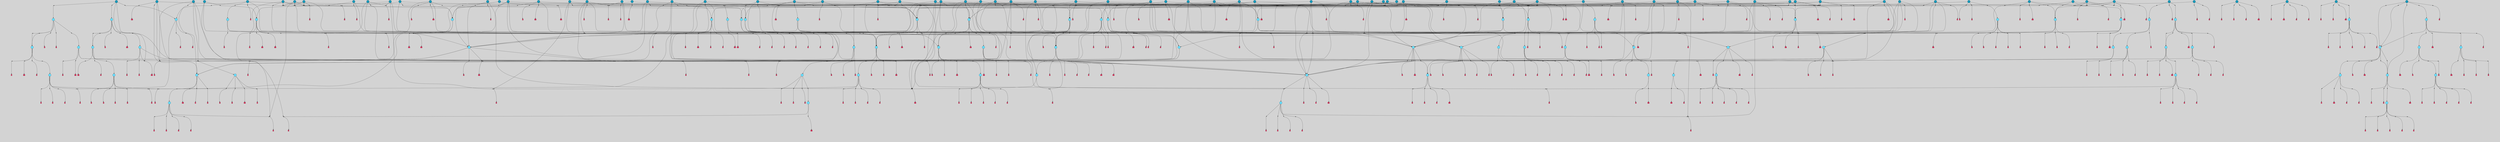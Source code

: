 // File exported with GEGELATI v1.3.1
// On the 2024-04-08 17:44:19
// With the File::TPGGraphDotExporter
digraph{
	graph[pad = "0.212, 0.055" bgcolor = lightgray]
	node[shape=circle style = filled label = ""]
		T4 [fillcolor="#66ddff"]
		T9 [fillcolor="#66ddff"]
		T27 [fillcolor="#66ddff"]
		T54 [fillcolor="#66ddff"]
		T111 [fillcolor="#66ddff"]
		T129 [fillcolor="#66ddff"]
		T195 [fillcolor="#66ddff"]
		T212 [fillcolor="#66ddff"]
		T242 [fillcolor="#66ddff"]
		T318 [fillcolor="#66ddff"]
		T323 [fillcolor="#66ddff"]
		T324 [fillcolor="#66ddff"]
		T327 [fillcolor="#66ddff"]
		T650 [fillcolor="#1199bb"]
		T651 [fillcolor="#66ddff"]
		T652 [fillcolor="#66ddff"]
		T653 [fillcolor="#66ddff"]
		T713 [fillcolor="#66ddff"]
		T728 [fillcolor="#1199bb"]
		T729 [fillcolor="#66ddff"]
		T730 [fillcolor="#66ddff"]
		T731 [fillcolor="#66ddff"]
		T766 [fillcolor="#1199bb"]
		T789 [fillcolor="#1199bb"]
		T790 [fillcolor="#66ddff"]
		T791 [fillcolor="#66ddff"]
		T792 [fillcolor="#66ddff"]
		T793 [fillcolor="#1199bb"]
		T794 [fillcolor="#66ddff"]
		T795 [fillcolor="#66ddff"]
		T796 [fillcolor="#66ddff"]
		T804 [fillcolor="#66ddff"]
		T829 [fillcolor="#66ddff"]
		T845 [fillcolor="#66ddff"]
		T846 [fillcolor="#66ddff"]
		T847 [fillcolor="#1199bb"]
		T848 [fillcolor="#66ddff"]
		T849 [fillcolor="#66ddff"]
		T850 [fillcolor="#66ddff"]
		T786 [fillcolor="#66ddff"]
		T851 [fillcolor="#66ddff"]
		T852 [fillcolor="#66ddff"]
		T853 [fillcolor="#66ddff"]
		T854 [fillcolor="#66ddff"]
		T855 [fillcolor="#66ddff"]
		T856 [fillcolor="#66ddff"]
		T862 [fillcolor="#1199bb"]
		T920 [fillcolor="#66ddff"]
		T921 [fillcolor="#66ddff"]
		T923 [fillcolor="#66ddff"]
		T924 [fillcolor="#66ddff"]
		T925 [fillcolor="#66ddff"]
		T926 [fillcolor="#66ddff"]
		T928 [fillcolor="#66ddff"]
		T930 [fillcolor="#66ddff"]
		T932 [fillcolor="#66ddff"]
		T933 [fillcolor="#66ddff"]
		T681 [fillcolor="#1199bb"]
		T977 [fillcolor="#1199bb"]
		T1000 [fillcolor="#66ddff"]
		T1001 [fillcolor="#66ddff"]
		T1002 [fillcolor="#66ddff"]
		T1003 [fillcolor="#66ddff"]
		T1004 [fillcolor="#1199bb"]
		T1005 [fillcolor="#66ddff"]
		T1006 [fillcolor="#66ddff"]
		T1007 [fillcolor="#1199bb"]
		T1009 [fillcolor="#1199bb"]
		T1011 [fillcolor="#1199bb"]
		T1012 [fillcolor="#1199bb"]
		T1017 [fillcolor="#1199bb"]
		T1019 [fillcolor="#1199bb"]
		T1029 [fillcolor="#1199bb"]
		T1033 [fillcolor="#1199bb"]
		T1039 [fillcolor="#1199bb"]
		T1044 [fillcolor="#1199bb"]
		T1048 [fillcolor="#1199bb"]
		T1050 [fillcolor="#1199bb"]
		T1054 [fillcolor="#1199bb"]
		T1055 [fillcolor="#1199bb"]
		T1060 [fillcolor="#1199bb"]
		T1062 [fillcolor="#66ddff"]
		T1063 [fillcolor="#1199bb"]
		T1064 [fillcolor="#1199bb"]
		T1067 [fillcolor="#1199bb"]
		T1068 [fillcolor="#66ddff"]
		T1069 [fillcolor="#1199bb"]
		T1072 [fillcolor="#1199bb"]
		T1073 [fillcolor="#1199bb"]
		T1079 [fillcolor="#66ddff"]
		T1084 [fillcolor="#1199bb"]
		T1085 [fillcolor="#1199bb"]
		T1089 [fillcolor="#1199bb"]
		T1090 [fillcolor="#1199bb"]
		T1091 [fillcolor="#1199bb"]
		T1092 [fillcolor="#1199bb"]
		T1095 [fillcolor="#1199bb"]
		T1096 [fillcolor="#1199bb"]
		T1097 [fillcolor="#1199bb"]
		T1098 [fillcolor="#1199bb"]
		T1099 [fillcolor="#1199bb"]
		T1100 [fillcolor="#1199bb"]
		T1101 [fillcolor="#1199bb"]
		T1102 [fillcolor="#1199bb"]
		T1103 [fillcolor="#1199bb"]
		T1104 [fillcolor="#1199bb"]
		T1105 [fillcolor="#1199bb"]
		T1106 [fillcolor="#1199bb"]
		T1108 [fillcolor="#1199bb"]
		T1109 [fillcolor="#1199bb"]
		T1110 [fillcolor="#1199bb"]
		T1111 [fillcolor="#1199bb"]
		T1113 [fillcolor="#1199bb"]
		T1115 [fillcolor="#1199bb"]
		T1117 [fillcolor="#1199bb"]
		T1118 [fillcolor="#1199bb"]
		T1119 [fillcolor="#1199bb"]
		T1120 [fillcolor="#1199bb"]
		T1121 [fillcolor="#1199bb"]
		T1122 [fillcolor="#1199bb"]
		T1123 [fillcolor="#1199bb"]
		T1124 [fillcolor="#1199bb"]
		T1125 [fillcolor="#1199bb"]
		T1126 [fillcolor="#1199bb"]
		T1128 [fillcolor="#1199bb"]
		T1129 [fillcolor="#1199bb"]
		T1130 [fillcolor="#1199bb"]
		T1131 [fillcolor="#1199bb"]
		T1132 [fillcolor="#1199bb"]
		T1134 [fillcolor="#66ddff"]
		T1135 [fillcolor="#66ddff"]
		T1136 [fillcolor="#1199bb"]
		T1137 [fillcolor="#66ddff"]
		T1138 [fillcolor="#66ddff"]
		T1139 [fillcolor="#66ddff"]
		T1140 [fillcolor="#66ddff"]
		T1141 [fillcolor="#66ddff"]
		T1142 [fillcolor="#66ddff"]
		T1143 [fillcolor="#66ddff"]
		T1144 [fillcolor="#66ddff"]
		T1145 [fillcolor="#66ddff"]
		T1146 [fillcolor="#1199bb"]
		T1147 [fillcolor="#66ddff"]
		T1148 [fillcolor="#66ddff"]
		T1149 [fillcolor="#66ddff"]
		T1150 [fillcolor="#66ddff"]
		T1151 [fillcolor="#66ddff"]
		T1152 [fillcolor="#1199bb"]
		T1153 [fillcolor="#1199bb"]
		T1154 [fillcolor="#1199bb"]
		T1155 [fillcolor="#1199bb"]
		T1156 [fillcolor="#1199bb"]
		T1157 [fillcolor="#1199bb"]
		T1158 [fillcolor="#1199bb"]
		T1159 [fillcolor="#1199bb"]
		P20210 [fillcolor="#cccccc" shape=point] //7|
		I20210 [shape=box style=invis label="0|2&2|4#2|6&#92;n5|3&0|6#0|1&#92;n4|7&2|6#0|5&#92;n7|6&0|7#0|5&#92;n10|7&2|2#1|1&#92;n"]
		P20210 -> I20210[style=invis]
		A14202 [fillcolor="#ff3366" shape=box margin=0.03 width=0 height=0 label="4"]
		T4 -> P20210 -> A14202
		P20211 [fillcolor="#cccccc" shape=point] //0|
		I20211 [shape=box style=invis label="2|5&0|1#0|6&#92;n6|1&2|2#2|7&#92;n8|0&0|3#1|4&#92;n4|3&2|5#2|4&#92;n8|1&2|4#0|0&#92;n6|6&0|1#2|6&#92;n11|7&2|4#2|5&#92;n6|2&2|4#0|2&#92;n8|5&2|4#2|4&#92;n2|1&2|1#2|2&#92;n2|7&2|5#2|6&#92;n9|7&0|5#0|4&#92;n1|2&0|5#2|6&#92;n4|2&2|3#2|7&#92;n3|3&2|1#0|2&#92;n"]
		P20211 -> I20211[style=invis]
		A14203 [fillcolor="#ff3366" shape=box margin=0.03 width=0 height=0 label="5"]
		T4 -> P20211 -> A14203
		P20212 [fillcolor="#cccccc" shape=point] //-6|
		I20212 [shape=box style=invis label="11|1&0|7#2|0&#92;n10|4&0|1#1|0&#92;n4|3&2|4#2|1&#92;n0|5&2|0#0|0&#92;n6|1&0|0#0|3&#92;n8|2&2|0#0|4&#92;n11|4&2|0#1|6&#92;n7|0&2|6#2|3&#92;n5|3&2|6#2|0&#92;n2|0&2|0#0|4&#92;n"]
		P20212 -> I20212[style=invis]
		A14204 [fillcolor="#ff3366" shape=box margin=0.03 width=0 height=0 label="9"]
		T9 -> P20212 -> A14204
		P20213 [fillcolor="#cccccc" shape=point] //2|
		I20213 [shape=box style=invis label="6|3&2|7#1|4&#92;n8|6&0|0#2|5&#92;n2|1&0|2#0|3&#92;n8|7&0|6#0|4&#92;n2|1&2|0#0|1&#92;n0|0&2|2#2|3&#92;n6|6&0|7#2|1&#92;n6|1&0|7#2|6&#92;n5|4&2|7#0|4&#92;n0|3&0|4#2|0&#92;n11|0&2|0#2|5&#92;n4|5&2|5#2|4&#92;n5|7&0|6#0|4&#92;n9|7&2|5#0|3&#92;n5|4&2|1#0|3&#92;n5|3&0|1#1|7&#92;n0|4&0|3#2|5&#92;n"]
		P20213 -> I20213[style=invis]
		A14205 [fillcolor="#ff3366" shape=box margin=0.03 width=0 height=0 label="10"]
		T9 -> P20213 -> A14205
		P20214 [fillcolor="#cccccc" shape=point] //-3|
		I20214 [shape=box style=invis label="8|1&2|3#0|5&#92;n0|6&0|5#0|5&#92;n3|7&2|1#0|6&#92;n3|5&0|1#0|0&#92;n9|5&2|0#0|4&#92;n3|5&0|2#0|3&#92;n10|6&2|4#1|0&#92;n9|4&2|7#2|6&#92;n1|7&2|5#2|2&#92;n"]
		P20214 -> I20214[style=invis]
		A14206 [fillcolor="#ff3366" shape=box margin=0.03 width=0 height=0 label="5"]
		T4 -> P20214 -> A14206
		P20215 [fillcolor="#cccccc" shape=point] //2|
		I20215 [shape=box style=invis label="9|1&2|3#0|1&#92;n5|2&2|0#2|4&#92;n3|6&2|5#2|7&#92;n7|0&2|5#0|4&#92;n1|2&0|3#0|5&#92;n7|3&2|7#0|0&#92;n"]
		P20215 -> I20215[style=invis]
		A14207 [fillcolor="#ff3366" shape=box margin=0.03 width=0 height=0 label="2"]
		T27 -> P20215 -> A14207
		P20216 [fillcolor="#cccccc" shape=point] //-6|
		I20216 [shape=box style=invis label="7|5&0|4#0|4&#92;n11|0&2|5#2|1&#92;n"]
		P20216 -> I20216[style=invis]
		A14208 [fillcolor="#ff3366" shape=box margin=0.03 width=0 height=0 label="3"]
		T27 -> P20216 -> A14208
		P20217 [fillcolor="#cccccc" shape=point] //3|
		I20217 [shape=box style=invis label="7|6&2|4#0|2&#92;n10|3&2|7#1|4&#92;n11|6&0|4#0|1&#92;n7|1&0|0#2|6&#92;n7|6&0|3#2|6&#92;n4|0&2|6#0|1&#92;n4|4&2|5#0|2&#92;n4|6&0|4#2|7&#92;n10|0&2|3#1|5&#92;n2|6&0|5#0|2&#92;n1|0&2|3#0|7&#92;n1|6&2|0#0|5&#92;n6|2&0|1#0|7&#92;n9|2&0|3#2|7&#92;n5|3&0|6#0|6&#92;n1|7&2|5#2|3&#92;n8|1&2|7#0|6&#92;n1|0&2|5#2|1&#92;n7|1&2|2#2|5&#92;n7|4&2|6#0|3&#92;n"]
		P20217 -> I20217[style=invis]
		A14209 [fillcolor="#ff3366" shape=box margin=0.03 width=0 height=0 label="4"]
		T27 -> P20217 -> A14209
		T27 -> P20211
		P20218 [fillcolor="#cccccc" shape=point] //0|
		I20218 [shape=box style=invis label="4|0&0|3#2|7&#92;n10|2&0|3#1|7&#92;n3|5&0|2#0|3&#92;n4|5&0|0#2|1&#92;n10|7&2|0#1|2&#92;n5|3&2|3#1|6&#92;n9|5&2|0#0|4&#92;n5|4&2|7#0|2&#92;n10|3&2|7#1|4&#92;n7|2&0|1#2|6&#92;n8|6&0|5#0|5&#92;n8|7&2|3#0|5&#92;n2|6&2|4#0|0&#92;n"]
		P20218 -> I20218[style=invis]
		A14210 [fillcolor="#ff3366" shape=box margin=0.03 width=0 height=0 label="5"]
		T27 -> P20218 -> A14210
		P20219 [fillcolor="#cccccc" shape=point] //8|
		I20219 [shape=box style=invis label="9|0&0|1#2|0&#92;n10|1&2|5#1|4&#92;n8|2&2|6#0|4&#92;n2|4&2|5#2|3&#92;n4|2&2|2#0|2&#92;n7|5&0|2#0|0&#92;n8|2&2|1#1|3&#92;n8|7&0|7#2|1&#92;n1|1&0|0#0|7&#92;n5|6&2|5#1|0&#92;n6|6&2|5#0|0&#92;n11|4&0|3#2|6&#92;n4|2&2|4#0|7&#92;n5|6&0|1#2|0&#92;n11|3&0|2#0|7&#92;n"]
		P20219 -> I20219[style=invis]
		A14211 [fillcolor="#ff3366" shape=box margin=0.03 width=0 height=0 label="6"]
		T54 -> P20219 -> A14211
		P20220 [fillcolor="#cccccc" shape=point] //5|
		I20220 [shape=box style=invis label="3|0&2|0#0|1&#92;n3|0&0|7#0|1&#92;n5|3&0|2#2|6&#92;n4|4&2|4#2|6&#92;n11|2&0|7#1|6&#92;n2|7&2|2#2|5&#92;n9|3&2|6#2|7&#92;n7|7&0|0#0|4&#92;n6|1&2|4#2|3&#92;n5|4&2|0#1|6&#92;n1|3&0|7#0|4&#92;n"]
		P20220 -> I20220[style=invis]
		A14212 [fillcolor="#ff3366" shape=box margin=0.03 width=0 height=0 label="7"]
		T54 -> P20220 -> A14212
		P20221 [fillcolor="#cccccc" shape=point] //-10|
		I20221 [shape=box style=invis label="3|6&0|0#0|4&#92;n4|1&2|4#0|1&#92;n5|1&0|1#0|4&#92;n5|5&2|6#0|5&#92;n6|5&0|6#0|3&#92;n11|1&2|0#0|1&#92;n0|7&2|0#0|3&#92;n1|2&0|6#0|1&#92;n8|0&0|4#2|0&#92;n0|4&0|7#2|7&#92;n7|0&2|7#1|3&#92;n3|1&0|5#2|5&#92;n5|1&0|4#0|3&#92;n2|2&0|2#0|0&#92;n8|3&0|1#0|7&#92;n3|0&0|3#0|5&#92;n7|2&0|5#2|0&#92;n6|3&2|7#1|5&#92;n4|7&2|7#2|1&#92;n"]
		P20221 -> I20221[style=invis]
		A14213 [fillcolor="#ff3366" shape=box margin=0.03 width=0 height=0 label="14"]
		T54 -> P20221 -> A14213
		P20222 [fillcolor="#cccccc" shape=point] //5|
		I20222 [shape=box style=invis label="0|5&2|3#0|1&#92;n0|6&2|1#2|4&#92;n6|2&2|6#0|7&#92;n7|4&0|3#0|1&#92;n5|4&0|7#1|6&#92;n9|1&0|5#2|2&#92;n6|3&2|3#1|7&#92;n11|7&2|4#1|6&#92;n2|5&0|1#0|0&#92;n4|7&0|0#0|2&#92;n6|2&0|6#0|0&#92;n2|1&2|6#2|4&#92;n10|0&2|0#1|0&#92;n6|6&2|4#0|6&#92;n"]
		P20222 -> I20222[style=invis]
		A14214 [fillcolor="#ff3366" shape=box margin=0.03 width=0 height=0 label="8"]
		T54 -> P20222 -> A14214
		P20223 [fillcolor="#cccccc" shape=point] //-5|
		I20223 [shape=box style=invis label="0|0&2|3#0|2&#92;n10|5&0|6#1|3&#92;n7|3&0|6#2|3&#92;n3|4&0|6#0|6&#92;n10|5&0|2#1|1&#92;n5|0&0|1#0|3&#92;n6|6&2|5#1|5&#92;n7|4&0|2#1|7&#92;n5|7&0|1#2|5&#92;n1|5&0|0#0|3&#92;n7|5&2|1#2|6&#92;n9|0&0|2#0|0&#92;n4|0&2|4#0|0&#92;n4|6&0|0#2|3&#92;n3|1&0|6#2|5&#92;n7|7&2|1#2|3&#92;n9|4&2|2#0|6&#92;n"]
		P20223 -> I20223[style=invis]
		T111 -> P20223 -> T9
		P20224 [fillcolor="#cccccc" shape=point] //7|
		I20224 [shape=box style=invis label="7|4&2|1#2|0&#92;n4|1&2|4#2|3&#92;n5|0&2|0#2|2&#92;n6|1&2|4#2|6&#92;n"]
		P20224 -> I20224[style=invis]
		A14215 [fillcolor="#ff3366" shape=box margin=0.03 width=0 height=0 label="9"]
		T111 -> P20224 -> A14215
		P20225 [fillcolor="#cccccc" shape=point] //2|
		I20225 [shape=box style=invis label="3|0&2|0#0|1&#92;n11|2&0|7#1|6&#92;n8|7&2|4#0|5&#92;n5|3&0|2#2|6&#92;n4|4&2|4#2|6&#92;n3|0&0|7#0|1&#92;n2|7&2|2#2|5&#92;n9|3&2|6#2|7&#92;n7|7&0|0#0|4&#92;n6|1&2|4#1|3&#92;n5|4&2|0#1|6&#92;n1|3&0|7#0|4&#92;n"]
		P20225 -> I20225[style=invis]
		A14216 [fillcolor="#ff3366" shape=box margin=0.03 width=0 height=0 label="7"]
		T111 -> P20225 -> A14216
		T111 -> P20212
		T129 -> P20219
		T129 -> P20220
		P20226 [fillcolor="#cccccc" shape=point] //10|
		I20226 [shape=box style=invis label="4|5&2|7#2|1&#92;n1|7&2|3#0|6&#92;n3|5&2|2#0|3&#92;n10|3&0|7#1|4&#92;n7|1&0|4#2|6&#92;n10|2&0|3#1|7&#92;n9|5&2|0#0|4&#92;n4|0&0|3#2|7&#92;n11|4&2|6#1|2&#92;n5|4&2|7#0|2&#92;n2|6&2|4#0|0&#92;n6|5&0|7#2|1&#92;n5|3&2|3#1|6&#92;n10|7&2|0#1|2&#92;n"]
		P20226 -> I20226[style=invis]
		A14217 [fillcolor="#ff3366" shape=box margin=0.03 width=0 height=0 label="5"]
		T129 -> P20226 -> A14217
		P20227 [fillcolor="#cccccc" shape=point] //5|
		I20227 [shape=box style=invis label="9|4&2|3#1|3&#92;n0|4&2|4#0|5&#92;n6|1&2|6#2|5&#92;n4|0&0|5#2|0&#92;n"]
		P20227 -> I20227[style=invis]
		A14218 [fillcolor="#ff3366" shape=box margin=0.03 width=0 height=0 label="7"]
		T129 -> P20227 -> A14218
		P20228 [fillcolor="#cccccc" shape=point] //6|
		I20228 [shape=box style=invis label="9|4&2|7#0|6&#92;n8|4&0|1#1|0&#92;n1|3&0|0#2|1&#92;n2|4&0|6#2|2&#92;n5|1&2|5#0|7&#92;n3|0&0|3#2|6&#92;n2|2&2|6#0|2&#92;n8|4&0|4#2|2&#92;n5|1&2|4#0|3&#92;n9|4&0|6#0|6&#92;n5|0&2|2#1|5&#92;n11|7&0|0#1|1&#92;n0|4&0|3#0|3&#92;n7|7&2|4#2|5&#92;n1|5&0|1#2|1&#92;n"]
		P20228 -> I20228[style=invis]
		A14219 [fillcolor="#ff3366" shape=box margin=0.03 width=0 height=0 label="1"]
		T129 -> P20228 -> A14219
		P20229 [fillcolor="#cccccc" shape=point] //5|
		I20229 [shape=box style=invis label="3|0&2|0#2|1&#92;n3|0&0|7#0|1&#92;n5|3&0|2#2|6&#92;n4|4&2|4#2|6&#92;n5|4&2|0#1|6&#92;n2|7&2|2#2|5&#92;n1|3&0|7#0|4&#92;n11|6&2|2#0|7&#92;n7|7&0|0#0|4&#92;n6|1&2|4#2|3&#92;n11|0&0|7#1|6&#92;n9|3&2|6#2|7&#92;n"]
		P20229 -> I20229[style=invis]
		A14220 [fillcolor="#ff3366" shape=box margin=0.03 width=0 height=0 label="7"]
		T195 -> P20229 -> A14220
		P20230 [fillcolor="#cccccc" shape=point] //4|
		I20230 [shape=box style=invis label="7|1&0|6#0|1&#92;n6|7&2|7#1|7&#92;n10|1&2|1#1|1&#92;n9|6&2|2#1|4&#92;n4|7&0|4#2|2&#92;n9|6&0|5#1|1&#92;n10|0&2|6#1|6&#92;n5|1&0|1#2|3&#92;n10|1&0|5#1|0&#92;n3|4&2|3#0|0&#92;n8|2&0|5#2|4&#92;n1|6&2|0#0|0&#92;n2|3&0|1#2|6&#92;n5|2&2|2#1|6&#92;n2|2&0|1#2|1&#92;n3|1&2|7#0|3&#92;n6|7&2|3#0|4&#92;n"]
		P20230 -> I20230[style=invis]
		A14221 [fillcolor="#ff3366" shape=box margin=0.03 width=0 height=0 label="10"]
		T195 -> P20230 -> A14221
		P20231 [fillcolor="#cccccc" shape=point] //-4|
		I20231 [shape=box style=invis label="0|4&0|0#2|7&#92;n8|5&2|4#2|4&#92;n4|3&2|5#2|4&#92;n11|7&2|2#2|5&#92;n6|5&2|2#2|7&#92;n3|2&0|7#0|7&#92;n3|3&2|1#0|3&#92;n2|6&0|3#2|5&#92;n0|1&2|6#2|2&#92;n8|2&0|0#1|6&#92;n0|7&0|5#0|4&#92;n9|5&0|3#2|7&#92;n2|7&2|5#2|6&#92;n9|0&2|0#0|1&#92;n1|2&2|4#0|2&#92;n"]
		P20231 -> I20231[style=invis]
		T195 -> P20231 -> T27
		P20232 [fillcolor="#cccccc" shape=point] //7|
		I20232 [shape=box style=invis label="7|4&2|7#0|4&#92;n4|6&0|1#2|5&#92;n2|1&2|3#0|0&#92;n4|3&2|0#0|1&#92;n0|0&2|7#2|7&#92;n7|7&0|5#2|3&#92;n5|0&2|1#2|2&#92;n10|0&0|4#1|2&#92;n4|4&0|7#0|0&#92;n6|7&0|2#0|1&#92;n1|4&2|5#0|4&#92;n"]
		P20232 -> I20232[style=invis]
		A14222 [fillcolor="#ff3366" shape=box margin=0.03 width=0 height=0 label="0"]
		T195 -> P20232 -> A14222
		P20233 [fillcolor="#cccccc" shape=point] //6|
		I20233 [shape=box style=invis label="9|4&2|7#0|6&#92;n8|4&0|1#1|0&#92;n1|3&0|0#2|1&#92;n2|4&0|6#2|2&#92;n5|1&2|5#0|7&#92;n3|0&0|3#2|6&#92;n2|2&2|6#0|2&#92;n8|4&0|4#2|2&#92;n5|1&2|4#0|3&#92;n9|4&0|6#0|6&#92;n5|0&2|2#1|5&#92;n11|7&0|0#1|1&#92;n0|4&0|3#0|3&#92;n7|7&2|4#2|5&#92;n1|5&0|1#2|1&#92;n"]
		P20233 -> I20233[style=invis]
		A14223 [fillcolor="#ff3366" shape=box margin=0.03 width=0 height=0 label="1"]
		T212 -> P20233 -> A14223
		P20234 [fillcolor="#cccccc" shape=point] //5|
		I20234 [shape=box style=invis label="9|4&2|3#1|3&#92;n0|4&2|4#0|5&#92;n6|1&2|6#2|5&#92;n4|0&0|5#2|0&#92;n"]
		P20234 -> I20234[style=invis]
		A14224 [fillcolor="#ff3366" shape=box margin=0.03 width=0 height=0 label="7"]
		T212 -> P20234 -> A14224
		P20235 [fillcolor="#cccccc" shape=point] //5|
		I20235 [shape=box style=invis label="3|0&2|0#0|1&#92;n3|0&0|7#0|1&#92;n5|3&0|2#2|6&#92;n4|4&2|4#2|6&#92;n11|2&0|7#1|6&#92;n2|7&2|2#2|5&#92;n9|3&2|6#2|7&#92;n7|7&0|0#0|4&#92;n6|1&2|4#2|3&#92;n5|4&2|0#1|6&#92;n1|3&0|7#0|4&#92;n"]
		P20235 -> I20235[style=invis]
		A14225 [fillcolor="#ff3366" shape=box margin=0.03 width=0 height=0 label="7"]
		T212 -> P20235 -> A14225
		P20236 [fillcolor="#cccccc" shape=point] //8|
		I20236 [shape=box style=invis label="9|0&0|1#2|0&#92;n10|1&2|5#1|4&#92;n8|2&2|6#0|4&#92;n2|4&2|5#2|3&#92;n4|2&2|2#0|2&#92;n7|5&0|2#0|0&#92;n8|2&2|1#1|3&#92;n8|7&0|7#2|1&#92;n1|1&0|0#0|7&#92;n5|6&2|5#1|0&#92;n6|6&2|5#0|0&#92;n11|4&0|3#2|6&#92;n4|2&2|4#0|7&#92;n5|6&0|1#2|0&#92;n11|3&0|2#0|7&#92;n"]
		P20236 -> I20236[style=invis]
		A14226 [fillcolor="#ff3366" shape=box margin=0.03 width=0 height=0 label="6"]
		T212 -> P20236 -> A14226
		P20237 [fillcolor="#cccccc" shape=point] //10|
		I20237 [shape=box style=invis label="4|5&2|7#2|1&#92;n1|7&2|3#0|6&#92;n3|5&2|2#0|3&#92;n10|3&0|7#1|4&#92;n7|1&0|4#2|6&#92;n10|2&0|3#1|7&#92;n9|5&2|0#0|4&#92;n4|0&0|3#2|7&#92;n11|4&2|6#1|2&#92;n5|4&2|7#0|2&#92;n2|6&2|4#0|0&#92;n6|5&0|7#2|1&#92;n5|3&2|3#1|6&#92;n10|7&2|0#1|2&#92;n"]
		P20237 -> I20237[style=invis]
		A14227 [fillcolor="#ff3366" shape=box margin=0.03 width=0 height=0 label="5"]
		T212 -> P20237 -> A14227
		P20238 [fillcolor="#cccccc" shape=point] //5|
		I20238 [shape=box style=invis label="1|6&2|7#0|7&#92;n9|2&2|7#2|2&#92;n10|2&0|7#1|3&#92;n5|3&0|7#0|7&#92;n7|0&2|7#2|2&#92;n1|6&2|3#0|0&#92;n2|3&2|3#2|2&#92;n"]
		P20238 -> I20238[style=invis]
		A14228 [fillcolor="#ff3366" shape=box margin=0.03 width=0 height=0 label="7"]
		T242 -> P20238 -> A14228
		P20239 [fillcolor="#cccccc" shape=point] //-8|
		I20239 [shape=box style=invis label="7|5&0|2#2|1&#92;n1|0&2|6#0|0&#92;n7|1&2|6#1|1&#92;n8|7&0|3#1|6&#92;n3|7&2|3#2|4&#92;n"]
		P20239 -> I20239[style=invis]
		A14229 [fillcolor="#ff3366" shape=box margin=0.03 width=0 height=0 label="2"]
		T242 -> P20239 -> A14229
		P20240 [fillcolor="#cccccc" shape=point] //-3|
		I20240 [shape=box style=invis label="1|1&2|1#0|1&#92;n1|4&0|0#2|4&#92;n11|0&2|3#0|2&#92;n11|6&0|4#0|1&#92;n5|2&0|6#1|5&#92;n3|7&2|6#2|7&#92;n7|7&0|1#2|1&#92;n9|5&2|2#2|0&#92;n6|5&2|6#1|4&#92;n0|7&0|5#2|4&#92;n8|1&0|0#2|3&#92;n0|5&0|3#0|5&#92;n2|0&2|4#0|5&#92;n7|5&2|7#1|3&#92;n8|3&0|0#1|2&#92;n"]
		P20240 -> I20240[style=invis]
		A14230 [fillcolor="#ff3366" shape=box margin=0.03 width=0 height=0 label="1"]
		T242 -> P20240 -> A14230
		P20241 [fillcolor="#cccccc" shape=point] //5|
		I20241 [shape=box style=invis label="11|7&2|0#1|7&#92;n1|5&2|4#2|4&#92;n4|3&0|1#0|5&#92;n1|6&0|0#0|4&#92;n8|6&2|4#0|0&#92;n4|0&2|0#0|5&#92;n10|4&2|0#1|0&#92;n4|4&0|5#0|1&#92;n0|7&2|1#0|5&#92;n0|6&2|3#2|0&#92;n9|6&2|5#1|3&#92;n"]
		P20241 -> I20241[style=invis]
		T318 -> P20241 -> T195
		P20242 [fillcolor="#cccccc" shape=point] //-9|
		I20242 [shape=box style=invis label="4|7&2|6#0|5&#92;n11|3&0|2#2|6&#92;n10|2&2|4#1|6&#92;n3|0&2|6#2|7&#92;n4|3&0|5#0|7&#92;n2|3&0|7#0|7&#92;n10|6&0|7#1|5&#92;n10|1&2|2#1|1&#92;n1|7&0|3#2|6&#92;n"]
		P20242 -> I20242[style=invis]
		A14231 [fillcolor="#ff3366" shape=box margin=0.03 width=0 height=0 label="4"]
		T318 -> P20242 -> A14231
		P20243 [fillcolor="#cccccc" shape=point] //7|
		I20243 [shape=box style=invis label="7|2&0|4#1|3&#92;n7|7&0|0#0|4&#92;n4|4&2|4#2|6&#92;n2|3&2|2#2|5&#92;n8|0&0|2#2|1&#92;n9|3&2|6#2|7&#92;n6|4&2|4#2|3&#92;n3|3&2|0#0|1&#92;n6|4&2|0#1|6&#92;n5|3&0|7#0|4&#92;n"]
		P20243 -> I20243[style=invis]
		A14232 [fillcolor="#ff3366" shape=box margin=0.03 width=0 height=0 label="7"]
		T318 -> P20243 -> A14232
		P20244 [fillcolor="#cccccc" shape=point] //-6|
		I20244 [shape=box style=invis label="9|0&2|0#0|1&#92;n3|2&0|2#0|3&#92;n5|4&0|5#1|7&#92;n2|1&0|4#0|3&#92;n9|2&2|0#2|4&#92;n7|6&0|4#0|2&#92;n2|3&0|6#2|6&#92;n1|2&0|3#2|0&#92;n"]
		P20244 -> I20244[style=invis]
		T318 -> P20244 -> T54
		P20245 [fillcolor="#cccccc" shape=point] //-2|
		I20245 [shape=box style=invis label="1|3&0|2#0|7&#92;n6|1&0|7#0|0&#92;n6|1&2|4#1|7&#92;n3|0&2|3#0|3&#92;n0|2&0|7#2|6&#92;n"]
		P20245 -> I20245[style=invis]
		T318 -> P20245 -> T195
		P20246 [fillcolor="#cccccc" shape=point] //-9|
		I20246 [shape=box style=invis label="2|0&2|0#2|1&#92;n4|4&2|4#2|6&#92;n9|1&0|3#1|7&#92;n5|3&0|2#2|6&#92;n2|7&2|2#2|5&#92;n5|4&2|0#1|6&#92;n3|0&0|7#0|1&#92;n1|3&0|7#0|4&#92;n11|6&2|2#0|7&#92;n7|7&0|0#0|4&#92;n11|0&0|7#1|6&#92;n9|3&2|6#2|7&#92;n"]
		P20246 -> I20246[style=invis]
		A14233 [fillcolor="#ff3366" shape=box margin=0.03 width=0 height=0 label="7"]
		T323 -> P20246 -> A14233
		P20247 [fillcolor="#cccccc" shape=point] //-4|
		I20247 [shape=box style=invis label="4|1&0|4#2|6&#92;n1|2&2|2#2|0&#92;n1|2&2|0#0|6&#92;n8|4&2|3#2|5&#92;n5|5&2|1#1|0&#92;n"]
		P20247 -> I20247[style=invis]
		A14234 [fillcolor="#ff3366" shape=box margin=0.03 width=0 height=0 label="12"]
		T324 -> P20247 -> A14234
		P20248 [fillcolor="#cccccc" shape=point] //8|
		I20248 [shape=box style=invis label="9|7&0|5#2|5&#92;n3|3&2|3#0|2&#92;n9|5&2|2#1|0&#92;n2|3&0|6#0|3&#92;n4|4&2|5#2|7&#92;n11|3&2|0#1|5&#92;n6|6&2|1#2|2&#92;n4|6&0|1#2|2&#92;n2|5&2|7#2|2&#92;n7|7&2|2#2|3&#92;n6|5&0|3#2|6&#92;n6|7&0|6#0|2&#92;n"]
		P20248 -> I20248[style=invis]
		A14235 [fillcolor="#ff3366" shape=box margin=0.03 width=0 height=0 label="14"]
		T323 -> P20248 -> A14235
		P20249 [fillcolor="#cccccc" shape=point] //-8|
		I20249 [shape=box style=invis label="7|5&0|4#2|4&#92;n"]
		P20249 -> I20249[style=invis]
		A14236 [fillcolor="#ff3366" shape=box margin=0.03 width=0 height=0 label="3"]
		T323 -> P20249 -> A14236
		P20250 [fillcolor="#cccccc" shape=point] //4|
		I20250 [shape=box style=invis label="4|3&0|6#0|3&#92;n5|7&2|3#2|2&#92;n5|6&0|7#1|2&#92;n1|4&2|6#0|3&#92;n8|4&2|1#2|5&#92;n9|5&2|4#1|4&#92;n2|4&0|5#0|7&#92;n10|0&0|6#1|3&#92;n3|0&0|6#0|2&#92;n2|7&2|7#2|6&#92;n5|2&0|5#1|5&#92;n10|4&2|5#1|7&#92;n4|0&0|4#2|4&#92;n11|1&0|4#2|6&#92;n10|6&2|0#1|4&#92;n9|7&0|3#1|4&#92;n4|5&2|7#0|6&#92;n11|5&2|6#2|3&#92;n0|3&0|5#0|1&#92;n"]
		P20250 -> I20250[style=invis]
		A14237 [fillcolor="#ff3366" shape=box margin=0.03 width=0 height=0 label="13"]
		T323 -> P20250 -> A14237
		P20251 [fillcolor="#cccccc" shape=point] //2|
		I20251 [shape=box style=invis label="4|1&0|4#2|6&#92;n5|5&2|1#1|0&#92;n1|0&2|0#0|6&#92;n8|4&2|3#2|5&#92;n"]
		P20251 -> I20251[style=invis]
		T323 -> P20251 -> T324
		P20252 [fillcolor="#cccccc" shape=point] //6|
		I20252 [shape=box style=invis label="3|0&2|7#2|2&#92;n3|2&0|4#2|5&#92;n5|1&0|2#1|0&#92;n8|7&0|1#2|0&#92;n8|5&0|3#0|6&#92;n0|2&0|2#2|3&#92;n1|5&2|5#0|5&#92;n5|6&0|6#0|7&#92;n6|7&0|0#2|6&#92;n1|2&2|3#0|0&#92;n7|7&2|3#0|4&#92;n0|7&2|7#0|6&#92;n1|0&2|2#2|7&#92;n4|4&0|1#0|0&#92;n"]
		P20252 -> I20252[style=invis]
		A14238 [fillcolor="#ff3366" shape=box margin=0.03 width=0 height=0 label="11"]
		T324 -> P20252 -> A14238
		P20253 [fillcolor="#cccccc" shape=point] //-4|
		I20253 [shape=box style=invis label="4|1&0|4#2|6&#92;n1|2&2|2#2|0&#92;n1|2&2|0#0|6&#92;n8|4&2|3#2|5&#92;n5|5&2|1#1|0&#92;n"]
		P20253 -> I20253[style=invis]
		A14239 [fillcolor="#ff3366" shape=box margin=0.03 width=0 height=0 label="12"]
		T327 -> P20253 -> A14239
		P20254 [fillcolor="#cccccc" shape=point] //6|
		I20254 [shape=box style=invis label="3|0&2|7#2|2&#92;n3|2&0|4#2|5&#92;n5|1&0|2#1|0&#92;n8|7&0|1#2|0&#92;n8|5&0|3#0|6&#92;n0|2&0|2#2|3&#92;n1|5&2|5#0|5&#92;n5|6&0|6#0|7&#92;n6|7&0|0#2|6&#92;n1|2&2|3#0|0&#92;n7|7&2|3#0|4&#92;n0|7&2|7#0|6&#92;n1|0&2|2#2|7&#92;n4|4&0|1#0|0&#92;n"]
		P20254 -> I20254[style=invis]
		A14240 [fillcolor="#ff3366" shape=box margin=0.03 width=0 height=0 label="11"]
		T327 -> P20254 -> A14240
		P20255 [fillcolor="#cccccc" shape=point] //-4|
		I20255 [shape=box style=invis label="4|1&0|4#2|6&#92;n1|2&2|2#2|0&#92;n1|2&2|0#0|6&#92;n8|4&2|3#2|5&#92;n5|5&2|1#1|0&#92;n"]
		P20255 -> I20255[style=invis]
		A14241 [fillcolor="#ff3366" shape=box margin=0.03 width=0 height=0 label="12"]
		T650 -> P20255 -> A14241
		P20256 [fillcolor="#cccccc" shape=point] //7|
		I20256 [shape=box style=invis label="7|4&2|7#0|4&#92;n4|6&0|1#2|5&#92;n2|1&2|3#0|0&#92;n4|3&2|0#0|1&#92;n0|0&2|7#2|7&#92;n7|7&0|5#2|3&#92;n5|0&2|1#2|2&#92;n10|0&0|4#1|2&#92;n4|4&0|7#0|0&#92;n6|7&0|2#0|1&#92;n1|4&2|5#0|4&#92;n"]
		P20256 -> I20256[style=invis]
		A14242 [fillcolor="#ff3366" shape=box margin=0.03 width=0 height=0 label="0"]
		T651 -> P20256 -> A14242
		P20257 [fillcolor="#cccccc" shape=point] //0|
		I20257 [shape=box style=invis label="4|0&0|3#2|7&#92;n10|2&0|3#1|7&#92;n3|5&0|2#0|3&#92;n4|5&0|0#2|1&#92;n10|7&2|0#1|2&#92;n5|3&2|3#1|6&#92;n9|5&2|0#0|4&#92;n5|4&2|7#0|2&#92;n10|3&2|7#1|4&#92;n7|2&0|1#2|6&#92;n8|6&0|5#0|5&#92;n8|7&2|3#0|5&#92;n2|6&2|4#0|0&#92;n"]
		P20257 -> I20257[style=invis]
		A14243 [fillcolor="#ff3366" shape=box margin=0.03 width=0 height=0 label="5"]
		T653 -> P20257 -> A14243
		P20258 [fillcolor="#cccccc" shape=point] //0|
		I20258 [shape=box style=invis label="2|5&0|1#0|6&#92;n6|1&2|2#2|7&#92;n8|0&0|3#1|4&#92;n4|3&2|5#2|4&#92;n8|1&2|4#0|0&#92;n6|6&0|1#2|6&#92;n11|7&2|4#2|5&#92;n6|2&2|4#0|2&#92;n8|5&2|4#2|4&#92;n2|1&2|1#2|2&#92;n2|7&2|5#2|6&#92;n9|7&0|5#0|4&#92;n1|2&0|5#2|6&#92;n4|2&2|3#2|7&#92;n3|3&2|1#0|2&#92;n"]
		P20258 -> I20258[style=invis]
		A14244 [fillcolor="#ff3366" shape=box margin=0.03 width=0 height=0 label="5"]
		T653 -> P20258 -> A14244
		P20259 [fillcolor="#cccccc" shape=point] //3|
		I20259 [shape=box style=invis label="7|6&2|4#0|2&#92;n10|3&2|7#1|4&#92;n11|6&0|4#0|1&#92;n7|1&0|0#2|6&#92;n7|6&0|3#2|6&#92;n4|0&2|6#0|1&#92;n4|4&2|5#0|2&#92;n4|6&0|4#2|7&#92;n10|0&2|3#1|5&#92;n2|6&0|5#0|2&#92;n1|0&2|3#0|7&#92;n1|6&2|0#0|5&#92;n6|2&0|1#0|7&#92;n9|2&0|3#2|7&#92;n5|3&0|6#0|6&#92;n1|7&2|5#2|3&#92;n8|1&2|7#0|6&#92;n1|0&2|5#2|1&#92;n7|1&2|2#2|5&#92;n7|4&2|6#0|3&#92;n"]
		P20259 -> I20259[style=invis]
		A14245 [fillcolor="#ff3366" shape=box margin=0.03 width=0 height=0 label="4"]
		T653 -> P20259 -> A14245
		P20260 [fillcolor="#cccccc" shape=point] //-9|
		I20260 [shape=box style=invis label="4|7&2|6#0|5&#92;n11|3&0|2#2|6&#92;n10|2&2|4#1|6&#92;n3|0&2|6#2|7&#92;n4|3&0|5#0|7&#92;n2|3&0|7#0|7&#92;n10|6&0|7#1|5&#92;n10|1&2|2#1|1&#92;n1|7&0|3#2|6&#92;n"]
		P20260 -> I20260[style=invis]
		A14246 [fillcolor="#ff3366" shape=box margin=0.03 width=0 height=0 label="4"]
		T650 -> P20260 -> A14246
		P20261 [fillcolor="#cccccc" shape=point] //8|
		I20261 [shape=box style=invis label="9|0&0|1#2|0&#92;n10|1&2|5#1|4&#92;n8|2&2|6#0|4&#92;n2|4&2|5#2|3&#92;n4|2&2|2#0|2&#92;n7|5&0|2#0|0&#92;n8|2&2|1#1|3&#92;n8|7&0|7#2|1&#92;n1|1&0|0#0|7&#92;n5|6&2|5#1|0&#92;n6|6&2|5#0|0&#92;n11|4&0|3#2|6&#92;n4|2&2|4#0|7&#92;n5|6&0|1#2|0&#92;n11|3&0|2#0|7&#92;n"]
		P20261 -> I20261[style=invis]
		A14247 [fillcolor="#ff3366" shape=box margin=0.03 width=0 height=0 label="6"]
		T652 -> P20261 -> A14247
		P20262 [fillcolor="#cccccc" shape=point] //-6|
		I20262 [shape=box style=invis label="9|0&2|0#0|1&#92;n3|2&0|2#0|3&#92;n5|4&0|5#1|7&#92;n2|1&0|4#0|3&#92;n9|2&2|0#2|4&#92;n7|6&0|4#0|2&#92;n2|3&0|6#2|6&#92;n1|2&0|3#2|0&#92;n"]
		P20262 -> I20262[style=invis]
		T650 -> P20262 -> T652
		P20263 [fillcolor="#cccccc" shape=point] //5|
		I20263 [shape=box style=invis label="3|0&2|0#0|1&#92;n3|0&0|7#0|1&#92;n5|3&0|2#2|6&#92;n4|4&2|4#2|6&#92;n11|2&0|7#1|6&#92;n2|7&2|2#2|5&#92;n9|3&2|6#2|7&#92;n7|7&0|0#0|4&#92;n6|1&2|4#2|3&#92;n5|4&2|0#1|6&#92;n1|3&0|7#0|4&#92;n"]
		P20263 -> I20263[style=invis]
		A14248 [fillcolor="#ff3366" shape=box margin=0.03 width=0 height=0 label="7"]
		T652 -> P20263 -> A14248
		P20264 [fillcolor="#cccccc" shape=point] //-10|
		I20264 [shape=box style=invis label="3|6&0|0#0|4&#92;n4|1&2|4#0|1&#92;n5|1&0|1#0|4&#92;n5|5&2|6#0|5&#92;n6|5&0|6#0|3&#92;n11|1&2|0#0|1&#92;n0|7&2|0#0|3&#92;n1|2&0|6#0|1&#92;n8|0&0|4#2|0&#92;n0|4&0|7#2|7&#92;n7|0&2|7#1|3&#92;n3|1&0|5#2|5&#92;n5|1&0|4#0|3&#92;n2|2&0|2#0|0&#92;n8|3&0|1#0|7&#92;n3|0&0|3#0|5&#92;n7|2&0|5#2|0&#92;n6|3&2|7#1|5&#92;n4|7&2|7#2|1&#92;n"]
		P20264 -> I20264[style=invis]
		A14249 [fillcolor="#ff3366" shape=box margin=0.03 width=0 height=0 label="14"]
		T652 -> P20264 -> A14249
		P20265 [fillcolor="#cccccc" shape=point] //5|
		I20265 [shape=box style=invis label="0|5&2|3#0|1&#92;n0|6&2|1#2|4&#92;n6|2&2|6#0|7&#92;n7|4&0|3#0|1&#92;n5|4&0|7#1|6&#92;n9|1&0|5#2|2&#92;n6|3&2|3#1|7&#92;n11|7&2|4#1|6&#92;n2|5&0|1#0|0&#92;n4|7&0|0#0|2&#92;n6|2&0|6#0|0&#92;n2|1&2|6#2|4&#92;n10|0&2|0#1|0&#92;n6|6&2|4#0|6&#92;n"]
		P20265 -> I20265[style=invis]
		A14250 [fillcolor="#ff3366" shape=box margin=0.03 width=0 height=0 label="8"]
		T652 -> P20265 -> A14250
		P20266 [fillcolor="#cccccc" shape=point] //-2|
		I20266 [shape=box style=invis label="1|3&0|2#0|7&#92;n6|1&0|7#0|0&#92;n6|1&2|4#1|7&#92;n3|0&2|3#0|3&#92;n0|2&0|7#2|6&#92;n"]
		P20266 -> I20266[style=invis]
		T650 -> P20266 -> T651
		P20267 [fillcolor="#cccccc" shape=point] //5|
		I20267 [shape=box style=invis label="3|0&2|0#2|1&#92;n3|0&0|7#0|1&#92;n5|3&0|2#2|6&#92;n4|4&2|4#2|6&#92;n5|4&2|0#1|6&#92;n2|7&2|2#2|5&#92;n1|3&0|7#0|4&#92;n11|6&2|2#0|7&#92;n7|7&0|0#0|4&#92;n6|1&2|4#2|3&#92;n11|0&0|7#1|6&#92;n9|3&2|6#2|7&#92;n"]
		P20267 -> I20267[style=invis]
		A14251 [fillcolor="#ff3366" shape=box margin=0.03 width=0 height=0 label="7"]
		T651 -> P20267 -> A14251
		P20268 [fillcolor="#cccccc" shape=point] //4|
		I20268 [shape=box style=invis label="7|1&0|6#0|1&#92;n6|7&2|7#1|7&#92;n10|1&2|1#1|1&#92;n9|6&2|2#1|4&#92;n4|7&0|4#2|2&#92;n9|6&0|5#1|1&#92;n10|0&2|6#1|6&#92;n5|1&0|1#2|3&#92;n10|1&0|5#1|0&#92;n3|4&2|3#0|0&#92;n8|2&0|5#2|4&#92;n1|6&2|0#0|0&#92;n2|3&0|1#2|6&#92;n5|2&2|2#1|6&#92;n2|2&0|1#2|1&#92;n3|1&2|7#0|3&#92;n6|7&2|3#0|4&#92;n"]
		P20268 -> I20268[style=invis]
		A14252 [fillcolor="#ff3366" shape=box margin=0.03 width=0 height=0 label="10"]
		T651 -> P20268 -> A14252
		P20269 [fillcolor="#cccccc" shape=point] //-1|
		I20269 [shape=box style=invis label="5|7&2|4#0|7&#92;n6|4&2|4#2|6&#92;n3|0&0|5#0|0&#92;n9|5&0|7#1|4&#92;n8|0&0|2#2|1&#92;n3|0&2|6#0|7&#92;n1|7&2|5#2|5&#92;n9|4&0|2#0|6&#92;n4|4&2|5#0|6&#92;n"]
		P20269 -> I20269[style=invis]
		A14253 [fillcolor="#ff3366" shape=box margin=0.03 width=0 height=0 label="7"]
		T650 -> P20269 -> A14253
		P20270 [fillcolor="#cccccc" shape=point] //-4|
		I20270 [shape=box style=invis label="0|4&0|0#2|7&#92;n8|5&2|4#2|4&#92;n4|3&2|5#2|4&#92;n11|7&2|2#2|5&#92;n6|5&2|2#2|7&#92;n3|2&0|7#0|7&#92;n3|3&2|1#0|3&#92;n2|6&0|3#2|5&#92;n0|1&2|6#2|2&#92;n8|2&0|0#1|6&#92;n0|7&0|5#0|4&#92;n9|5&0|3#2|7&#92;n2|7&2|5#2|6&#92;n9|0&2|0#0|1&#92;n1|2&2|4#0|2&#92;n"]
		P20270 -> I20270[style=invis]
		T651 -> P20270 -> T653
		P20271 [fillcolor="#cccccc" shape=point] //2|
		I20271 [shape=box style=invis label="9|1&2|3#0|1&#92;n5|2&2|0#2|4&#92;n3|6&2|5#2|7&#92;n7|0&2|5#0|4&#92;n1|2&0|3#0|5&#92;n7|3&2|7#0|0&#92;n"]
		P20271 -> I20271[style=invis]
		A14254 [fillcolor="#ff3366" shape=box margin=0.03 width=0 height=0 label="2"]
		T653 -> P20271 -> A14254
		P20272 [fillcolor="#cccccc" shape=point] //-6|
		I20272 [shape=box style=invis label="7|5&0|4#0|4&#92;n11|0&2|5#2|1&#92;n"]
		P20272 -> I20272[style=invis]
		A14255 [fillcolor="#ff3366" shape=box margin=0.03 width=0 height=0 label="3"]
		T653 -> P20272 -> A14255
		P20273 [fillcolor="#cccccc" shape=point] //-4|
		I20273 [shape=box style=invis label="11|1&0|2#0|6&#92;n3|0&2|3#0|5&#92;n"]
		P20273 -> I20273[style=invis]
		T713 -> P20273 -> T111
		P20274 [fillcolor="#cccccc" shape=point] //-3|
		I20274 [shape=box style=invis label="11|1&0|2#0|6&#92;n3|0&0|3#0|2&#92;n7|5&2|3#0|2&#92;n"]
		P20274 -> I20274[style=invis]
		T713 -> P20274 -> T111
		P20275 [fillcolor="#cccccc" shape=point] //-1|
		I20275 [shape=box style=invis label="5|6&2|7#2|1&#92;n2|0&0|6#2|3&#92;n1|7&0|6#0|4&#92;n10|0&0|7#1|5&#92;n7|1&2|0#1|7&#92;n2|5&2|3#0|5&#92;n3|1&0|0#0|3&#92;n9|3&0|6#1|7&#92;n1|7&0|6#2|6&#92;n"]
		P20275 -> I20275[style=invis]
		T713 -> P20275 -> T9
		P20276 [fillcolor="#cccccc" shape=point] //-6|
		I20276 [shape=box style=invis label="0|3&0|5#0|4&#92;n6|4&0|3#1|0&#92;n1|2&2|2#2|2&#92;n1|1&0|6#0|4&#92;n4|7&2|6#2|6&#92;n5|2&2|2#1|3&#92;n4|1&0|6#2|4&#92;n6|7&0|2#2|0&#92;n3|0&0|4#2|5&#92;n5|4&0|4#1|3&#92;n"]
		P20276 -> I20276[style=invis]
		A14256 [fillcolor="#ff3366" shape=box margin=0.03 width=0 height=0 label="2"]
		T713 -> P20276 -> A14256
		P20277 [fillcolor="#cccccc" shape=point] //-6|
		I20277 [shape=box style=invis label="11|0&2|0#1|1&#92;n3|6&0|6#0|0&#92;n1|4&0|0#2|4&#92;n1|3&0|0#2|1&#92;n7|5&2|2#1|3&#92;n11|7&2|6#1|7&#92;n5|2&0|6#1|5&#92;n9|5&0|6#0|3&#92;n2|2&2|7#0|5&#92;n9|3&2|2#2|0&#92;n11|0&2|7#0|1&#92;n1|1&2|0#0|1&#92;n6|6&0|6#1|2&#92;n11|5&2|7#2|4&#92;n2|0&2|7#2|5&#92;n2|4&2|2#0|0&#92;n6|1&2|1#1|7&#92;n10|7&2|5#1|6&#92;n9|7&0|1#0|3&#92;n"]
		P20277 -> I20277[style=invis]
		A14257 [fillcolor="#ff3366" shape=box margin=0.03 width=0 height=0 label="1"]
		T713 -> P20277 -> A14257
		P20278 [fillcolor="#cccccc" shape=point] //5|
		I20278 [shape=box style=invis label="0|5&2|3#0|1&#92;n0|6&2|1#2|4&#92;n6|2&2|6#0|7&#92;n7|4&0|3#0|1&#92;n5|4&0|7#1|6&#92;n9|1&0|5#2|2&#92;n6|3&2|3#1|7&#92;n11|7&2|4#1|6&#92;n2|5&0|1#0|0&#92;n4|7&0|0#0|2&#92;n6|2&0|6#0|0&#92;n2|1&2|6#2|4&#92;n10|0&2|0#1|0&#92;n6|6&2|4#0|6&#92;n"]
		P20278 -> I20278[style=invis]
		A14258 [fillcolor="#ff3366" shape=box margin=0.03 width=0 height=0 label="8"]
		T730 -> P20278 -> A14258
		P20279 [fillcolor="#cccccc" shape=point] //-10|
		I20279 [shape=box style=invis label="3|6&0|0#0|4&#92;n4|1&2|4#0|1&#92;n5|1&0|1#0|4&#92;n5|5&2|6#0|5&#92;n6|5&0|6#0|3&#92;n11|1&2|0#0|1&#92;n0|7&2|0#0|3&#92;n1|2&0|6#0|1&#92;n8|0&0|4#2|0&#92;n0|4&0|7#2|7&#92;n7|0&2|7#1|3&#92;n3|1&0|5#2|5&#92;n5|1&0|4#0|3&#92;n2|2&0|2#0|0&#92;n8|3&0|1#0|7&#92;n3|0&0|3#0|5&#92;n7|2&0|5#2|0&#92;n6|3&2|7#1|5&#92;n4|7&2|7#2|1&#92;n"]
		P20279 -> I20279[style=invis]
		A14259 [fillcolor="#ff3366" shape=box margin=0.03 width=0 height=0 label="14"]
		T730 -> P20279 -> A14259
		P20280 [fillcolor="#cccccc" shape=point] //5|
		I20280 [shape=box style=invis label="3|0&2|0#0|1&#92;n3|0&0|7#0|1&#92;n5|3&0|2#2|6&#92;n4|4&2|4#2|6&#92;n11|2&0|7#1|6&#92;n2|7&2|2#2|5&#92;n9|3&2|6#2|7&#92;n7|7&0|0#0|4&#92;n6|1&2|4#2|3&#92;n5|4&2|0#1|6&#92;n1|3&0|7#0|4&#92;n"]
		P20280 -> I20280[style=invis]
		A14260 [fillcolor="#ff3366" shape=box margin=0.03 width=0 height=0 label="7"]
		T730 -> P20280 -> A14260
		P20281 [fillcolor="#cccccc" shape=point] //-1|
		I20281 [shape=box style=invis label="5|7&2|4#0|7&#92;n6|4&2|4#2|6&#92;n3|0&0|5#0|0&#92;n9|5&0|7#1|4&#92;n8|0&0|2#2|1&#92;n3|0&2|6#0|7&#92;n1|7&2|5#2|5&#92;n9|4&0|2#0|6&#92;n4|4&2|5#0|6&#92;n"]
		P20281 -> I20281[style=invis]
		A14261 [fillcolor="#ff3366" shape=box margin=0.03 width=0 height=0 label="7"]
		T728 -> P20281 -> A14261
		P20282 [fillcolor="#cccccc" shape=point] //-2|
		I20282 [shape=box style=invis label="0|2&0|7#2|6&#92;n6|1&0|4#1|7&#92;n3|0&2|3#0|3&#92;n1|3&0|2#0|7&#92;n"]
		P20282 -> I20282[style=invis]
		T728 -> P20282 -> T729
		P20283 [fillcolor="#cccccc" shape=point] //5|
		I20283 [shape=box style=invis label="3|0&2|0#2|1&#92;n3|0&0|7#0|1&#92;n5|3&0|2#2|6&#92;n4|4&2|4#2|6&#92;n5|4&2|0#1|6&#92;n2|7&2|2#2|5&#92;n1|3&0|7#0|4&#92;n11|6&2|2#0|7&#92;n7|7&0|0#0|4&#92;n6|1&2|4#2|3&#92;n11|0&0|7#1|6&#92;n9|3&2|6#2|7&#92;n"]
		P20283 -> I20283[style=invis]
		A14262 [fillcolor="#ff3366" shape=box margin=0.03 width=0 height=0 label="7"]
		T729 -> P20283 -> A14262
		P20284 [fillcolor="#cccccc" shape=point] //4|
		I20284 [shape=box style=invis label="7|1&0|6#0|1&#92;n6|7&2|7#1|7&#92;n10|1&2|1#1|1&#92;n9|6&2|2#1|4&#92;n4|7&0|4#2|2&#92;n9|6&0|5#1|1&#92;n10|0&2|6#1|6&#92;n5|1&0|1#2|3&#92;n10|1&0|5#1|0&#92;n3|4&2|3#0|0&#92;n8|2&0|5#2|4&#92;n1|6&2|0#0|0&#92;n2|3&0|1#2|6&#92;n5|2&2|2#1|6&#92;n2|2&0|1#2|1&#92;n3|1&2|7#0|3&#92;n6|7&2|3#0|4&#92;n"]
		P20284 -> I20284[style=invis]
		A14263 [fillcolor="#ff3366" shape=box margin=0.03 width=0 height=0 label="10"]
		T729 -> P20284 -> A14263
		P20285 [fillcolor="#cccccc" shape=point] //-4|
		I20285 [shape=box style=invis label="0|4&0|0#2|7&#92;n8|5&2|4#2|4&#92;n4|3&2|5#2|4&#92;n11|7&2|2#2|5&#92;n6|5&2|2#2|7&#92;n3|2&0|7#0|7&#92;n3|3&2|1#0|3&#92;n2|6&0|3#2|5&#92;n0|1&2|6#2|2&#92;n8|2&0|0#1|6&#92;n0|7&0|5#0|4&#92;n9|5&0|3#2|7&#92;n2|7&2|5#2|6&#92;n9|0&2|0#0|1&#92;n1|2&2|4#0|2&#92;n"]
		P20285 -> I20285[style=invis]
		T729 -> P20285 -> T731
		P20286 [fillcolor="#cccccc" shape=point] //4|
		I20286 [shape=box style=invis label="9|6&0|4#2|0&#92;n6|1&0|7#0|0&#92;n3|0&2|3#0|3&#92;n1|3&0|2#0|7&#92;n6|1&2|4#1|7&#92;n6|3&0|7#2|6&#92;n"]
		P20286 -> I20286[style=invis]
		T728 -> P20286 -> T729
		P20287 [fillcolor="#cccccc" shape=point] //7|
		I20287 [shape=box style=invis label="7|4&2|7#0|4&#92;n4|6&0|1#2|5&#92;n2|1&2|3#0|0&#92;n4|3&2|0#0|1&#92;n0|0&2|7#2|7&#92;n7|7&0|5#2|3&#92;n5|0&2|1#2|2&#92;n10|0&0|4#1|2&#92;n4|4&0|7#0|0&#92;n6|7&0|2#0|1&#92;n1|4&2|5#0|4&#92;n"]
		P20287 -> I20287[style=invis]
		A14264 [fillcolor="#ff3366" shape=box margin=0.03 width=0 height=0 label="0"]
		T729 -> P20287 -> A14264
		P20288 [fillcolor="#cccccc" shape=point] //8|
		I20288 [shape=box style=invis label="9|0&0|1#2|0&#92;n10|1&2|5#1|4&#92;n8|2&2|6#0|4&#92;n2|4&2|5#2|3&#92;n4|2&2|2#0|2&#92;n7|5&0|2#0|0&#92;n8|2&2|1#1|3&#92;n8|7&0|7#2|1&#92;n1|1&0|0#0|7&#92;n5|6&2|5#1|0&#92;n6|6&2|5#0|0&#92;n11|4&0|3#2|6&#92;n4|2&2|4#0|7&#92;n5|6&0|1#2|0&#92;n11|3&0|2#0|7&#92;n"]
		P20288 -> I20288[style=invis]
		A14265 [fillcolor="#ff3366" shape=box margin=0.03 width=0 height=0 label="6"]
		T730 -> P20288 -> A14265
		P20289 [fillcolor="#cccccc" shape=point] //-6|
		I20289 [shape=box style=invis label="9|0&2|0#0|1&#92;n3|2&0|2#0|3&#92;n5|4&0|5#1|7&#92;n2|1&0|4#0|3&#92;n9|2&2|0#2|4&#92;n7|6&0|4#0|2&#92;n2|3&0|6#2|6&#92;n1|2&0|3#2|0&#92;n"]
		P20289 -> I20289[style=invis]
		T728 -> P20289 -> T730
		P20290 [fillcolor="#cccccc" shape=point] //2|
		I20290 [shape=box style=invis label="9|1&2|3#0|1&#92;n5|2&2|0#2|4&#92;n3|6&2|5#2|7&#92;n7|0&2|5#0|4&#92;n1|2&0|3#0|5&#92;n7|3&2|7#0|0&#92;n"]
		P20290 -> I20290[style=invis]
		A14266 [fillcolor="#ff3366" shape=box margin=0.03 width=0 height=0 label="2"]
		T731 -> P20290 -> A14266
		P20291 [fillcolor="#cccccc" shape=point] //-1|
		I20291 [shape=box style=invis label="6|6&0|0#1|5&#92;n3|0&0|2#2|3&#92;n1|0&0|5#0|3&#92;n10|4&0|0#1|0&#92;n1|7&2|5#2|5&#92;n9|4&0|0#1|5&#92;n11|3&2|1#1|6&#92;n6|3&2|6#2|0&#92;n6|1&0|2#0|6&#92;n8|0&0|6#2|4&#92;n"]
		P20291 -> I20291[style=invis]
		A14267 [fillcolor="#ff3366" shape=box margin=0.03 width=0 height=0 label="12"]
		T728 -> P20291 -> A14267
		P20292 [fillcolor="#cccccc" shape=point] //-6|
		I20292 [shape=box style=invis label="7|5&0|4#0|4&#92;n11|0&2|5#2|1&#92;n"]
		P20292 -> I20292[style=invis]
		A14268 [fillcolor="#ff3366" shape=box margin=0.03 width=0 height=0 label="3"]
		T731 -> P20292 -> A14268
		P20293 [fillcolor="#cccccc" shape=point] //0|
		I20293 [shape=box style=invis label="4|0&0|3#2|7&#92;n10|2&0|3#1|7&#92;n3|5&0|2#0|3&#92;n4|5&0|0#2|1&#92;n10|7&2|0#1|2&#92;n5|3&2|3#1|6&#92;n9|5&2|0#0|4&#92;n5|4&2|7#0|2&#92;n10|3&2|7#1|4&#92;n7|2&0|1#2|6&#92;n8|6&0|5#0|5&#92;n8|7&2|3#0|5&#92;n2|6&2|4#0|0&#92;n"]
		P20293 -> I20293[style=invis]
		A14269 [fillcolor="#ff3366" shape=box margin=0.03 width=0 height=0 label="5"]
		T731 -> P20293 -> A14269
		P20294 [fillcolor="#cccccc" shape=point] //3|
		I20294 [shape=box style=invis label="7|6&2|4#0|2&#92;n10|3&2|7#1|4&#92;n11|6&0|4#0|1&#92;n7|1&0|0#2|6&#92;n7|6&0|3#2|6&#92;n4|0&2|6#0|1&#92;n4|4&2|5#0|2&#92;n4|6&0|4#2|7&#92;n10|0&2|3#1|5&#92;n2|6&0|5#0|2&#92;n1|0&2|3#0|7&#92;n1|6&2|0#0|5&#92;n6|2&0|1#0|7&#92;n9|2&0|3#2|7&#92;n5|3&0|6#0|6&#92;n1|7&2|5#2|3&#92;n8|1&2|7#0|6&#92;n1|0&2|5#2|1&#92;n7|1&2|2#2|5&#92;n7|4&2|6#0|3&#92;n"]
		P20294 -> I20294[style=invis]
		A14270 [fillcolor="#ff3366" shape=box margin=0.03 width=0 height=0 label="4"]
		T731 -> P20294 -> A14270
		P20295 [fillcolor="#cccccc" shape=point] //0|
		I20295 [shape=box style=invis label="2|5&0|1#0|6&#92;n6|1&2|2#2|7&#92;n8|0&0|3#1|4&#92;n4|3&2|5#2|4&#92;n8|1&2|4#0|0&#92;n6|6&0|1#2|6&#92;n11|7&2|4#2|5&#92;n6|2&2|4#0|2&#92;n8|5&2|4#2|4&#92;n2|1&2|1#2|2&#92;n2|7&2|5#2|6&#92;n9|7&0|5#0|4&#92;n1|2&0|5#2|6&#92;n4|2&2|3#2|7&#92;n3|3&2|1#0|2&#92;n"]
		P20295 -> I20295[style=invis]
		A14271 [fillcolor="#ff3366" shape=box margin=0.03 width=0 height=0 label="5"]
		T731 -> P20295 -> A14271
		T766 -> P20281
		T766 -> P20286
		T766 -> P20289
		P20296 [fillcolor="#cccccc" shape=point] //1|
		I20296 [shape=box style=invis label="2|5&0|1#0|0&#92;n0|7&2|7#2|2&#92;n6|7&2|3#0|1&#92;n9|2&2|6#0|7&#92;n4|7&2|4#2|6&#92;n9|1&2|4#1|3&#92;n0|6&2|1#2|4&#92;n9|0&2|7#1|1&#92;n4|7&0|0#0|2&#92;n9|7&0|3#1|6&#92;n6|4&2|4#0|6&#92;n1|1&0|1#2|4&#92;n7|3&2|7#0|1&#92;n2|2&2|2#2|1&#92;n10|0&0|0#1|2&#92;n3|7&0|0#0|5&#92;n6|4&2|7#0|6&#92;n10|2&2|7#1|3&#92;n"]
		P20296 -> I20296[style=invis]
		T766 -> P20296 -> T129
		P20297 [fillcolor="#cccccc" shape=point] //-1|
		I20297 [shape=box style=invis label="5|7&2|4#0|7&#92;n6|4&2|4#2|6&#92;n3|0&0|5#0|0&#92;n9|5&0|7#1|4&#92;n8|0&0|2#2|1&#92;n3|0&2|6#0|7&#92;n1|7&2|5#2|5&#92;n9|4&0|2#0|6&#92;n4|4&2|5#0|6&#92;n"]
		P20297 -> I20297[style=invis]
		A14272 [fillcolor="#ff3366" shape=box margin=0.03 width=0 height=0 label="7"]
		T789 -> P20297 -> A14272
		P20298 [fillcolor="#cccccc" shape=point] //-6|
		I20298 [shape=box style=invis label="7|5&0|4#0|4&#92;n11|0&2|5#2|1&#92;n"]
		P20298 -> I20298[style=invis]
		A14273 [fillcolor="#ff3366" shape=box margin=0.03 width=0 height=0 label="3"]
		T792 -> P20298 -> A14273
		P20299 [fillcolor="#cccccc" shape=point] //2|
		I20299 [shape=box style=invis label="9|1&2|3#0|1&#92;n5|2&2|0#2|4&#92;n3|6&2|5#2|7&#92;n7|0&2|5#0|4&#92;n1|2&0|3#0|5&#92;n7|3&2|7#0|0&#92;n"]
		P20299 -> I20299[style=invis]
		A14274 [fillcolor="#ff3366" shape=box margin=0.03 width=0 height=0 label="2"]
		T792 -> P20299 -> A14274
		P20300 [fillcolor="#cccccc" shape=point] //0|
		I20300 [shape=box style=invis label="2|5&0|1#0|6&#92;n6|1&2|2#2|7&#92;n8|0&0|3#1|4&#92;n4|3&2|5#2|4&#92;n8|1&2|4#0|0&#92;n6|6&0|1#2|6&#92;n11|7&2|4#2|5&#92;n6|2&2|4#0|2&#92;n8|5&2|4#2|4&#92;n2|1&2|1#2|2&#92;n2|7&2|5#2|6&#92;n9|7&0|5#0|4&#92;n1|2&0|5#2|6&#92;n4|2&2|3#2|7&#92;n3|3&2|1#0|2&#92;n"]
		P20300 -> I20300[style=invis]
		A14275 [fillcolor="#ff3366" shape=box margin=0.03 width=0 height=0 label="5"]
		T792 -> P20300 -> A14275
		P20301 [fillcolor="#cccccc" shape=point] //-4|
		I20301 [shape=box style=invis label="4|1&0|4#2|6&#92;n1|2&2|2#2|0&#92;n1|2&2|0#0|6&#92;n8|4&2|3#2|5&#92;n5|5&2|1#1|0&#92;n"]
		P20301 -> I20301[style=invis]
		A14276 [fillcolor="#ff3366" shape=box margin=0.03 width=0 height=0 label="12"]
		T789 -> P20301 -> A14276
		P20302 [fillcolor="#cccccc" shape=point] //-4|
		I20302 [shape=box style=invis label="0|4&0|0#2|7&#92;n8|5&2|4#2|4&#92;n4|3&2|5#2|4&#92;n11|7&2|2#2|5&#92;n6|5&2|2#2|7&#92;n3|2&0|7#0|7&#92;n3|3&2|1#0|3&#92;n2|6&0|3#2|5&#92;n0|1&2|6#2|2&#92;n8|2&0|0#1|6&#92;n0|7&0|5#0|4&#92;n9|5&0|3#2|7&#92;n2|7&2|5#2|6&#92;n9|0&2|0#0|1&#92;n1|2&2|4#0|2&#92;n"]
		P20302 -> I20302[style=invis]
		T791 -> P20302 -> T792
		P20303 [fillcolor="#cccccc" shape=point] //-6|
		I20303 [shape=box style=invis label="9|0&2|0#0|1&#92;n3|2&0|2#0|3&#92;n5|4&0|5#1|7&#92;n2|1&0|4#0|3&#92;n9|2&2|0#2|4&#92;n7|6&0|4#0|2&#92;n2|3&0|6#2|6&#92;n1|2&0|3#2|0&#92;n"]
		P20303 -> I20303[style=invis]
		T789 -> P20303 -> T790
		P20304 [fillcolor="#cccccc" shape=point] //5|
		I20304 [shape=box style=invis label="3|0&2|0#0|1&#92;n3|0&0|7#0|1&#92;n5|3&0|2#2|6&#92;n4|4&2|4#2|6&#92;n11|2&0|7#1|6&#92;n2|7&2|2#2|5&#92;n9|3&2|6#2|7&#92;n7|7&0|0#0|4&#92;n6|1&2|4#2|3&#92;n5|4&2|0#1|6&#92;n1|3&0|7#0|4&#92;n"]
		P20304 -> I20304[style=invis]
		A14277 [fillcolor="#ff3366" shape=box margin=0.03 width=0 height=0 label="7"]
		T790 -> P20304 -> A14277
		P20305 [fillcolor="#cccccc" shape=point] //8|
		I20305 [shape=box style=invis label="9|0&0|1#2|0&#92;n10|1&2|5#1|4&#92;n8|2&2|6#0|4&#92;n2|4&2|5#2|3&#92;n4|2&2|2#0|2&#92;n7|5&0|2#0|0&#92;n8|2&2|1#1|3&#92;n8|7&0|7#2|1&#92;n1|1&0|0#0|7&#92;n5|6&2|5#1|0&#92;n6|6&2|5#0|0&#92;n11|4&0|3#2|6&#92;n4|2&2|4#0|7&#92;n5|6&0|1#2|0&#92;n11|3&0|2#0|7&#92;n"]
		P20305 -> I20305[style=invis]
		A14278 [fillcolor="#ff3366" shape=box margin=0.03 width=0 height=0 label="6"]
		T790 -> P20305 -> A14278
		P20306 [fillcolor="#cccccc" shape=point] //3|
		I20306 [shape=box style=invis label="7|6&2|4#0|2&#92;n10|3&2|7#1|4&#92;n11|6&0|4#0|1&#92;n7|1&0|0#2|6&#92;n7|6&0|3#2|6&#92;n4|0&2|6#0|1&#92;n4|4&2|5#0|2&#92;n4|6&0|4#2|7&#92;n10|0&2|3#1|5&#92;n2|6&0|5#0|2&#92;n1|0&2|3#0|7&#92;n1|6&2|0#0|5&#92;n6|2&0|1#0|7&#92;n9|2&0|3#2|7&#92;n5|3&0|6#0|6&#92;n1|7&2|5#2|3&#92;n8|1&2|7#0|6&#92;n1|0&2|5#2|1&#92;n7|1&2|2#2|5&#92;n7|4&2|6#0|3&#92;n"]
		P20306 -> I20306[style=invis]
		A14279 [fillcolor="#ff3366" shape=box margin=0.03 width=0 height=0 label="4"]
		T792 -> P20306 -> A14279
		P20307 [fillcolor="#cccccc" shape=point] //-10|
		I20307 [shape=box style=invis label="3|6&0|0#0|4&#92;n4|1&2|4#0|1&#92;n5|1&0|1#0|4&#92;n5|5&2|6#0|5&#92;n6|5&0|6#0|3&#92;n11|1&2|0#0|1&#92;n0|7&2|0#0|3&#92;n1|2&0|6#0|1&#92;n8|0&0|4#2|0&#92;n0|4&0|7#2|7&#92;n7|0&2|7#1|3&#92;n3|1&0|5#2|5&#92;n5|1&0|4#0|3&#92;n2|2&0|2#0|0&#92;n8|3&0|1#0|7&#92;n3|0&0|3#0|5&#92;n7|2&0|5#2|0&#92;n6|3&2|7#1|5&#92;n4|7&2|7#2|1&#92;n"]
		P20307 -> I20307[style=invis]
		A14280 [fillcolor="#ff3366" shape=box margin=0.03 width=0 height=0 label="14"]
		T790 -> P20307 -> A14280
		P20308 [fillcolor="#cccccc" shape=point] //5|
		I20308 [shape=box style=invis label="0|5&2|3#0|1&#92;n0|6&2|1#2|4&#92;n6|2&2|6#0|7&#92;n7|4&0|3#0|1&#92;n5|4&0|7#1|6&#92;n9|1&0|5#2|2&#92;n6|3&2|3#1|7&#92;n11|7&2|4#1|6&#92;n2|5&0|1#0|0&#92;n4|7&0|0#0|2&#92;n6|2&0|6#0|0&#92;n2|1&2|6#2|4&#92;n10|0&2|0#1|0&#92;n6|6&2|4#0|6&#92;n"]
		P20308 -> I20308[style=invis]
		A14281 [fillcolor="#ff3366" shape=box margin=0.03 width=0 height=0 label="8"]
		T790 -> P20308 -> A14281
		P20309 [fillcolor="#cccccc" shape=point] //7|
		I20309 [shape=box style=invis label="7|4&2|7#0|4&#92;n4|6&0|1#2|5&#92;n2|1&2|3#0|0&#92;n4|3&2|0#0|1&#92;n0|0&2|7#2|7&#92;n7|7&0|5#2|3&#92;n5|0&2|1#2|2&#92;n10|0&0|4#1|2&#92;n4|4&0|7#0|0&#92;n6|7&0|2#0|1&#92;n1|4&2|5#0|4&#92;n"]
		P20309 -> I20309[style=invis]
		A14282 [fillcolor="#ff3366" shape=box margin=0.03 width=0 height=0 label="0"]
		T791 -> P20309 -> A14282
		P20310 [fillcolor="#cccccc" shape=point] //-9|
		I20310 [shape=box style=invis label="4|7&2|6#0|5&#92;n11|3&0|2#2|6&#92;n10|2&2|4#1|6&#92;n3|0&2|6#2|7&#92;n4|3&0|5#0|7&#92;n2|3&0|7#0|7&#92;n10|6&0|7#1|5&#92;n10|1&2|2#1|1&#92;n1|7&0|3#2|6&#92;n"]
		P20310 -> I20310[style=invis]
		A14283 [fillcolor="#ff3366" shape=box margin=0.03 width=0 height=0 label="4"]
		T789 -> P20310 -> A14283
		P20311 [fillcolor="#cccccc" shape=point] //5|
		I20311 [shape=box style=invis label="3|0&2|0#2|1&#92;n3|0&0|7#0|1&#92;n5|3&0|2#2|6&#92;n4|4&2|4#2|6&#92;n5|4&2|0#1|6&#92;n2|7&2|2#2|5&#92;n1|3&0|7#0|4&#92;n11|6&2|2#0|7&#92;n7|7&0|0#0|4&#92;n6|1&2|4#2|3&#92;n11|0&0|7#1|6&#92;n9|3&2|6#2|7&#92;n"]
		P20311 -> I20311[style=invis]
		A14284 [fillcolor="#ff3366" shape=box margin=0.03 width=0 height=0 label="7"]
		T791 -> P20311 -> A14284
		P20312 [fillcolor="#cccccc" shape=point] //0|
		I20312 [shape=box style=invis label="4|0&0|3#2|7&#92;n10|2&0|3#1|7&#92;n3|5&0|2#0|3&#92;n4|5&0|0#2|1&#92;n10|7&2|0#1|2&#92;n5|3&2|3#1|6&#92;n9|5&2|0#0|4&#92;n5|4&2|7#0|2&#92;n10|3&2|7#1|4&#92;n7|2&0|1#2|6&#92;n8|6&0|5#0|5&#92;n8|7&2|3#0|5&#92;n2|6&2|4#0|0&#92;n"]
		P20312 -> I20312[style=invis]
		A14285 [fillcolor="#ff3366" shape=box margin=0.03 width=0 height=0 label="5"]
		T792 -> P20312 -> A14285
		P20313 [fillcolor="#cccccc" shape=point] //-2|
		I20313 [shape=box style=invis label="1|3&0|2#0|7&#92;n6|1&0|7#0|0&#92;n6|1&2|4#1|7&#92;n3|0&2|3#0|3&#92;n0|2&0|7#2|6&#92;n"]
		P20313 -> I20313[style=invis]
		T789 -> P20313 -> T791
		P20314 [fillcolor="#cccccc" shape=point] //4|
		I20314 [shape=box style=invis label="7|1&0|6#0|1&#92;n6|7&2|7#1|7&#92;n10|1&2|1#1|1&#92;n9|6&2|2#1|4&#92;n4|7&0|4#2|2&#92;n9|6&0|5#1|1&#92;n10|0&2|6#1|6&#92;n5|1&0|1#2|3&#92;n10|1&0|5#1|0&#92;n3|4&2|3#0|0&#92;n8|2&0|5#2|4&#92;n1|6&2|0#0|0&#92;n2|3&0|1#2|6&#92;n5|2&2|2#1|6&#92;n2|2&0|1#2|1&#92;n3|1&2|7#0|3&#92;n6|7&2|3#0|4&#92;n"]
		P20314 -> I20314[style=invis]
		A14286 [fillcolor="#ff3366" shape=box margin=0.03 width=0 height=0 label="10"]
		T791 -> P20314 -> A14286
		P20315 [fillcolor="#cccccc" shape=point] //5|
		I20315 [shape=box style=invis label="0|5&2|3#0|1&#92;n0|6&2|1#2|4&#92;n6|2&2|6#0|7&#92;n7|4&0|3#0|1&#92;n5|4&0|7#1|6&#92;n9|1&0|5#2|2&#92;n6|3&2|3#1|7&#92;n11|7&2|4#1|6&#92;n2|5&0|1#0|0&#92;n4|7&0|0#0|2&#92;n6|2&0|6#0|0&#92;n2|1&2|6#2|4&#92;n10|0&2|0#1|0&#92;n6|6&2|4#0|6&#92;n"]
		P20315 -> I20315[style=invis]
		A14287 [fillcolor="#ff3366" shape=box margin=0.03 width=0 height=0 label="8"]
		T795 -> P20315 -> A14287
		P20316 [fillcolor="#cccccc" shape=point] //-10|
		I20316 [shape=box style=invis label="3|6&0|0#0|4&#92;n4|1&2|4#0|1&#92;n5|1&0|1#0|4&#92;n5|5&2|6#0|5&#92;n6|5&0|6#0|3&#92;n11|1&2|0#0|1&#92;n0|7&2|0#0|3&#92;n1|2&0|6#0|1&#92;n8|0&0|4#2|0&#92;n0|4&0|7#2|7&#92;n7|0&2|7#1|3&#92;n3|1&0|5#2|5&#92;n5|1&0|4#0|3&#92;n2|2&0|2#0|0&#92;n8|3&0|1#0|7&#92;n3|0&0|3#0|5&#92;n7|2&0|5#2|0&#92;n6|3&2|7#1|5&#92;n4|7&2|7#2|1&#92;n"]
		P20316 -> I20316[style=invis]
		A14288 [fillcolor="#ff3366" shape=box margin=0.03 width=0 height=0 label="14"]
		T795 -> P20316 -> A14288
		P20317 [fillcolor="#cccccc" shape=point] //5|
		I20317 [shape=box style=invis label="3|0&2|0#0|1&#92;n3|0&0|7#0|1&#92;n5|3&0|2#2|6&#92;n4|4&2|4#2|6&#92;n11|2&0|7#1|6&#92;n2|7&2|2#2|5&#92;n9|3&2|6#2|7&#92;n7|7&0|0#0|4&#92;n6|1&2|4#2|3&#92;n5|4&2|0#1|6&#92;n1|3&0|7#0|4&#92;n"]
		P20317 -> I20317[style=invis]
		A14289 [fillcolor="#ff3366" shape=box margin=0.03 width=0 height=0 label="7"]
		T795 -> P20317 -> A14289
		P20318 [fillcolor="#cccccc" shape=point] //-1|
		I20318 [shape=box style=invis label="5|7&2|4#0|7&#92;n6|4&2|4#2|6&#92;n3|0&0|5#0|0&#92;n9|5&0|7#1|4&#92;n8|0&0|2#2|1&#92;n3|0&2|6#0|7&#92;n1|7&2|5#2|5&#92;n9|4&0|2#0|6&#92;n4|4&2|5#0|6&#92;n"]
		P20318 -> I20318[style=invis]
		A14290 [fillcolor="#ff3366" shape=box margin=0.03 width=0 height=0 label="7"]
		T793 -> P20318 -> A14290
		P20319 [fillcolor="#cccccc" shape=point] //-2|
		I20319 [shape=box style=invis label="0|2&0|7#2|6&#92;n6|1&0|4#1|7&#92;n3|0&2|3#0|3&#92;n1|3&0|2#0|7&#92;n"]
		P20319 -> I20319[style=invis]
		T793 -> P20319 -> T794
		P20320 [fillcolor="#cccccc" shape=point] //5|
		I20320 [shape=box style=invis label="3|0&2|0#2|1&#92;n3|0&0|7#0|1&#92;n5|3&0|2#2|6&#92;n4|4&2|4#2|6&#92;n5|4&2|0#1|6&#92;n2|7&2|2#2|5&#92;n1|3&0|7#0|4&#92;n11|6&2|2#0|7&#92;n7|7&0|0#0|4&#92;n6|1&2|4#2|3&#92;n11|0&0|7#1|6&#92;n9|3&2|6#2|7&#92;n"]
		P20320 -> I20320[style=invis]
		A14291 [fillcolor="#ff3366" shape=box margin=0.03 width=0 height=0 label="7"]
		T794 -> P20320 -> A14291
		P20321 [fillcolor="#cccccc" shape=point] //4|
		I20321 [shape=box style=invis label="7|1&0|6#0|1&#92;n6|7&2|7#1|7&#92;n10|1&2|1#1|1&#92;n9|6&2|2#1|4&#92;n4|7&0|4#2|2&#92;n9|6&0|5#1|1&#92;n10|0&2|6#1|6&#92;n5|1&0|1#2|3&#92;n10|1&0|5#1|0&#92;n3|4&2|3#0|0&#92;n8|2&0|5#2|4&#92;n1|6&2|0#0|0&#92;n2|3&0|1#2|6&#92;n5|2&2|2#1|6&#92;n2|2&0|1#2|1&#92;n3|1&2|7#0|3&#92;n6|7&2|3#0|4&#92;n"]
		P20321 -> I20321[style=invis]
		A14292 [fillcolor="#ff3366" shape=box margin=0.03 width=0 height=0 label="10"]
		T794 -> P20321 -> A14292
		P20322 [fillcolor="#cccccc" shape=point] //-4|
		I20322 [shape=box style=invis label="0|4&0|0#2|7&#92;n8|5&2|4#2|4&#92;n4|3&2|5#2|4&#92;n11|7&2|2#2|5&#92;n6|5&2|2#2|7&#92;n3|2&0|7#0|7&#92;n3|3&2|1#0|3&#92;n2|6&0|3#2|5&#92;n0|1&2|6#2|2&#92;n8|2&0|0#1|6&#92;n0|7&0|5#0|4&#92;n9|5&0|3#2|7&#92;n2|7&2|5#2|6&#92;n9|0&2|0#0|1&#92;n1|2&2|4#0|2&#92;n"]
		P20322 -> I20322[style=invis]
		T794 -> P20322 -> T796
		P20323 [fillcolor="#cccccc" shape=point] //4|
		I20323 [shape=box style=invis label="9|6&0|4#2|0&#92;n6|1&0|7#0|0&#92;n3|0&2|3#0|3&#92;n1|3&0|2#0|7&#92;n6|1&2|4#1|7&#92;n6|3&0|7#2|6&#92;n"]
		P20323 -> I20323[style=invis]
		T793 -> P20323 -> T794
		P20324 [fillcolor="#cccccc" shape=point] //7|
		I20324 [shape=box style=invis label="7|4&2|7#0|4&#92;n4|6&0|1#2|5&#92;n2|1&2|3#0|0&#92;n4|3&2|0#0|1&#92;n0|0&2|7#2|7&#92;n7|7&0|5#2|3&#92;n5|0&2|1#2|2&#92;n10|0&0|4#1|2&#92;n4|4&0|7#0|0&#92;n6|7&0|2#0|1&#92;n1|4&2|5#0|4&#92;n"]
		P20324 -> I20324[style=invis]
		A14293 [fillcolor="#ff3366" shape=box margin=0.03 width=0 height=0 label="0"]
		T794 -> P20324 -> A14293
		P20325 [fillcolor="#cccccc" shape=point] //8|
		I20325 [shape=box style=invis label="9|0&0|1#2|0&#92;n10|1&2|5#1|4&#92;n8|2&2|6#0|4&#92;n2|4&2|5#2|3&#92;n4|2&2|2#0|2&#92;n7|5&0|2#0|0&#92;n8|2&2|1#1|3&#92;n8|7&0|7#2|1&#92;n1|1&0|0#0|7&#92;n5|6&2|5#1|0&#92;n6|6&2|5#0|0&#92;n11|4&0|3#2|6&#92;n4|2&2|4#0|7&#92;n5|6&0|1#2|0&#92;n11|3&0|2#0|7&#92;n"]
		P20325 -> I20325[style=invis]
		A14294 [fillcolor="#ff3366" shape=box margin=0.03 width=0 height=0 label="6"]
		T795 -> P20325 -> A14294
		P20326 [fillcolor="#cccccc" shape=point] //-6|
		I20326 [shape=box style=invis label="9|0&2|0#0|1&#92;n3|2&0|2#0|3&#92;n5|4&0|5#1|7&#92;n2|1&0|4#0|3&#92;n9|2&2|0#2|4&#92;n7|6&0|4#0|2&#92;n2|3&0|6#2|6&#92;n1|2&0|3#2|0&#92;n"]
		P20326 -> I20326[style=invis]
		T793 -> P20326 -> T795
		P20327 [fillcolor="#cccccc" shape=point] //2|
		I20327 [shape=box style=invis label="9|1&2|3#0|1&#92;n5|2&2|0#2|4&#92;n3|6&2|5#2|7&#92;n7|0&2|5#0|4&#92;n1|2&0|3#0|5&#92;n7|3&2|7#0|0&#92;n"]
		P20327 -> I20327[style=invis]
		A14295 [fillcolor="#ff3366" shape=box margin=0.03 width=0 height=0 label="2"]
		T796 -> P20327 -> A14295
		P20328 [fillcolor="#cccccc" shape=point] //-1|
		I20328 [shape=box style=invis label="6|6&0|0#1|5&#92;n3|0&0|2#2|3&#92;n1|0&0|5#0|3&#92;n10|4&0|0#1|0&#92;n1|7&2|5#2|5&#92;n9|4&0|0#1|5&#92;n11|3&2|1#1|6&#92;n6|3&2|6#2|0&#92;n6|1&0|2#0|6&#92;n8|0&0|6#2|4&#92;n"]
		P20328 -> I20328[style=invis]
		A14296 [fillcolor="#ff3366" shape=box margin=0.03 width=0 height=0 label="12"]
		T793 -> P20328 -> A14296
		P20329 [fillcolor="#cccccc" shape=point] //-6|
		I20329 [shape=box style=invis label="7|5&0|4#0|4&#92;n11|0&2|5#2|1&#92;n"]
		P20329 -> I20329[style=invis]
		A14297 [fillcolor="#ff3366" shape=box margin=0.03 width=0 height=0 label="3"]
		T796 -> P20329 -> A14297
		P20330 [fillcolor="#cccccc" shape=point] //0|
		I20330 [shape=box style=invis label="4|0&0|3#2|7&#92;n10|2&0|3#1|7&#92;n3|5&0|2#0|3&#92;n4|5&0|0#2|1&#92;n10|7&2|0#1|2&#92;n5|3&2|3#1|6&#92;n9|5&2|0#0|4&#92;n5|4&2|7#0|2&#92;n10|3&2|7#1|4&#92;n7|2&0|1#2|6&#92;n8|6&0|5#0|5&#92;n8|7&2|3#0|5&#92;n2|6&2|4#0|0&#92;n"]
		P20330 -> I20330[style=invis]
		A14298 [fillcolor="#ff3366" shape=box margin=0.03 width=0 height=0 label="5"]
		T796 -> P20330 -> A14298
		P20331 [fillcolor="#cccccc" shape=point] //3|
		I20331 [shape=box style=invis label="7|6&2|4#0|2&#92;n10|3&2|7#1|4&#92;n11|6&0|4#0|1&#92;n7|1&0|0#2|6&#92;n7|6&0|3#2|6&#92;n4|0&2|6#0|1&#92;n4|4&2|5#0|2&#92;n4|6&0|4#2|7&#92;n10|0&2|3#1|5&#92;n2|6&0|5#0|2&#92;n1|0&2|3#0|7&#92;n1|6&2|0#0|5&#92;n6|2&0|1#0|7&#92;n9|2&0|3#2|7&#92;n5|3&0|6#0|6&#92;n1|7&2|5#2|3&#92;n8|1&2|7#0|6&#92;n1|0&2|5#2|1&#92;n7|1&2|2#2|5&#92;n7|4&2|6#0|3&#92;n"]
		P20331 -> I20331[style=invis]
		A14299 [fillcolor="#ff3366" shape=box margin=0.03 width=0 height=0 label="4"]
		T796 -> P20331 -> A14299
		P20332 [fillcolor="#cccccc" shape=point] //0|
		I20332 [shape=box style=invis label="2|5&0|1#0|6&#92;n6|1&2|2#2|7&#92;n8|0&0|3#1|4&#92;n4|3&2|5#2|4&#92;n8|1&2|4#0|0&#92;n6|6&0|1#2|6&#92;n11|7&2|4#2|5&#92;n6|2&2|4#0|2&#92;n8|5&2|4#2|4&#92;n2|1&2|1#2|2&#92;n2|7&2|5#2|6&#92;n9|7&0|5#0|4&#92;n1|2&0|5#2|6&#92;n4|2&2|3#2|7&#92;n3|3&2|1#0|2&#92;n"]
		P20332 -> I20332[style=invis]
		A14300 [fillcolor="#ff3366" shape=box margin=0.03 width=0 height=0 label="5"]
		T796 -> P20332 -> A14300
		T804 -> P20318
		T804 -> P20323
		T804 -> P20326
		T804 -> P20328
		P20333 [fillcolor="#cccccc" shape=point] //7|
		I20333 [shape=box style=invis label="0|5&0|6#2|0&#92;n0|5&2|0#0|0&#92;n10|6&0|3#1|1&#92;n11|4&2|0#1|6&#92;n10|4&0|1#1|0&#92;n7|2&0|4#2|1&#92;n6|1&0|0#2|3&#92;n8|2&2|0#0|4&#92;n3|7&2|2#0|0&#92;n0|4&0|1#0|3&#92;n5|3&2|6#2|0&#92;n"]
		P20333 -> I20333[style=invis]
		A14301 [fillcolor="#ff3366" shape=box margin=0.03 width=0 height=0 label="9"]
		T804 -> P20333 -> A14301
		T829 -> P20301
		T829 -> P20303
		T829 -> P20310
		T829 -> P20313
		P20334 [fillcolor="#cccccc" shape=point] //5|
		I20334 [shape=box style=invis label="5|7&2|4#0|7&#92;n4|4&2|5#0|6&#92;n3|0&0|5#0|0&#92;n9|5&0|7#2|4&#92;n4|4&0|6#2|5&#92;n8|6&2|0#0|7&#92;n3|0&2|0#0|7&#92;n11|7&2|5#2|5&#92;n9|4&0|2#0|6&#92;n6|4&2|4#2|6&#92;n4|3&2|6#0|6&#92;n"]
		P20334 -> I20334[style=invis]
		A14302 [fillcolor="#ff3366" shape=box margin=0.03 width=0 height=0 label="7"]
		T829 -> P20334 -> A14302
		P20335 [fillcolor="#cccccc" shape=point] //-5|
		I20335 [shape=box style=invis label="7|2&0|3#2|2&#92;n3|2&0|2#2|0&#92;n1|5&2|7#0|4&#92;n5|3&0|3#0|7&#92;n11|4&0|1#0|0&#92;n8|7&2|7#2|7&#92;n4|0&0|3#2|7&#92;n"]
		P20335 -> I20335[style=invis]
		A14303 [fillcolor="#ff3366" shape=box margin=0.03 width=0 height=0 label="7"]
		T846 -> P20335 -> A14303
		P20336 [fillcolor="#cccccc" shape=point] //-6|
		I20336 [shape=box style=invis label="11|1&0|7#2|0&#92;n10|4&0|1#1|0&#92;n4|3&2|4#2|1&#92;n0|5&2|0#0|0&#92;n6|1&0|0#0|3&#92;n8|2&2|0#0|4&#92;n11|4&2|0#1|6&#92;n7|0&2|6#2|3&#92;n5|3&2|6#2|0&#92;n2|0&2|0#0|4&#92;n"]
		P20336 -> I20336[style=invis]
		A14304 [fillcolor="#ff3366" shape=box margin=0.03 width=0 height=0 label="9"]
		T849 -> P20336 -> A14304
		P20337 [fillcolor="#cccccc" shape=point] //2|
		I20337 [shape=box style=invis label="3|0&2|0#0|1&#92;n11|2&0|7#1|6&#92;n8|7&2|4#0|5&#92;n5|3&0|2#2|6&#92;n4|4&2|4#2|6&#92;n3|0&0|7#0|1&#92;n2|7&2|2#2|5&#92;n9|3&2|6#2|7&#92;n7|7&0|0#0|4&#92;n6|1&2|4#1|3&#92;n5|4&2|0#1|6&#92;n1|3&0|7#0|4&#92;n"]
		P20337 -> I20337[style=invis]
		A14305 [fillcolor="#ff3366" shape=box margin=0.03 width=0 height=0 label="7"]
		T849 -> P20337 -> A14305
		P20338 [fillcolor="#cccccc" shape=point] //7|
		I20338 [shape=box style=invis label="7|4&2|1#2|0&#92;n4|1&2|4#2|3&#92;n5|0&2|0#2|2&#92;n6|1&2|4#2|6&#92;n"]
		P20338 -> I20338[style=invis]
		A14306 [fillcolor="#ff3366" shape=box margin=0.03 width=0 height=0 label="9"]
		T849 -> P20338 -> A14306
		P20339 [fillcolor="#cccccc" shape=point] //2|
		I20339 [shape=box style=invis label="6|3&2|7#1|4&#92;n8|6&0|0#2|5&#92;n2|1&0|2#0|3&#92;n8|7&0|6#0|4&#92;n2|1&2|0#0|1&#92;n0|0&2|2#2|3&#92;n6|6&0|7#2|1&#92;n6|1&0|7#2|6&#92;n5|4&2|7#0|4&#92;n0|3&0|4#2|0&#92;n11|0&2|0#2|5&#92;n4|5&2|5#2|4&#92;n5|7&0|6#0|4&#92;n9|7&2|5#0|3&#92;n5|4&2|1#0|3&#92;n5|3&0|1#1|7&#92;n0|4&0|3#2|5&#92;n"]
		P20339 -> I20339[style=invis]
		A14307 [fillcolor="#ff3366" shape=box margin=0.03 width=0 height=0 label="10"]
		T845 -> P20339 -> A14307
		P20340 [fillcolor="#cccccc" shape=point] //-6|
		I20340 [shape=box style=invis label="11|1&0|7#2|0&#92;n10|4&0|1#1|0&#92;n4|3&2|4#2|1&#92;n0|5&2|0#0|0&#92;n6|1&0|0#0|3&#92;n8|2&2|0#0|4&#92;n11|4&2|0#1|6&#92;n7|0&2|6#2|3&#92;n5|3&2|6#2|0&#92;n2|0&2|0#0|4&#92;n"]
		P20340 -> I20340[style=invis]
		A14308 [fillcolor="#ff3366" shape=box margin=0.03 width=0 height=0 label="9"]
		T845 -> P20340 -> A14308
		P20341 [fillcolor="#cccccc" shape=point] //-5|
		I20341 [shape=box style=invis label="0|0&2|3#0|2&#92;n10|5&0|6#1|3&#92;n7|3&0|6#2|3&#92;n3|4&0|6#0|6&#92;n10|5&0|2#1|1&#92;n5|0&0|1#0|3&#92;n6|6&2|5#1|5&#92;n7|4&0|2#1|7&#92;n5|7&0|1#2|5&#92;n1|5&0|0#0|3&#92;n7|5&2|1#2|6&#92;n9|0&0|2#0|0&#92;n4|0&2|4#0|0&#92;n4|6&0|0#2|3&#92;n3|1&0|6#2|5&#92;n7|7&2|1#2|3&#92;n9|4&2|2#0|6&#92;n"]
		P20341 -> I20341[style=invis]
		T849 -> P20341 -> T845
		P20342 [fillcolor="#cccccc" shape=point] //-5|
		I20342 [shape=box style=invis label="0|5&2|3#0|1&#92;n6|2&2|6#0|6&#92;n9|1&0|5#2|2&#92;n2|2&0|1#0|0&#92;n7|2&0|3#0|5&#92;n10|0&2|0#1|0&#92;n5|4&0|7#1|6&#92;n4|7&0|0#0|7&#92;n3|5&2|0#2|7&#92;n6|2&0|6#0|0&#92;n6|6&2|4#0|6&#92;n11|7&2|4#1|6&#92;n9|1&2|6#2|4&#92;n"]
		P20342 -> I20342[style=invis]
		T847 -> P20342 -> T846
		P20343 [fillcolor="#cccccc" shape=point] //7|
		I20343 [shape=box style=invis label="2|0&2|1#2|0&#92;n9|1&0|6#0|3&#92;n11|7&0|4#1|0&#92;n"]
		P20343 -> I20343[style=invis]
		T846 -> P20343 -> T849
		P20344 [fillcolor="#cccccc" shape=point] //8|
		I20344 [shape=box style=invis label="9|0&0|1#2|0&#92;n10|1&2|5#1|4&#92;n8|2&2|6#0|4&#92;n2|4&2|5#2|3&#92;n4|2&2|2#0|2&#92;n7|5&0|2#0|0&#92;n8|2&2|1#1|3&#92;n8|7&0|7#2|1&#92;n1|1&0|0#0|7&#92;n5|6&2|5#1|0&#92;n6|6&2|5#0|0&#92;n11|4&0|3#2|6&#92;n4|2&2|4#0|7&#92;n5|6&0|1#2|0&#92;n11|3&0|2#0|7&#92;n"]
		P20344 -> I20344[style=invis]
		A14309 [fillcolor="#ff3366" shape=box margin=0.03 width=0 height=0 label="6"]
		T786 -> P20344 -> A14309
		P20345 [fillcolor="#cccccc" shape=point] //5|
		I20345 [shape=box style=invis label="3|0&2|0#0|1&#92;n3|0&0|7#0|1&#92;n5|3&0|2#2|6&#92;n4|4&2|4#2|6&#92;n11|2&0|7#1|6&#92;n2|7&2|2#2|5&#92;n9|3&2|6#2|7&#92;n7|7&0|0#0|4&#92;n6|1&2|4#2|3&#92;n5|4&2|0#1|6&#92;n1|3&0|7#0|4&#92;n"]
		P20345 -> I20345[style=invis]
		A14310 [fillcolor="#ff3366" shape=box margin=0.03 width=0 height=0 label="7"]
		T786 -> P20345 -> A14310
		P20346 [fillcolor="#cccccc" shape=point] //5|
		I20346 [shape=box style=invis label="0|5&2|3#0|1&#92;n0|6&2|1#2|4&#92;n6|2&2|6#0|7&#92;n7|4&0|3#0|1&#92;n5|4&0|7#1|6&#92;n9|1&0|5#2|2&#92;n6|3&2|3#1|7&#92;n11|7&2|4#1|6&#92;n2|5&0|1#0|0&#92;n4|7&0|0#0|2&#92;n6|2&0|6#0|0&#92;n2|1&2|6#2|4&#92;n10|0&2|0#1|0&#92;n6|6&2|4#0|6&#92;n"]
		P20346 -> I20346[style=invis]
		A14311 [fillcolor="#ff3366" shape=box margin=0.03 width=0 height=0 label="8"]
		T786 -> P20346 -> A14311
		P20347 [fillcolor="#cccccc" shape=point] //-1|
		I20347 [shape=box style=invis label="5|7&2|4#0|7&#92;n6|4&2|4#2|6&#92;n3|0&0|5#0|0&#92;n9|5&0|7#1|4&#92;n8|0&0|2#2|1&#92;n3|0&2|6#0|7&#92;n1|7&2|5#2|5&#92;n9|4&0|2#0|6&#92;n4|4&2|5#0|6&#92;n"]
		P20347 -> I20347[style=invis]
		A14312 [fillcolor="#ff3366" shape=box margin=0.03 width=0 height=0 label="7"]
		T847 -> P20347 -> A14312
		P20348 [fillcolor="#cccccc" shape=point] //-2|
		I20348 [shape=box style=invis label="0|2&0|7#2|6&#92;n6|1&0|4#1|7&#92;n3|0&2|3#0|3&#92;n1|3&0|2#0|7&#92;n"]
		P20348 -> I20348[style=invis]
		T847 -> P20348 -> T848
		P20349 [fillcolor="#cccccc" shape=point] //-10|
		I20349 [shape=box style=invis label="3|6&0|0#0|4&#92;n4|1&2|4#0|1&#92;n5|1&0|1#0|4&#92;n5|5&2|6#0|5&#92;n6|5&0|6#0|3&#92;n11|1&2|0#0|1&#92;n0|7&2|0#0|3&#92;n1|2&0|6#0|1&#92;n8|0&0|4#2|0&#92;n0|4&0|7#2|7&#92;n7|0&2|7#1|3&#92;n3|1&0|5#2|5&#92;n5|1&0|4#0|3&#92;n2|2&0|2#0|0&#92;n8|3&0|1#0|7&#92;n3|0&0|3#0|5&#92;n7|2&0|5#2|0&#92;n6|3&2|7#1|5&#92;n4|7&2|7#2|1&#92;n"]
		P20349 -> I20349[style=invis]
		A14313 [fillcolor="#ff3366" shape=box margin=0.03 width=0 height=0 label="14"]
		T786 -> P20349 -> A14313
		P20350 [fillcolor="#cccccc" shape=point] //-6|
		I20350 [shape=box style=invis label="7|5&0|4#0|4&#92;n11|0&2|5#2|1&#92;n"]
		P20350 -> I20350[style=invis]
		A14314 [fillcolor="#ff3366" shape=box margin=0.03 width=0 height=0 label="3"]
		T850 -> P20350 -> A14314
		P20351 [fillcolor="#cccccc" shape=point] //-8|
		I20351 [shape=box style=invis label="9|6&0|4#2|0&#92;n3|0&2|3#0|0&#92;n6|3&0|7#2|6&#92;n8|2&2|7#2|4&#92;n6|1&2|4#1|7&#92;n"]
		P20351 -> I20351[style=invis]
		T847 -> P20351 -> T848
		P20352 [fillcolor="#cccccc" shape=point] //5|
		I20352 [shape=box style=invis label="3|0&2|0#2|1&#92;n3|0&0|7#0|1&#92;n5|3&0|2#2|6&#92;n4|4&2|4#2|6&#92;n5|4&2|0#1|6&#92;n2|7&2|2#2|5&#92;n1|3&0|7#0|4&#92;n11|6&2|2#0|7&#92;n7|7&0|0#0|4&#92;n6|1&2|4#2|3&#92;n11|0&0|7#1|6&#92;n9|3&2|6#2|7&#92;n"]
		P20352 -> I20352[style=invis]
		A14315 [fillcolor="#ff3366" shape=box margin=0.03 width=0 height=0 label="7"]
		T848 -> P20352 -> A14315
		P20353 [fillcolor="#cccccc" shape=point] //-4|
		I20353 [shape=box style=invis label="6|3&2|6#1|2&#92;n2|5&2|2#2|5&#92;n2|6&0|4#0|5&#92;n6|0&0|2#1|2&#92;n"]
		P20353 -> I20353[style=invis]
		A14316 [fillcolor="#ff3366" shape=box margin=0.03 width=0 height=0 label="7"]
		T846 -> P20353 -> A14316
		P20354 [fillcolor="#cccccc" shape=point] //4|
		I20354 [shape=box style=invis label="7|1&0|6#0|1&#92;n6|7&2|7#1|7&#92;n10|1&2|1#1|1&#92;n9|6&2|2#1|4&#92;n4|7&0|4#2|2&#92;n9|6&0|5#1|1&#92;n10|0&2|6#1|6&#92;n5|1&0|1#2|3&#92;n10|1&0|5#1|0&#92;n3|4&2|3#0|0&#92;n8|2&0|5#2|4&#92;n1|6&2|0#0|0&#92;n2|3&0|1#2|6&#92;n5|2&2|2#1|6&#92;n2|2&0|1#2|1&#92;n3|1&2|7#0|3&#92;n6|7&2|3#0|4&#92;n"]
		P20354 -> I20354[style=invis]
		A14317 [fillcolor="#ff3366" shape=box margin=0.03 width=0 height=0 label="10"]
		T848 -> P20354 -> A14317
		P20355 [fillcolor="#cccccc" shape=point] //-4|
		I20355 [shape=box style=invis label="0|4&0|0#2|7&#92;n8|5&2|4#2|4&#92;n4|3&2|5#2|4&#92;n11|7&2|2#2|5&#92;n6|5&2|2#2|7&#92;n3|2&0|7#0|7&#92;n3|3&2|1#0|3&#92;n2|6&0|3#2|5&#92;n0|1&2|6#2|2&#92;n8|2&0|0#1|6&#92;n0|7&0|5#0|4&#92;n9|5&0|3#2|7&#92;n2|7&2|5#2|6&#92;n9|0&2|0#0|1&#92;n1|2&2|4#0|2&#92;n"]
		P20355 -> I20355[style=invis]
		T848 -> P20355 -> T850
		P20356 [fillcolor="#cccccc" shape=point] //2|
		I20356 [shape=box style=invis label="9|1&2|3#0|1&#92;n5|2&2|0#2|4&#92;n3|6&2|5#2|7&#92;n7|0&2|5#0|4&#92;n1|2&0|3#0|5&#92;n7|3&2|7#0|0&#92;n"]
		P20356 -> I20356[style=invis]
		A14318 [fillcolor="#ff3366" shape=box margin=0.03 width=0 height=0 label="2"]
		T850 -> P20356 -> A14318
		P20357 [fillcolor="#cccccc" shape=point] //-6|
		I20357 [shape=box style=invis label="9|0&2|0#0|1&#92;n3|2&0|2#0|3&#92;n5|4&0|5#1|7&#92;n2|1&0|4#0|3&#92;n9|2&2|0#2|4&#92;n7|6&0|4#0|2&#92;n2|3&0|6#2|6&#92;n1|2&0|3#2|0&#92;n"]
		P20357 -> I20357[style=invis]
		T847 -> P20357 -> T786
		P20358 [fillcolor="#cccccc" shape=point] //0|
		I20358 [shape=box style=invis label="4|0&0|3#2|7&#92;n10|2&0|3#1|7&#92;n3|5&0|2#0|3&#92;n4|5&0|0#2|1&#92;n10|7&2|0#1|2&#92;n5|3&2|3#1|6&#92;n9|5&2|0#0|4&#92;n5|4&2|7#0|2&#92;n10|3&2|7#1|4&#92;n7|2&0|1#2|6&#92;n8|6&0|5#0|5&#92;n8|7&2|3#0|5&#92;n2|6&2|4#0|0&#92;n"]
		P20358 -> I20358[style=invis]
		A14319 [fillcolor="#ff3366" shape=box margin=0.03 width=0 height=0 label="5"]
		T850 -> P20358 -> A14319
		P20359 [fillcolor="#cccccc" shape=point] //7|
		I20359 [shape=box style=invis label="7|4&2|7#0|4&#92;n4|6&0|1#2|5&#92;n2|1&2|3#0|0&#92;n4|3&2|0#0|1&#92;n0|0&2|7#2|7&#92;n7|7&0|5#2|3&#92;n5|0&2|1#2|2&#92;n10|0&0|4#1|2&#92;n4|4&0|7#0|0&#92;n6|7&0|2#0|1&#92;n1|4&2|5#0|4&#92;n"]
		P20359 -> I20359[style=invis]
		A14320 [fillcolor="#ff3366" shape=box margin=0.03 width=0 height=0 label="0"]
		T848 -> P20359 -> A14320
		P20360 [fillcolor="#cccccc" shape=point] //6|
		I20360 [shape=box style=invis label="0|5&2|3#0|1&#92;n0|6&2|1#2|4&#92;n9|1&0|5#2|2&#92;n7|4&0|3#0|1&#92;n5|4&0|7#1|6&#92;n2|5&0|1#0|0&#92;n6|3&2|3#1|7&#92;n11|7&2|4#1|6&#92;n6|2&2|6#0|1&#92;n4|7&0|0#0|2&#92;n6|2&0|6#0|0&#92;n9|1&2|6#2|4&#92;n10|0&2|0#1|0&#92;n6|6&2|4#0|6&#92;n"]
		P20360 -> I20360[style=invis]
		A14321 [fillcolor="#ff3366" shape=box margin=0.03 width=0 height=0 label="8"]
		T846 -> P20360 -> A14321
		P20361 [fillcolor="#cccccc" shape=point] //3|
		I20361 [shape=box style=invis label="7|6&2|4#0|2&#92;n10|3&2|7#1|4&#92;n11|6&0|4#0|1&#92;n7|1&0|0#2|6&#92;n7|6&0|3#2|6&#92;n4|0&2|6#0|1&#92;n4|4&2|5#0|2&#92;n4|6&0|4#2|7&#92;n10|0&2|3#1|5&#92;n2|6&0|5#0|2&#92;n1|0&2|3#0|7&#92;n1|6&2|0#0|5&#92;n6|2&0|1#0|7&#92;n9|2&0|3#2|7&#92;n5|3&0|6#0|6&#92;n1|7&2|5#2|3&#92;n8|1&2|7#0|6&#92;n1|0&2|5#2|1&#92;n7|1&2|2#2|5&#92;n7|4&2|6#0|3&#92;n"]
		P20361 -> I20361[style=invis]
		A14322 [fillcolor="#ff3366" shape=box margin=0.03 width=0 height=0 label="4"]
		T850 -> P20361 -> A14322
		P20362 [fillcolor="#cccccc" shape=point] //0|
		I20362 [shape=box style=invis label="2|5&0|1#0|6&#92;n6|1&2|2#2|7&#92;n8|0&0|3#1|4&#92;n4|3&2|5#2|4&#92;n8|1&2|4#0|0&#92;n6|6&0|1#2|6&#92;n11|7&2|4#2|5&#92;n6|2&2|4#0|2&#92;n8|5&2|4#2|4&#92;n2|1&2|1#2|2&#92;n2|7&2|5#2|6&#92;n9|7&0|5#0|4&#92;n1|2&0|5#2|6&#92;n4|2&2|3#2|7&#92;n3|3&2|1#0|2&#92;n"]
		P20362 -> I20362[style=invis]
		A14323 [fillcolor="#ff3366" shape=box margin=0.03 width=0 height=0 label="5"]
		T850 -> P20362 -> A14323
		P20363 [fillcolor="#cccccc" shape=point] //4|
		I20363 [shape=box style=invis label="7|7&0|7#2|6&#92;n6|3&0|7#2|6&#92;n4|1&0|7#0|0&#92;n3|0&2|3#0|3&#92;n1|3&0|2#0|7&#92;n9|6&0|4#2|0&#92;n"]
		P20363 -> I20363[style=invis]
		T852 -> P20363 -> T855
		P20364 [fillcolor="#cccccc" shape=point] //5|
		I20364 [shape=box style=invis label="3|0&2|0#0|1&#92;n3|0&0|7#0|1&#92;n5|3&0|2#2|6&#92;n4|4&2|4#2|6&#92;n11|2&0|7#1|6&#92;n2|7&2|2#2|5&#92;n9|3&2|6#2|7&#92;n7|7&0|0#0|4&#92;n6|1&2|4#2|3&#92;n5|4&2|0#1|6&#92;n1|3&0|7#0|4&#92;n"]
		P20364 -> I20364[style=invis]
		A14324 [fillcolor="#ff3366" shape=box margin=0.03 width=0 height=0 label="7"]
		T851 -> P20364 -> A14324
		P20365 [fillcolor="#cccccc" shape=point] //-1|
		I20365 [shape=box style=invis label="6|6&0|0#1|5&#92;n3|0&0|2#2|3&#92;n1|0&0|5#0|3&#92;n10|4&0|0#1|0&#92;n1|7&2|5#2|5&#92;n9|4&0|0#1|5&#92;n11|3&2|1#1|6&#92;n6|3&2|6#2|0&#92;n6|1&0|2#0|6&#92;n8|0&0|6#2|4&#92;n"]
		P20365 -> I20365[style=invis]
		A14325 [fillcolor="#ff3366" shape=box margin=0.03 width=0 height=0 label="12"]
		T854 -> P20365 -> A14325
		P20366 [fillcolor="#cccccc" shape=point] //4|
		I20366 [shape=box style=invis label="9|6&0|4#2|0&#92;n6|1&0|7#0|0&#92;n3|0&2|3#0|3&#92;n1|3&0|2#0|7&#92;n6|1&2|4#1|7&#92;n6|3&0|7#2|6&#92;n"]
		P20366 -> I20366[style=invis]
		T854 -> P20366 -> T855
		P20367 [fillcolor="#cccccc" shape=point] //7|
		I20367 [shape=box style=invis label="7|4&2|7#0|4&#92;n4|6&0|1#2|5&#92;n2|1&2|3#0|0&#92;n4|3&2|0#0|1&#92;n0|0&2|7#2|7&#92;n7|7&0|5#2|3&#92;n5|0&2|1#2|2&#92;n10|0&0|4#1|2&#92;n4|4&0|7#0|0&#92;n6|7&0|2#0|1&#92;n1|4&2|5#0|4&#92;n"]
		P20367 -> I20367[style=invis]
		A14326 [fillcolor="#ff3366" shape=box margin=0.03 width=0 height=0 label="0"]
		T855 -> P20367 -> A14326
		P20368 [fillcolor="#cccccc" shape=point] //0|
		I20368 [shape=box style=invis label="4|0&0|3#2|7&#92;n10|2&0|3#1|7&#92;n3|5&0|2#0|3&#92;n4|5&0|0#2|1&#92;n10|7&2|0#1|2&#92;n5|3&2|3#1|6&#92;n9|5&2|0#0|4&#92;n5|4&2|7#0|2&#92;n10|3&2|7#1|4&#92;n7|2&0|1#2|6&#92;n8|6&0|5#0|5&#92;n8|7&2|3#0|5&#92;n2|6&2|4#0|0&#92;n"]
		P20368 -> I20368[style=invis]
		A14327 [fillcolor="#ff3366" shape=box margin=0.03 width=0 height=0 label="5"]
		T856 -> P20368 -> A14327
		P20369 [fillcolor="#cccccc" shape=point] //-10|
		I20369 [shape=box style=invis label="3|6&0|0#0|4&#92;n4|1&2|4#0|1&#92;n5|1&0|1#0|4&#92;n5|5&2|6#0|5&#92;n6|5&0|6#0|3&#92;n11|1&2|0#0|1&#92;n0|7&2|0#0|3&#92;n1|2&0|6#0|1&#92;n8|0&0|4#2|0&#92;n0|4&0|7#2|7&#92;n7|0&2|7#1|3&#92;n3|1&0|5#2|5&#92;n5|1&0|4#0|3&#92;n2|2&0|2#0|0&#92;n8|3&0|1#0|7&#92;n3|0&0|3#0|5&#92;n7|2&0|5#2|0&#92;n6|3&2|7#1|5&#92;n4|7&2|7#2|1&#92;n"]
		P20369 -> I20369[style=invis]
		A14328 [fillcolor="#ff3366" shape=box margin=0.03 width=0 height=0 label="14"]
		T851 -> P20369 -> A14328
		P20370 [fillcolor="#cccccc" shape=point] //9|
		I20370 [shape=box style=invis label="3|0&2|6#2|6&#92;n7|1&0|2#2|4&#92;n"]
		P20370 -> I20370[style=invis]
		T852 -> P20370 -> T853
		P20371 [fillcolor="#cccccc" shape=point] //8|
		I20371 [shape=box style=invis label="9|0&0|1#2|0&#92;n10|1&2|5#1|4&#92;n8|2&2|6#0|4&#92;n2|4&2|5#2|3&#92;n4|2&2|2#0|2&#92;n7|5&0|2#0|0&#92;n8|2&2|1#1|3&#92;n8|7&0|7#2|1&#92;n1|1&0|0#0|7&#92;n5|6&2|5#1|0&#92;n6|6&2|5#0|0&#92;n11|4&0|3#2|6&#92;n4|2&2|4#0|7&#92;n5|6&0|1#2|0&#92;n11|3&0|2#0|7&#92;n"]
		P20371 -> I20371[style=invis]
		A14329 [fillcolor="#ff3366" shape=box margin=0.03 width=0 height=0 label="6"]
		T851 -> P20371 -> A14329
		P20372 [fillcolor="#cccccc" shape=point] //-6|
		I20372 [shape=box style=invis label="9|0&2|0#0|1&#92;n3|2&0|2#0|3&#92;n5|4&0|5#1|7&#92;n2|1&0|4#0|3&#92;n9|2&2|0#2|4&#92;n7|6&0|4#0|2&#92;n2|3&0|6#2|6&#92;n1|2&0|3#2|0&#92;n"]
		P20372 -> I20372[style=invis]
		T854 -> P20372 -> T851
		P20373 [fillcolor="#cccccc" shape=point] //6|
		I20373 [shape=box style=invis label="6|1&2|6#1|7&#92;n10|7&2|0#1|5&#92;n9|4&0|1#2|2&#92;n8|6&0|0#1|0&#92;n"]
		P20373 -> I20373[style=invis]
		A14330 [fillcolor="#ff3366" shape=box margin=0.03 width=0 height=0 label="3"]
		T853 -> P20373 -> A14330
		P20374 [fillcolor="#cccccc" shape=point] //-1|
		I20374 [shape=box style=invis label="5|7&2|4#0|7&#92;n6|4&2|4#2|6&#92;n3|0&0|5#0|0&#92;n9|5&0|7#1|4&#92;n8|0&0|2#2|1&#92;n3|0&2|6#0|7&#92;n1|7&2|5#2|5&#92;n9|4&0|2#0|6&#92;n4|4&2|5#0|6&#92;n"]
		P20374 -> I20374[style=invis]
		A14331 [fillcolor="#ff3366" shape=box margin=0.03 width=0 height=0 label="7"]
		T854 -> P20374 -> A14331
		P20375 [fillcolor="#cccccc" shape=point] //5|
		I20375 [shape=box style=invis label="0|5&2|3#0|1&#92;n0|6&2|1#2|4&#92;n6|2&2|6#0|7&#92;n7|4&0|3#0|1&#92;n5|4&0|7#1|6&#92;n9|1&0|5#2|2&#92;n6|3&2|3#1|7&#92;n11|7&2|4#1|6&#92;n2|5&0|1#0|0&#92;n4|7&0|0#0|2&#92;n6|2&0|6#0|0&#92;n2|1&2|6#2|4&#92;n10|0&2|0#1|0&#92;n6|6&2|4#0|6&#92;n"]
		P20375 -> I20375[style=invis]
		A14332 [fillcolor="#ff3366" shape=box margin=0.03 width=0 height=0 label="8"]
		T851 -> P20375 -> A14332
		P20376 [fillcolor="#cccccc" shape=point] //3|
		I20376 [shape=box style=invis label="7|6&2|4#0|2&#92;n10|3&2|7#1|4&#92;n11|6&0|4#0|1&#92;n7|1&0|0#2|6&#92;n7|6&0|3#2|6&#92;n4|0&2|6#0|1&#92;n4|4&2|5#0|2&#92;n4|6&0|4#2|7&#92;n10|0&2|3#1|5&#92;n2|6&0|5#0|2&#92;n1|0&2|3#0|7&#92;n1|6&2|0#0|5&#92;n6|2&0|1#0|7&#92;n9|2&0|3#2|7&#92;n5|3&0|6#0|6&#92;n1|7&2|5#2|3&#92;n8|1&2|7#0|6&#92;n1|0&2|5#2|1&#92;n7|1&2|2#2|5&#92;n7|4&2|6#0|3&#92;n"]
		P20376 -> I20376[style=invis]
		A14333 [fillcolor="#ff3366" shape=box margin=0.03 width=0 height=0 label="4"]
		T853 -> P20376 -> A14333
		P20377 [fillcolor="#cccccc" shape=point] //2|
		I20377 [shape=box style=invis label="9|5&0|7#1|4&#92;n6|0&2|4#2|6&#92;n8|0&0|2#2|1&#92;n3|0&2|6#0|7&#92;n5|7&2|4#0|7&#92;n1|7&2|5#2|5&#92;n2|4&0|0#0|2&#92;n9|4&0|2#0|7&#92;n"]
		P20377 -> I20377[style=invis]
		T852 -> P20377 -> T854
		P20378 [fillcolor="#cccccc" shape=point] //-2|
		I20378 [shape=box style=invis label="0|2&0|7#2|6&#92;n6|1&0|4#1|7&#92;n3|0&2|3#0|3&#92;n1|3&0|2#0|7&#92;n"]
		P20378 -> I20378[style=invis]
		T854 -> P20378 -> T855
		P20379 [fillcolor="#cccccc" shape=point] //5|
		I20379 [shape=box style=invis label="3|0&2|0#2|1&#92;n3|0&0|7#0|1&#92;n5|3&0|2#2|6&#92;n4|4&2|4#2|6&#92;n5|4&2|0#1|6&#92;n2|7&2|2#2|5&#92;n1|3&0|7#0|4&#92;n11|6&2|2#0|7&#92;n7|7&0|0#0|4&#92;n6|1&2|4#2|3&#92;n11|0&0|7#1|6&#92;n9|3&2|6#2|7&#92;n"]
		P20379 -> I20379[style=invis]
		A14334 [fillcolor="#ff3366" shape=box margin=0.03 width=0 height=0 label="7"]
		T855 -> P20379 -> A14334
		P20380 [fillcolor="#cccccc" shape=point] //-3|
		I20380 [shape=box style=invis label="8|7&0|7#1|4&#92;n4|7&2|0#0|1&#92;n0|1&0|1#0|6&#92;n7|6&2|0#0|4&#92;n10|0&0|6#1|1&#92;n1|5&2|4#2|4&#92;n3|2&0|7#0|1&#92;n10|4&2|4#1|3&#92;n0|7&0|1#0|5&#92;n"]
		P20380 -> I20380[style=invis]
		T852 -> P20380 -> T855
		P20381 [fillcolor="#cccccc" shape=point] //4|
		I20381 [shape=box style=invis label="7|1&0|6#0|1&#92;n6|7&2|7#1|7&#92;n10|1&2|1#1|1&#92;n9|6&2|2#1|4&#92;n4|7&0|4#2|2&#92;n9|6&0|5#1|1&#92;n10|0&2|6#1|6&#92;n5|1&0|1#2|3&#92;n10|1&0|5#1|0&#92;n3|4&2|3#0|0&#92;n8|2&0|5#2|4&#92;n1|6&2|0#0|0&#92;n2|3&0|1#2|6&#92;n5|2&2|2#1|6&#92;n2|2&0|1#2|1&#92;n3|1&2|7#0|3&#92;n6|7&2|3#0|4&#92;n"]
		P20381 -> I20381[style=invis]
		A14335 [fillcolor="#ff3366" shape=box margin=0.03 width=0 height=0 label="10"]
		T855 -> P20381 -> A14335
		P20382 [fillcolor="#cccccc" shape=point] //-4|
		I20382 [shape=box style=invis label="0|4&0|0#2|7&#92;n8|5&2|4#2|4&#92;n4|3&2|5#2|4&#92;n11|7&2|2#2|5&#92;n6|5&2|2#2|7&#92;n3|2&0|7#0|7&#92;n3|3&2|1#0|3&#92;n2|6&0|3#2|5&#92;n0|1&2|6#2|2&#92;n8|2&0|0#1|6&#92;n0|7&0|5#0|4&#92;n9|5&0|3#2|7&#92;n2|7&2|5#2|6&#92;n9|0&2|0#0|1&#92;n1|2&2|4#0|2&#92;n"]
		P20382 -> I20382[style=invis]
		T855 -> P20382 -> T856
		P20383 [fillcolor="#cccccc" shape=point] //2|
		I20383 [shape=box style=invis label="9|1&2|3#0|1&#92;n5|2&2|0#2|4&#92;n3|6&2|5#2|7&#92;n7|0&2|5#0|4&#92;n1|2&0|3#0|5&#92;n7|3&2|7#0|0&#92;n"]
		P20383 -> I20383[style=invis]
		A14336 [fillcolor="#ff3366" shape=box margin=0.03 width=0 height=0 label="2"]
		T856 -> P20383 -> A14336
		P20384 [fillcolor="#cccccc" shape=point] //-6|
		I20384 [shape=box style=invis label="7|5&0|4#0|4&#92;n11|0&2|5#2|1&#92;n"]
		P20384 -> I20384[style=invis]
		A14337 [fillcolor="#ff3366" shape=box margin=0.03 width=0 height=0 label="3"]
		T856 -> P20384 -> A14337
		P20385 [fillcolor="#cccccc" shape=point] //3|
		I20385 [shape=box style=invis label="7|6&2|4#0|2&#92;n10|3&2|7#1|4&#92;n11|6&0|4#0|1&#92;n7|1&0|0#2|6&#92;n7|6&0|3#2|6&#92;n4|0&2|6#0|1&#92;n4|4&2|5#0|2&#92;n4|6&0|4#2|7&#92;n10|0&2|3#1|5&#92;n2|6&0|5#0|2&#92;n1|0&2|3#0|7&#92;n1|6&2|0#0|5&#92;n6|2&0|1#0|7&#92;n9|2&0|3#2|7&#92;n5|3&0|6#0|6&#92;n1|7&2|5#2|3&#92;n8|1&2|7#0|6&#92;n1|0&2|5#2|1&#92;n7|1&2|2#2|5&#92;n7|4&2|6#0|3&#92;n"]
		P20385 -> I20385[style=invis]
		A14338 [fillcolor="#ff3366" shape=box margin=0.03 width=0 height=0 label="4"]
		T856 -> P20385 -> A14338
		P20386 [fillcolor="#cccccc" shape=point] //0|
		I20386 [shape=box style=invis label="2|5&0|1#0|6&#92;n6|1&2|2#2|7&#92;n8|0&0|3#1|4&#92;n4|3&2|5#2|4&#92;n8|1&2|4#0|0&#92;n6|6&0|1#2|6&#92;n11|7&2|4#2|5&#92;n6|2&2|4#0|2&#92;n8|5&2|4#2|4&#92;n2|1&2|1#2|2&#92;n2|7&2|5#2|6&#92;n9|7&0|5#0|4&#92;n1|2&0|5#2|6&#92;n4|2&2|3#2|7&#92;n3|3&2|1#0|2&#92;n"]
		P20386 -> I20386[style=invis]
		A14339 [fillcolor="#ff3366" shape=box margin=0.03 width=0 height=0 label="5"]
		T856 -> P20386 -> A14339
		T862 -> P20318
		P20387 [fillcolor="#cccccc" shape=point] //-1|
		I20387 [shape=box style=invis label="9|6&0|4#2|0&#92;n3|4&0|7#0|4&#92;n1|3&0|2#0|7&#92;n3|0&2|3#0|3&#92;n6|1&0|7#0|0&#92;n6|1&2|4#1|7&#92;n6|3&0|7#2|6&#92;n"]
		P20387 -> I20387[style=invis]
		T862 -> P20387 -> T794
		T862 -> P20326
		P20388 [fillcolor="#cccccc" shape=point] //8|
		I20388 [shape=box style=invis label="9|7&0|5#2|5&#92;n3|3&2|3#0|2&#92;n9|5&2|2#1|0&#92;n2|3&0|6#0|3&#92;n4|4&2|5#2|7&#92;n11|3&2|0#1|5&#92;n6|6&2|1#2|2&#92;n4|6&0|1#2|2&#92;n2|5&2|7#2|2&#92;n7|7&2|2#2|3&#92;n6|5&0|3#2|6&#92;n6|7&0|6#0|2&#92;n"]
		P20388 -> I20388[style=invis]
		A14340 [fillcolor="#ff3366" shape=box margin=0.03 width=0 height=0 label="14"]
		T862 -> P20388 -> A14340
		P20389 [fillcolor="#cccccc" shape=point] //-9|
		I20389 [shape=box style=invis label="11|3&2|2#1|4&#92;n2|5&0|1#0|0&#92;n6|5&0|6#0|0&#92;n2|1&0|6#2|4&#92;n3|7&0|1#0|2&#92;n2|7&0|0#0|2&#92;n2|0&2|6#0|3&#92;n11|1&0|4#0|3&#92;n0|6&0|1#2|4&#92;n6|5&2|4#1|6&#92;n10|0&2|0#1|0&#92;n11|7&2|4#1|6&#92;n6|2&2|6#0|7&#92;n10|3&0|5#1|3&#92;n7|4&0|3#0|1&#92;n"]
		P20389 -> I20389[style=invis]
		T862 -> P20389 -> T212
		P20390 [fillcolor="#cccccc" shape=point] //-5|
		I20390 [shape=box style=invis label="7|2&0|3#2|2&#92;n3|2&0|2#2|0&#92;n1|5&2|7#0|4&#92;n5|3&0|3#0|7&#92;n11|4&0|1#0|0&#92;n8|7&2|7#2|7&#92;n4|0&0|3#2|7&#92;n"]
		P20390 -> I20390[style=invis]
		A14341 [fillcolor="#ff3366" shape=box margin=0.03 width=0 height=0 label="7"]
		T921 -> P20390 -> A14341
		P20391 [fillcolor="#cccccc" shape=point] //-6|
		I20391 [shape=box style=invis label="11|1&0|7#2|0&#92;n10|4&0|1#1|0&#92;n4|3&2|4#2|1&#92;n0|5&2|0#0|0&#92;n6|1&0|0#0|3&#92;n8|2&2|0#0|4&#92;n11|4&2|0#1|6&#92;n7|0&2|6#2|3&#92;n5|3&2|6#2|0&#92;n2|0&2|0#0|4&#92;n"]
		P20391 -> I20391[style=invis]
		A14342 [fillcolor="#ff3366" shape=box margin=0.03 width=0 height=0 label="9"]
		T924 -> P20391 -> A14342
		P20392 [fillcolor="#cccccc" shape=point] //2|
		I20392 [shape=box style=invis label="3|0&2|0#0|1&#92;n11|2&0|7#1|6&#92;n8|7&2|4#0|5&#92;n5|3&0|2#2|6&#92;n4|4&2|4#2|6&#92;n3|0&0|7#0|1&#92;n2|7&2|2#2|5&#92;n9|3&2|6#2|7&#92;n7|7&0|0#0|4&#92;n6|1&2|4#1|3&#92;n5|4&2|0#1|6&#92;n1|3&0|7#0|4&#92;n"]
		P20392 -> I20392[style=invis]
		A14343 [fillcolor="#ff3366" shape=box margin=0.03 width=0 height=0 label="7"]
		T924 -> P20392 -> A14343
		P20393 [fillcolor="#cccccc" shape=point] //7|
		I20393 [shape=box style=invis label="7|4&2|1#2|0&#92;n4|1&2|4#2|3&#92;n5|0&2|0#2|2&#92;n6|1&2|4#2|6&#92;n"]
		P20393 -> I20393[style=invis]
		A14344 [fillcolor="#ff3366" shape=box margin=0.03 width=0 height=0 label="9"]
		T924 -> P20393 -> A14344
		P20394 [fillcolor="#cccccc" shape=point] //2|
		I20394 [shape=box style=invis label="6|3&2|7#1|4&#92;n8|6&0|0#2|5&#92;n2|1&0|2#0|3&#92;n8|7&0|6#0|4&#92;n2|1&2|0#0|1&#92;n0|0&2|2#2|3&#92;n6|6&0|7#2|1&#92;n6|1&0|7#2|6&#92;n5|4&2|7#0|4&#92;n0|3&0|4#2|0&#92;n11|0&2|0#2|5&#92;n4|5&2|5#2|4&#92;n5|7&0|6#0|4&#92;n9|7&2|5#0|3&#92;n5|4&2|1#0|3&#92;n5|3&0|1#1|7&#92;n0|4&0|3#2|5&#92;n"]
		P20394 -> I20394[style=invis]
		A14345 [fillcolor="#ff3366" shape=box margin=0.03 width=0 height=0 label="10"]
		T920 -> P20394 -> A14345
		P20395 [fillcolor="#cccccc" shape=point] //-6|
		I20395 [shape=box style=invis label="11|1&0|7#2|0&#92;n10|4&0|1#1|0&#92;n4|3&2|4#2|1&#92;n0|5&2|0#0|0&#92;n6|1&0|0#0|3&#92;n8|2&2|0#0|4&#92;n11|4&2|0#1|6&#92;n7|0&2|6#2|3&#92;n5|3&2|6#2|0&#92;n2|0&2|0#0|4&#92;n"]
		P20395 -> I20395[style=invis]
		A14346 [fillcolor="#ff3366" shape=box margin=0.03 width=0 height=0 label="9"]
		T920 -> P20395 -> A14346
		P20396 [fillcolor="#cccccc" shape=point] //-5|
		I20396 [shape=box style=invis label="0|0&2|3#0|2&#92;n10|5&0|6#1|3&#92;n7|3&0|6#2|3&#92;n3|4&0|6#0|6&#92;n10|5&0|2#1|1&#92;n5|0&0|1#0|3&#92;n6|6&2|5#1|5&#92;n7|4&0|2#1|7&#92;n5|7&0|1#2|5&#92;n1|5&0|0#0|3&#92;n7|5&2|1#2|6&#92;n9|0&0|2#0|0&#92;n4|0&2|4#0|0&#92;n4|6&0|0#2|3&#92;n3|1&0|6#2|5&#92;n7|7&2|1#2|3&#92;n9|4&2|2#0|6&#92;n"]
		P20396 -> I20396[style=invis]
		T924 -> P20396 -> T920
		P20397 [fillcolor="#cccccc" shape=point] //7|
		I20397 [shape=box style=invis label="2|0&2|1#2|0&#92;n9|1&0|6#0|3&#92;n11|7&0|4#1|0&#92;n"]
		P20397 -> I20397[style=invis]
		T921 -> P20397 -> T924
		P20398 [fillcolor="#cccccc" shape=point] //8|
		I20398 [shape=box style=invis label="9|0&0|1#2|0&#92;n10|1&2|5#1|4&#92;n8|2&2|6#0|4&#92;n2|4&2|5#2|3&#92;n4|2&2|2#0|2&#92;n7|5&0|2#0|0&#92;n8|2&2|1#1|3&#92;n8|7&0|7#2|1&#92;n1|1&0|0#0|7&#92;n5|6&2|5#1|0&#92;n6|6&2|5#0|0&#92;n11|4&0|3#2|6&#92;n4|2&2|4#0|7&#92;n5|6&0|1#2|0&#92;n11|3&0|2#0|7&#92;n"]
		P20398 -> I20398[style=invis]
		A14347 [fillcolor="#ff3366" shape=box margin=0.03 width=0 height=0 label="6"]
		T926 -> P20398 -> A14347
		P20399 [fillcolor="#cccccc" shape=point] //5|
		I20399 [shape=box style=invis label="3|0&2|0#0|1&#92;n3|0&0|7#0|1&#92;n5|3&0|2#2|6&#92;n4|4&2|4#2|6&#92;n11|2&0|7#1|6&#92;n2|7&2|2#2|5&#92;n9|3&2|6#2|7&#92;n7|7&0|0#0|4&#92;n6|1&2|4#2|3&#92;n5|4&2|0#1|6&#92;n1|3&0|7#0|4&#92;n"]
		P20399 -> I20399[style=invis]
		A14348 [fillcolor="#ff3366" shape=box margin=0.03 width=0 height=0 label="7"]
		T926 -> P20399 -> A14348
		P20400 [fillcolor="#cccccc" shape=point] //5|
		I20400 [shape=box style=invis label="0|5&2|3#0|1&#92;n0|6&2|1#2|4&#92;n6|2&2|6#0|7&#92;n7|4&0|3#0|1&#92;n5|4&0|7#1|6&#92;n9|1&0|5#2|2&#92;n6|3&2|3#1|7&#92;n11|7&2|4#1|6&#92;n2|5&0|1#0|0&#92;n4|7&0|0#0|2&#92;n6|2&0|6#0|0&#92;n2|1&2|6#2|4&#92;n10|0&2|0#1|0&#92;n6|6&2|4#0|6&#92;n"]
		P20400 -> I20400[style=invis]
		A14349 [fillcolor="#ff3366" shape=box margin=0.03 width=0 height=0 label="8"]
		T926 -> P20400 -> A14349
		P20401 [fillcolor="#cccccc" shape=point] //-10|
		I20401 [shape=box style=invis label="3|6&0|0#0|4&#92;n4|1&2|4#0|1&#92;n5|1&0|1#0|4&#92;n5|5&2|6#0|5&#92;n6|5&0|6#0|3&#92;n11|1&2|0#0|1&#92;n0|7&2|0#0|3&#92;n1|2&0|6#0|1&#92;n8|0&0|4#2|0&#92;n0|4&0|7#2|7&#92;n7|0&2|7#1|3&#92;n3|1&0|5#2|5&#92;n5|1&0|4#0|3&#92;n2|2&0|2#0|0&#92;n8|3&0|1#0|7&#92;n3|0&0|3#0|5&#92;n7|2&0|5#2|0&#92;n6|3&2|7#1|5&#92;n4|7&2|7#2|1&#92;n"]
		P20401 -> I20401[style=invis]
		A14350 [fillcolor="#ff3366" shape=box margin=0.03 width=0 height=0 label="14"]
		T926 -> P20401 -> A14350
		P20402 [fillcolor="#cccccc" shape=point] //-6|
		I20402 [shape=box style=invis label="7|5&0|4#0|4&#92;n11|0&2|5#2|1&#92;n"]
		P20402 -> I20402[style=invis]
		A14351 [fillcolor="#ff3366" shape=box margin=0.03 width=0 height=0 label="3"]
		T925 -> P20402 -> A14351
		P20403 [fillcolor="#cccccc" shape=point] //5|
		I20403 [shape=box style=invis label="3|0&2|0#2|1&#92;n3|0&0|7#0|1&#92;n5|3&0|2#2|6&#92;n4|4&2|4#2|6&#92;n5|4&2|0#1|6&#92;n2|7&2|2#2|5&#92;n1|3&0|7#0|4&#92;n11|6&2|2#0|7&#92;n7|7&0|0#0|4&#92;n6|1&2|4#2|3&#92;n11|0&0|7#1|6&#92;n9|3&2|6#2|7&#92;n"]
		P20403 -> I20403[style=invis]
		A14352 [fillcolor="#ff3366" shape=box margin=0.03 width=0 height=0 label="7"]
		T923 -> P20403 -> A14352
		P20404 [fillcolor="#cccccc" shape=point] //-4|
		I20404 [shape=box style=invis label="6|3&2|6#1|2&#92;n2|5&2|2#2|5&#92;n2|6&0|4#0|5&#92;n6|0&0|2#1|2&#92;n"]
		P20404 -> I20404[style=invis]
		A14353 [fillcolor="#ff3366" shape=box margin=0.03 width=0 height=0 label="7"]
		T921 -> P20404 -> A14353
		P20405 [fillcolor="#cccccc" shape=point] //4|
		I20405 [shape=box style=invis label="7|1&0|6#0|1&#92;n6|7&2|7#1|7&#92;n10|1&2|1#1|1&#92;n9|6&2|2#1|4&#92;n4|7&0|4#2|2&#92;n9|6&0|5#1|1&#92;n10|0&2|6#1|6&#92;n5|1&0|1#2|3&#92;n10|1&0|5#1|0&#92;n3|4&2|3#0|0&#92;n8|2&0|5#2|4&#92;n1|6&2|0#0|0&#92;n2|3&0|1#2|6&#92;n5|2&2|2#1|6&#92;n2|2&0|1#2|1&#92;n3|1&2|7#0|3&#92;n6|7&2|3#0|4&#92;n"]
		P20405 -> I20405[style=invis]
		A14354 [fillcolor="#ff3366" shape=box margin=0.03 width=0 height=0 label="10"]
		T923 -> P20405 -> A14354
		P20406 [fillcolor="#cccccc" shape=point] //-4|
		I20406 [shape=box style=invis label="0|4&0|0#2|7&#92;n8|5&2|4#2|4&#92;n4|3&2|5#2|4&#92;n11|7&2|2#2|5&#92;n6|5&2|2#2|7&#92;n3|2&0|7#0|7&#92;n3|3&2|1#0|3&#92;n2|6&0|3#2|5&#92;n0|1&2|6#2|2&#92;n8|2&0|0#1|6&#92;n0|7&0|5#0|4&#92;n9|5&0|3#2|7&#92;n2|7&2|5#2|6&#92;n9|0&2|0#0|1&#92;n1|2&2|4#0|2&#92;n"]
		P20406 -> I20406[style=invis]
		T923 -> P20406 -> T925
		P20407 [fillcolor="#cccccc" shape=point] //2|
		I20407 [shape=box style=invis label="9|1&2|3#0|1&#92;n5|2&2|0#2|4&#92;n3|6&2|5#2|7&#92;n7|0&2|5#0|4&#92;n1|2&0|3#0|5&#92;n7|3&2|7#0|0&#92;n"]
		P20407 -> I20407[style=invis]
		A14355 [fillcolor="#ff3366" shape=box margin=0.03 width=0 height=0 label="2"]
		T925 -> P20407 -> A14355
		P20408 [fillcolor="#cccccc" shape=point] //0|
		I20408 [shape=box style=invis label="4|0&0|3#2|7&#92;n10|2&0|3#1|7&#92;n3|5&0|2#0|3&#92;n4|5&0|0#2|1&#92;n10|7&2|0#1|2&#92;n5|3&2|3#1|6&#92;n9|5&2|0#0|4&#92;n5|4&2|7#0|2&#92;n10|3&2|7#1|4&#92;n7|2&0|1#2|6&#92;n8|6&0|5#0|5&#92;n8|7&2|3#0|5&#92;n2|6&2|4#0|0&#92;n"]
		P20408 -> I20408[style=invis]
		A14356 [fillcolor="#ff3366" shape=box margin=0.03 width=0 height=0 label="5"]
		T925 -> P20408 -> A14356
		P20409 [fillcolor="#cccccc" shape=point] //7|
		I20409 [shape=box style=invis label="7|4&2|7#0|4&#92;n4|6&0|1#2|5&#92;n2|1&2|3#0|0&#92;n4|3&2|0#0|1&#92;n0|0&2|7#2|7&#92;n7|7&0|5#2|3&#92;n5|0&2|1#2|2&#92;n10|0&0|4#1|2&#92;n4|4&0|7#0|0&#92;n6|7&0|2#0|1&#92;n1|4&2|5#0|4&#92;n"]
		P20409 -> I20409[style=invis]
		A14357 [fillcolor="#ff3366" shape=box margin=0.03 width=0 height=0 label="0"]
		T923 -> P20409 -> A14357
		P20410 [fillcolor="#cccccc" shape=point] //6|
		I20410 [shape=box style=invis label="0|5&2|3#0|1&#92;n0|6&2|1#2|4&#92;n9|1&0|5#2|2&#92;n7|4&0|3#0|1&#92;n5|4&0|7#1|6&#92;n2|5&0|1#0|0&#92;n6|3&2|3#1|7&#92;n11|7&2|4#1|6&#92;n6|2&2|6#0|1&#92;n4|7&0|0#0|2&#92;n6|2&0|6#0|0&#92;n9|1&2|6#2|4&#92;n10|0&2|0#1|0&#92;n6|6&2|4#0|6&#92;n"]
		P20410 -> I20410[style=invis]
		A14358 [fillcolor="#ff3366" shape=box margin=0.03 width=0 height=0 label="8"]
		T921 -> P20410 -> A14358
		P20411 [fillcolor="#cccccc" shape=point] //3|
		I20411 [shape=box style=invis label="7|6&2|4#0|2&#92;n10|3&2|7#1|4&#92;n11|6&0|4#0|1&#92;n7|1&0|0#2|6&#92;n7|6&0|3#2|6&#92;n4|0&2|6#0|1&#92;n4|4&2|5#0|2&#92;n4|6&0|4#2|7&#92;n10|0&2|3#1|5&#92;n2|6&0|5#0|2&#92;n1|0&2|3#0|7&#92;n1|6&2|0#0|5&#92;n6|2&0|1#0|7&#92;n9|2&0|3#2|7&#92;n5|3&0|6#0|6&#92;n1|7&2|5#2|3&#92;n8|1&2|7#0|6&#92;n1|0&2|5#2|1&#92;n7|1&2|2#2|5&#92;n7|4&2|6#0|3&#92;n"]
		P20411 -> I20411[style=invis]
		A14359 [fillcolor="#ff3366" shape=box margin=0.03 width=0 height=0 label="4"]
		T925 -> P20411 -> A14359
		P20412 [fillcolor="#cccccc" shape=point] //0|
		I20412 [shape=box style=invis label="2|5&0|1#0|6&#92;n6|1&2|2#2|7&#92;n8|0&0|3#1|4&#92;n4|3&2|5#2|4&#92;n8|1&2|4#0|0&#92;n6|6&0|1#2|6&#92;n11|7&2|4#2|5&#92;n6|2&2|4#0|2&#92;n8|5&2|4#2|4&#92;n2|1&2|1#2|2&#92;n2|7&2|5#2|6&#92;n9|7&0|5#0|4&#92;n1|2&0|5#2|6&#92;n4|2&2|3#2|7&#92;n3|3&2|1#0|2&#92;n"]
		P20412 -> I20412[style=invis]
		A14360 [fillcolor="#ff3366" shape=box margin=0.03 width=0 height=0 label="5"]
		T925 -> P20412 -> A14360
		P20413 [fillcolor="#cccccc" shape=point] //5|
		I20413 [shape=box style=invis label="3|0&2|0#0|1&#92;n3|0&0|7#0|1&#92;n5|3&0|2#2|6&#92;n4|4&2|4#2|6&#92;n11|2&0|7#1|6&#92;n2|7&2|2#2|5&#92;n9|3&2|6#2|7&#92;n7|7&0|0#0|4&#92;n6|1&2|4#2|3&#92;n5|4&2|0#1|6&#92;n1|3&0|7#0|4&#92;n"]
		P20413 -> I20413[style=invis]
		A14361 [fillcolor="#ff3366" shape=box margin=0.03 width=0 height=0 label="7"]
		T928 -> P20413 -> A14361
		P20414 [fillcolor="#cccccc" shape=point] //-1|
		I20414 [shape=box style=invis label="6|6&0|0#1|5&#92;n3|0&0|2#2|3&#92;n1|0&0|5#0|3&#92;n10|4&0|0#1|0&#92;n1|7&2|5#2|5&#92;n9|4&0|0#1|5&#92;n11|3&2|1#1|6&#92;n6|3&2|6#2|0&#92;n6|1&0|2#0|6&#92;n8|0&0|6#2|4&#92;n"]
		P20414 -> I20414[style=invis]
		A14362 [fillcolor="#ff3366" shape=box margin=0.03 width=0 height=0 label="12"]
		T930 -> P20414 -> A14362
		P20415 [fillcolor="#cccccc" shape=point] //4|
		I20415 [shape=box style=invis label="9|6&0|4#2|0&#92;n6|1&0|7#0|0&#92;n3|0&2|3#0|3&#92;n1|3&0|2#0|7&#92;n6|1&2|4#1|7&#92;n6|3&0|7#2|6&#92;n"]
		P20415 -> I20415[style=invis]
		T930 -> P20415 -> T932
		P20416 [fillcolor="#cccccc" shape=point] //7|
		I20416 [shape=box style=invis label="7|4&2|7#0|4&#92;n4|6&0|1#2|5&#92;n2|1&2|3#0|0&#92;n4|3&2|0#0|1&#92;n0|0&2|7#2|7&#92;n7|7&0|5#2|3&#92;n5|0&2|1#2|2&#92;n10|0&0|4#1|2&#92;n4|4&0|7#0|0&#92;n6|7&0|2#0|1&#92;n1|4&2|5#0|4&#92;n"]
		P20416 -> I20416[style=invis]
		A14363 [fillcolor="#ff3366" shape=box margin=0.03 width=0 height=0 label="0"]
		T932 -> P20416 -> A14363
		P20417 [fillcolor="#cccccc" shape=point] //0|
		I20417 [shape=box style=invis label="4|0&0|3#2|7&#92;n10|2&0|3#1|7&#92;n3|5&0|2#0|3&#92;n4|5&0|0#2|1&#92;n10|7&2|0#1|2&#92;n5|3&2|3#1|6&#92;n9|5&2|0#0|4&#92;n5|4&2|7#0|2&#92;n10|3&2|7#1|4&#92;n7|2&0|1#2|6&#92;n8|6&0|5#0|5&#92;n8|7&2|3#0|5&#92;n2|6&2|4#0|0&#92;n"]
		P20417 -> I20417[style=invis]
		A14364 [fillcolor="#ff3366" shape=box margin=0.03 width=0 height=0 label="5"]
		T933 -> P20417 -> A14364
		P20418 [fillcolor="#cccccc" shape=point] //-10|
		I20418 [shape=box style=invis label="3|6&0|0#0|4&#92;n4|1&2|4#0|1&#92;n5|1&0|1#0|4&#92;n5|5&2|6#0|5&#92;n6|5&0|6#0|3&#92;n11|1&2|0#0|1&#92;n0|7&2|0#0|3&#92;n1|2&0|6#0|1&#92;n8|0&0|4#2|0&#92;n0|4&0|7#2|7&#92;n7|0&2|7#1|3&#92;n3|1&0|5#2|5&#92;n5|1&0|4#0|3&#92;n2|2&0|2#0|0&#92;n8|3&0|1#0|7&#92;n3|0&0|3#0|5&#92;n7|2&0|5#2|0&#92;n6|3&2|7#1|5&#92;n4|7&2|7#2|1&#92;n"]
		P20418 -> I20418[style=invis]
		A14365 [fillcolor="#ff3366" shape=box margin=0.03 width=0 height=0 label="14"]
		T928 -> P20418 -> A14365
		P20419 [fillcolor="#cccccc" shape=point] //8|
		I20419 [shape=box style=invis label="9|0&0|1#2|0&#92;n10|1&2|5#1|4&#92;n8|2&2|6#0|4&#92;n2|4&2|5#2|3&#92;n4|2&2|2#0|2&#92;n7|5&0|2#0|0&#92;n8|2&2|1#1|3&#92;n8|7&0|7#2|1&#92;n1|1&0|0#0|7&#92;n5|6&2|5#1|0&#92;n6|6&2|5#0|0&#92;n11|4&0|3#2|6&#92;n4|2&2|4#0|7&#92;n5|6&0|1#2|0&#92;n11|3&0|2#0|7&#92;n"]
		P20419 -> I20419[style=invis]
		A14366 [fillcolor="#ff3366" shape=box margin=0.03 width=0 height=0 label="6"]
		T928 -> P20419 -> A14366
		P20420 [fillcolor="#cccccc" shape=point] //-6|
		I20420 [shape=box style=invis label="9|0&2|0#0|1&#92;n3|2&0|2#0|3&#92;n5|4&0|5#1|7&#92;n2|1&0|4#0|3&#92;n9|2&2|0#2|4&#92;n7|6&0|4#0|2&#92;n2|3&0|6#2|6&#92;n1|2&0|3#2|0&#92;n"]
		P20420 -> I20420[style=invis]
		T930 -> P20420 -> T928
		P20421 [fillcolor="#cccccc" shape=point] //-1|
		I20421 [shape=box style=invis label="5|7&2|4#0|7&#92;n6|4&2|4#2|6&#92;n3|0&0|5#0|0&#92;n9|5&0|7#1|4&#92;n8|0&0|2#2|1&#92;n3|0&2|6#0|7&#92;n1|7&2|5#2|5&#92;n9|4&0|2#0|6&#92;n4|4&2|5#0|6&#92;n"]
		P20421 -> I20421[style=invis]
		A14367 [fillcolor="#ff3366" shape=box margin=0.03 width=0 height=0 label="7"]
		T930 -> P20421 -> A14367
		P20422 [fillcolor="#cccccc" shape=point] //5|
		I20422 [shape=box style=invis label="0|5&2|3#0|1&#92;n0|6&2|1#2|4&#92;n6|2&2|6#0|7&#92;n7|4&0|3#0|1&#92;n5|4&0|7#1|6&#92;n9|1&0|5#2|2&#92;n6|3&2|3#1|7&#92;n11|7&2|4#1|6&#92;n2|5&0|1#0|0&#92;n4|7&0|0#0|2&#92;n6|2&0|6#0|0&#92;n2|1&2|6#2|4&#92;n10|0&2|0#1|0&#92;n6|6&2|4#0|6&#92;n"]
		P20422 -> I20422[style=invis]
		A14368 [fillcolor="#ff3366" shape=box margin=0.03 width=0 height=0 label="8"]
		T928 -> P20422 -> A14368
		P20423 [fillcolor="#cccccc" shape=point] //-2|
		I20423 [shape=box style=invis label="0|2&0|7#2|6&#92;n6|1&0|4#1|7&#92;n3|0&2|3#0|3&#92;n1|3&0|2#0|7&#92;n"]
		P20423 -> I20423[style=invis]
		T930 -> P20423 -> T932
		P20424 [fillcolor="#cccccc" shape=point] //5|
		I20424 [shape=box style=invis label="3|0&2|0#2|1&#92;n3|0&0|7#0|1&#92;n5|3&0|2#2|6&#92;n4|4&2|4#2|6&#92;n5|4&2|0#1|6&#92;n2|7&2|2#2|5&#92;n1|3&0|7#0|4&#92;n11|6&2|2#0|7&#92;n7|7&0|0#0|4&#92;n6|1&2|4#2|3&#92;n11|0&0|7#1|6&#92;n9|3&2|6#2|7&#92;n"]
		P20424 -> I20424[style=invis]
		A14369 [fillcolor="#ff3366" shape=box margin=0.03 width=0 height=0 label="7"]
		T932 -> P20424 -> A14369
		P20425 [fillcolor="#cccccc" shape=point] //4|
		I20425 [shape=box style=invis label="7|1&0|6#0|1&#92;n6|7&2|7#1|7&#92;n10|1&2|1#1|1&#92;n9|6&2|2#1|4&#92;n4|7&0|4#2|2&#92;n9|6&0|5#1|1&#92;n10|0&2|6#1|6&#92;n5|1&0|1#2|3&#92;n10|1&0|5#1|0&#92;n3|4&2|3#0|0&#92;n8|2&0|5#2|4&#92;n1|6&2|0#0|0&#92;n2|3&0|1#2|6&#92;n5|2&2|2#1|6&#92;n2|2&0|1#2|1&#92;n3|1&2|7#0|3&#92;n6|7&2|3#0|4&#92;n"]
		P20425 -> I20425[style=invis]
		A14370 [fillcolor="#ff3366" shape=box margin=0.03 width=0 height=0 label="10"]
		T932 -> P20425 -> A14370
		P20426 [fillcolor="#cccccc" shape=point] //-4|
		I20426 [shape=box style=invis label="0|4&0|0#2|7&#92;n8|5&2|4#2|4&#92;n4|3&2|5#2|4&#92;n11|7&2|2#2|5&#92;n6|5&2|2#2|7&#92;n3|2&0|7#0|7&#92;n3|3&2|1#0|3&#92;n2|6&0|3#2|5&#92;n0|1&2|6#2|2&#92;n8|2&0|0#1|6&#92;n0|7&0|5#0|4&#92;n9|5&0|3#2|7&#92;n2|7&2|5#2|6&#92;n9|0&2|0#0|1&#92;n1|2&2|4#0|2&#92;n"]
		P20426 -> I20426[style=invis]
		T932 -> P20426 -> T933
		P20427 [fillcolor="#cccccc" shape=point] //2|
		I20427 [shape=box style=invis label="9|1&2|3#0|1&#92;n5|2&2|0#2|4&#92;n3|6&2|5#2|7&#92;n7|0&2|5#0|4&#92;n1|2&0|3#0|5&#92;n7|3&2|7#0|0&#92;n"]
		P20427 -> I20427[style=invis]
		A14371 [fillcolor="#ff3366" shape=box margin=0.03 width=0 height=0 label="2"]
		T933 -> P20427 -> A14371
		P20428 [fillcolor="#cccccc" shape=point] //-6|
		I20428 [shape=box style=invis label="7|5&0|4#0|4&#92;n11|0&2|5#2|1&#92;n"]
		P20428 -> I20428[style=invis]
		A14372 [fillcolor="#ff3366" shape=box margin=0.03 width=0 height=0 label="3"]
		T933 -> P20428 -> A14372
		P20429 [fillcolor="#cccccc" shape=point] //3|
		I20429 [shape=box style=invis label="7|6&2|4#0|2&#92;n10|3&2|7#1|4&#92;n11|6&0|4#0|1&#92;n7|1&0|0#2|6&#92;n7|6&0|3#2|6&#92;n4|0&2|6#0|1&#92;n4|4&2|5#0|2&#92;n4|6&0|4#2|7&#92;n10|0&2|3#1|5&#92;n2|6&0|5#0|2&#92;n1|0&2|3#0|7&#92;n1|6&2|0#0|5&#92;n6|2&0|1#0|7&#92;n9|2&0|3#2|7&#92;n5|3&0|6#0|6&#92;n1|7&2|5#2|3&#92;n8|1&2|7#0|6&#92;n1|0&2|5#2|1&#92;n7|1&2|2#2|5&#92;n7|4&2|6#0|3&#92;n"]
		P20429 -> I20429[style=invis]
		A14373 [fillcolor="#ff3366" shape=box margin=0.03 width=0 height=0 label="4"]
		T933 -> P20429 -> A14373
		P20430 [fillcolor="#cccccc" shape=point] //0|
		I20430 [shape=box style=invis label="2|5&0|1#0|6&#92;n6|1&2|2#2|7&#92;n8|0&0|3#1|4&#92;n4|3&2|5#2|4&#92;n8|1&2|4#0|0&#92;n6|6&0|1#2|6&#92;n11|7&2|4#2|5&#92;n6|2&2|4#0|2&#92;n8|5&2|4#2|4&#92;n2|1&2|1#2|2&#92;n2|7&2|5#2|6&#92;n9|7&0|5#0|4&#92;n1|2&0|5#2|6&#92;n4|2&2|3#2|7&#92;n3|3&2|1#0|2&#92;n"]
		P20430 -> I20430[style=invis]
		A14374 [fillcolor="#ff3366" shape=box margin=0.03 width=0 height=0 label="5"]
		T933 -> P20430 -> A14374
		P20431 [fillcolor="#cccccc" shape=point] //3|
		I20431 [shape=box style=invis label="7|6&0|0#1|7&#92;n1|3&0|6#0|3&#92;n6|0&0|1#2|7&#92;n"]
		P20431 -> I20431[style=invis]
		A14375 [fillcolor="#ff3366" shape=box margin=0.03 width=0 height=0 label="1"]
		T681 -> P20431 -> A14375
		T681 -> P20377
		T681 -> P20385
		P20432 [fillcolor="#cccccc" shape=point] //7|
		I20432 [shape=box style=invis label="11|7&0|0#1|1&#92;n2|6&2|6#0|2&#92;n7|7&2|4#0|5&#92;n1|3&2|0#2|1&#92;n8|2&0|1#1|0&#92;n3|0&0|3#2|6&#92;n5|1&2|5#0|7&#92;n11|4&2|3#0|5&#92;n8|4&2|4#2|2&#92;n5|1&2|4#0|3&#92;n6|4&0|3#0|3&#92;n9|0&0|7#0|6&#92;n7|6&2|3#0|2&#92;n"]
		P20432 -> I20432[style=invis]
		A14376 [fillcolor="#ff3366" shape=box margin=0.03 width=0 height=0 label="1"]
		T681 -> P20432 -> A14376
		P20433 [fillcolor="#cccccc" shape=point] //4|
		I20433 [shape=box style=invis label="4|5&0|1#2|6&#92;n6|6&2|3#2|5&#92;n5|1&2|0#1|7&#92;n3|0&0|4#0|3&#92;n"]
		P20433 -> I20433[style=invis]
		T977 -> P20433 -> T111
		P20434 [fillcolor="#cccccc" shape=point] //-9|
		I20434 [shape=box style=invis label="8|7&2|7#0|2&#92;n0|7&2|0#2|2&#92;n8|6&0|2#1|3&#92;n5|4&2|7#0|2&#92;n4|3&2|0#2|2&#92;n1|6&0|4#2|6&#92;n5|0&0|0#0|4&#92;n1|2&2|2#2|5&#92;n1|7&0|7#0|3&#92;n7|6&2|6#2|1&#92;n8|1&0|4#2|0&#92;n9|3&2|7#2|1&#92;n10|5&2|4#1|7&#92;n3|7&0|3#2|6&#92;n10|7&2|5#1|3&#92;n1|2&2|7#2|1&#92;n9|5&2|3#0|4&#92;n3|2&2|2#0|6&#92;n5|3&2|0#2|4&#92;n"]
		P20434 -> I20434[style=invis]
		T977 -> P20434 -> T829
		T977 -> P20277
		P20435 [fillcolor="#cccccc" shape=point] //7|
		I20435 [shape=box style=invis label="11|4&2|0#1|6&#92;n7|0&2|6#2|3&#92;n0|5&2|0#0|0&#92;n3|4&0|1#0|3&#92;n10|5&2|0#1|2&#92;n8|2&2|0#0|4&#92;n11|1&0|7#2|0&#92;n10|4&0|1#1|0&#92;n5|7&0|1#1|3&#92;n5|3&2|6#2|0&#92;n6|1&0|0#0|3&#92;n"]
		P20435 -> I20435[style=invis]
		A14377 [fillcolor="#ff3366" shape=box margin=0.03 width=0 height=0 label="9"]
		T977 -> P20435 -> A14377
		T977 -> P20323
		P20436 [fillcolor="#cccccc" shape=point] //-9|
		I20436 [shape=box style=invis label="9|0&0|1#1|4&#92;n5|0&2|7#1|4&#92;n8|7&0|0#2|6&#92;n6|7&2|2#1|6&#92;n0|4&2|7#2|2&#92;n2|4&2|1#2|0&#92;n6|6&0|2#2|0&#92;n"]
		P20436 -> I20436[style=invis]
		T1004 -> P20436 -> T1005
		P20437 [fillcolor="#cccccc" shape=point] //-4|
		I20437 [shape=box style=invis label="4|1&0|4#2|6&#92;n1|2&2|2#2|0&#92;n1|2&2|0#0|6&#92;n8|4&2|3#2|5&#92;n5|5&2|1#1|0&#92;n"]
		P20437 -> I20437[style=invis]
		A14378 [fillcolor="#ff3366" shape=box margin=0.03 width=0 height=0 label="12"]
		T1000 -> P20437 -> A14378
		P20438 [fillcolor="#cccccc" shape=point] //2|
		I20438 [shape=box style=invis label="4|1&0|4#2|6&#92;n5|5&2|1#1|0&#92;n1|0&2|0#0|6&#92;n8|4&2|3#2|5&#92;n"]
		P20438 -> I20438[style=invis]
		T1004 -> P20438 -> T1000
		P20439 [fillcolor="#cccccc" shape=point] //5|
		I20439 [shape=box style=invis label="3|0&2|0#0|1&#92;n3|0&0|7#0|1&#92;n5|3&0|2#2|6&#92;n4|4&2|4#2|6&#92;n11|2&0|7#1|6&#92;n2|7&2|2#2|5&#92;n9|3&2|6#2|7&#92;n7|7&0|0#0|4&#92;n6|1&2|4#2|3&#92;n5|4&2|0#1|6&#92;n1|3&0|7#0|4&#92;n"]
		P20439 -> I20439[style=invis]
		A14379 [fillcolor="#ff3366" shape=box margin=0.03 width=0 height=0 label="7"]
		T1001 -> P20439 -> A14379
		P20440 [fillcolor="#cccccc" shape=point] //-1|
		I20440 [shape=box style=invis label="6|6&0|0#1|5&#92;n3|0&0|2#2|3&#92;n1|0&0|5#0|3&#92;n10|4&0|0#1|0&#92;n1|7&2|5#2|5&#92;n9|4&0|0#1|5&#92;n11|3&2|1#1|6&#92;n6|3&2|6#2|0&#92;n6|1&0|2#0|6&#92;n8|0&0|6#2|4&#92;n"]
		P20440 -> I20440[style=invis]
		A14380 [fillcolor="#ff3366" shape=box margin=0.03 width=0 height=0 label="12"]
		T1003 -> P20440 -> A14380
		P20441 [fillcolor="#cccccc" shape=point] //4|
		I20441 [shape=box style=invis label="9|6&0|4#2|0&#92;n6|1&0|7#0|0&#92;n3|0&2|3#0|3&#92;n1|3&0|2#0|7&#92;n6|1&2|4#1|7&#92;n6|3&0|7#2|6&#92;n"]
		P20441 -> I20441[style=invis]
		T1003 -> P20441 -> T1005
		P20442 [fillcolor="#cccccc" shape=point] //7|
		I20442 [shape=box style=invis label="7|4&2|7#0|4&#92;n4|6&0|1#2|5&#92;n2|1&2|3#0|0&#92;n4|3&2|0#0|1&#92;n0|0&2|7#2|7&#92;n7|7&0|5#2|3&#92;n5|0&2|1#2|2&#92;n10|0&0|4#1|2&#92;n4|4&0|7#0|0&#92;n6|7&0|2#0|1&#92;n1|4&2|5#0|4&#92;n"]
		P20442 -> I20442[style=invis]
		A14381 [fillcolor="#ff3366" shape=box margin=0.03 width=0 height=0 label="0"]
		T1005 -> P20442 -> A14381
		P20443 [fillcolor="#cccccc" shape=point] //0|
		I20443 [shape=box style=invis label="4|0&0|3#2|7&#92;n10|2&0|3#1|7&#92;n3|5&0|2#0|3&#92;n4|5&0|0#2|1&#92;n10|7&2|0#1|2&#92;n5|3&2|3#1|6&#92;n9|5&2|0#0|4&#92;n5|4&2|7#0|2&#92;n10|3&2|7#1|4&#92;n7|2&0|1#2|6&#92;n8|6&0|5#0|5&#92;n8|7&2|3#0|5&#92;n2|6&2|4#0|0&#92;n"]
		P20443 -> I20443[style=invis]
		A14382 [fillcolor="#ff3366" shape=box margin=0.03 width=0 height=0 label="5"]
		T1006 -> P20443 -> A14382
		P20444 [fillcolor="#cccccc" shape=point] //-10|
		I20444 [shape=box style=invis label="3|6&0|0#0|4&#92;n4|1&2|4#0|1&#92;n5|1&0|1#0|4&#92;n5|5&2|6#0|5&#92;n6|5&0|6#0|3&#92;n11|1&2|0#0|1&#92;n0|7&2|0#0|3&#92;n1|2&0|6#0|1&#92;n8|0&0|4#2|0&#92;n0|4&0|7#2|7&#92;n7|0&2|7#1|3&#92;n3|1&0|5#2|5&#92;n5|1&0|4#0|3&#92;n2|2&0|2#0|0&#92;n8|3&0|1#0|7&#92;n3|0&0|3#0|5&#92;n7|2&0|5#2|0&#92;n6|3&2|7#1|5&#92;n4|7&2|7#2|1&#92;n"]
		P20444 -> I20444[style=invis]
		A14383 [fillcolor="#ff3366" shape=box margin=0.03 width=0 height=0 label="14"]
		T1001 -> P20444 -> A14383
		P20445 [fillcolor="#cccccc" shape=point] //9|
		I20445 [shape=box style=invis label="3|0&2|6#2|6&#92;n7|1&0|2#2|4&#92;n"]
		P20445 -> I20445[style=invis]
		T1004 -> P20445 -> T1002
		P20446 [fillcolor="#cccccc" shape=point] //8|
		I20446 [shape=box style=invis label="9|0&0|1#2|0&#92;n10|1&2|5#1|4&#92;n8|2&2|6#0|4&#92;n2|4&2|5#2|3&#92;n4|2&2|2#0|2&#92;n7|5&0|2#0|0&#92;n8|2&2|1#1|3&#92;n8|7&0|7#2|1&#92;n1|1&0|0#0|7&#92;n5|6&2|5#1|0&#92;n6|6&2|5#0|0&#92;n11|4&0|3#2|6&#92;n4|2&2|4#0|7&#92;n5|6&0|1#2|0&#92;n11|3&0|2#0|7&#92;n"]
		P20446 -> I20446[style=invis]
		A14384 [fillcolor="#ff3366" shape=box margin=0.03 width=0 height=0 label="6"]
		T1001 -> P20446 -> A14384
		P20447 [fillcolor="#cccccc" shape=point] //-6|
		I20447 [shape=box style=invis label="9|0&2|0#0|1&#92;n3|2&0|2#0|3&#92;n5|4&0|5#1|7&#92;n2|1&0|4#0|3&#92;n9|2&2|0#2|4&#92;n7|6&0|4#0|2&#92;n2|3&0|6#2|6&#92;n1|2&0|3#2|0&#92;n"]
		P20447 -> I20447[style=invis]
		T1003 -> P20447 -> T1001
		P20448 [fillcolor="#cccccc" shape=point] //6|
		I20448 [shape=box style=invis label="6|1&2|6#1|7&#92;n10|7&2|0#1|5&#92;n9|4&0|1#2|2&#92;n8|6&0|0#1|0&#92;n"]
		P20448 -> I20448[style=invis]
		A14385 [fillcolor="#ff3366" shape=box margin=0.03 width=0 height=0 label="3"]
		T1002 -> P20448 -> A14385
		P20449 [fillcolor="#cccccc" shape=point] //-1|
		I20449 [shape=box style=invis label="5|7&2|4#0|7&#92;n6|4&2|4#2|6&#92;n3|0&0|5#0|0&#92;n9|5&0|7#1|4&#92;n8|0&0|2#2|1&#92;n3|0&2|6#0|7&#92;n1|7&2|5#2|5&#92;n9|4&0|2#0|6&#92;n4|4&2|5#0|6&#92;n"]
		P20449 -> I20449[style=invis]
		A14386 [fillcolor="#ff3366" shape=box margin=0.03 width=0 height=0 label="7"]
		T1003 -> P20449 -> A14386
		P20450 [fillcolor="#cccccc" shape=point] //5|
		I20450 [shape=box style=invis label="0|5&2|3#0|1&#92;n0|6&2|1#2|4&#92;n6|2&2|6#0|7&#92;n7|4&0|3#0|1&#92;n5|4&0|7#1|6&#92;n9|1&0|5#2|2&#92;n6|3&2|3#1|7&#92;n11|7&2|4#1|6&#92;n2|5&0|1#0|0&#92;n4|7&0|0#0|2&#92;n6|2&0|6#0|0&#92;n2|1&2|6#2|4&#92;n10|0&2|0#1|0&#92;n6|6&2|4#0|6&#92;n"]
		P20450 -> I20450[style=invis]
		A14387 [fillcolor="#ff3366" shape=box margin=0.03 width=0 height=0 label="8"]
		T1001 -> P20450 -> A14387
		P20451 [fillcolor="#cccccc" shape=point] //3|
		I20451 [shape=box style=invis label="7|6&2|4#0|2&#92;n10|3&2|7#1|4&#92;n11|6&0|4#0|1&#92;n7|1&0|0#2|6&#92;n7|6&0|3#2|6&#92;n4|0&2|6#0|1&#92;n4|4&2|5#0|2&#92;n4|6&0|4#2|7&#92;n10|0&2|3#1|5&#92;n2|6&0|5#0|2&#92;n1|0&2|3#0|7&#92;n1|6&2|0#0|5&#92;n6|2&0|1#0|7&#92;n9|2&0|3#2|7&#92;n5|3&0|6#0|6&#92;n1|7&2|5#2|3&#92;n8|1&2|7#0|6&#92;n1|0&2|5#2|1&#92;n7|1&2|2#2|5&#92;n7|4&2|6#0|3&#92;n"]
		P20451 -> I20451[style=invis]
		A14388 [fillcolor="#ff3366" shape=box margin=0.03 width=0 height=0 label="4"]
		T1002 -> P20451 -> A14388
		P20452 [fillcolor="#cccccc" shape=point] //2|
		I20452 [shape=box style=invis label="9|5&0|7#1|4&#92;n6|0&2|4#2|6&#92;n8|0&0|2#2|1&#92;n3|0&2|6#0|7&#92;n5|7&2|4#0|7&#92;n1|7&2|5#2|5&#92;n2|4&0|0#0|2&#92;n9|4&0|2#0|7&#92;n"]
		P20452 -> I20452[style=invis]
		T1004 -> P20452 -> T1003
		P20453 [fillcolor="#cccccc" shape=point] //-2|
		I20453 [shape=box style=invis label="0|2&0|7#2|6&#92;n6|1&0|4#1|7&#92;n3|0&2|3#0|3&#92;n1|3&0|2#0|7&#92;n"]
		P20453 -> I20453[style=invis]
		T1003 -> P20453 -> T1005
		P20454 [fillcolor="#cccccc" shape=point] //5|
		I20454 [shape=box style=invis label="3|0&2|0#2|1&#92;n3|0&0|7#0|1&#92;n5|3&0|2#2|6&#92;n4|4&2|4#2|6&#92;n5|4&2|0#1|6&#92;n2|7&2|2#2|5&#92;n1|3&0|7#0|4&#92;n11|6&2|2#0|7&#92;n7|7&0|0#0|4&#92;n6|1&2|4#2|3&#92;n11|0&0|7#1|6&#92;n9|3&2|6#2|7&#92;n"]
		P20454 -> I20454[style=invis]
		A14389 [fillcolor="#ff3366" shape=box margin=0.03 width=0 height=0 label="7"]
		T1005 -> P20454 -> A14389
		P20455 [fillcolor="#cccccc" shape=point] //4|
		I20455 [shape=box style=invis label="7|1&0|6#0|1&#92;n6|7&2|7#1|7&#92;n10|1&2|1#1|1&#92;n9|6&2|2#1|4&#92;n4|7&0|4#2|2&#92;n9|6&0|5#1|1&#92;n10|0&2|6#1|6&#92;n5|1&0|1#2|3&#92;n10|1&0|5#1|0&#92;n3|4&2|3#0|0&#92;n8|2&0|5#2|4&#92;n1|6&2|0#0|0&#92;n2|3&0|1#2|6&#92;n5|2&2|2#1|6&#92;n2|2&0|1#2|1&#92;n3|1&2|7#0|3&#92;n6|7&2|3#0|4&#92;n"]
		P20455 -> I20455[style=invis]
		A14390 [fillcolor="#ff3366" shape=box margin=0.03 width=0 height=0 label="10"]
		T1005 -> P20455 -> A14390
		P20456 [fillcolor="#cccccc" shape=point] //-3|
		I20456 [shape=box style=invis label="1|6&2|7#0|7&#92;n10|2&0|7#1|3&#92;n9|6&2|7#2|2&#92;n5|3&0|7#0|7&#92;n1|6&2|3#0|0&#92;n2|3&2|3#2|2&#92;n5|1&2|6#0|6&#92;n"]
		P20456 -> I20456[style=invis]
		A14391 [fillcolor="#ff3366" shape=box margin=0.03 width=0 height=0 label="7"]
		T1004 -> P20456 -> A14391
		P20457 [fillcolor="#cccccc" shape=point] //-4|
		I20457 [shape=box style=invis label="0|4&0|0#2|7&#92;n8|5&2|4#2|4&#92;n4|3&2|5#2|4&#92;n11|7&2|2#2|5&#92;n6|5&2|2#2|7&#92;n3|2&0|7#0|7&#92;n3|3&2|1#0|3&#92;n2|6&0|3#2|5&#92;n0|1&2|6#2|2&#92;n8|2&0|0#1|6&#92;n0|7&0|5#0|4&#92;n9|5&0|3#2|7&#92;n2|7&2|5#2|6&#92;n9|0&2|0#0|1&#92;n1|2&2|4#0|2&#92;n"]
		P20457 -> I20457[style=invis]
		T1005 -> P20457 -> T1006
		P20458 [fillcolor="#cccccc" shape=point] //2|
		I20458 [shape=box style=invis label="9|1&2|3#0|1&#92;n5|2&2|0#2|4&#92;n3|6&2|5#2|7&#92;n7|0&2|5#0|4&#92;n1|2&0|3#0|5&#92;n7|3&2|7#0|0&#92;n"]
		P20458 -> I20458[style=invis]
		A14392 [fillcolor="#ff3366" shape=box margin=0.03 width=0 height=0 label="2"]
		T1006 -> P20458 -> A14392
		P20459 [fillcolor="#cccccc" shape=point] //6|
		I20459 [shape=box style=invis label="3|0&2|7#2|2&#92;n3|2&0|4#2|5&#92;n5|1&0|2#1|0&#92;n8|7&0|1#2|0&#92;n8|5&0|3#0|6&#92;n0|2&0|2#2|3&#92;n1|5&2|5#0|5&#92;n5|6&0|6#0|7&#92;n6|7&0|0#2|6&#92;n1|2&2|3#0|0&#92;n7|7&2|3#0|4&#92;n0|7&2|7#0|6&#92;n1|0&2|2#2|7&#92;n4|4&0|1#0|0&#92;n"]
		P20459 -> I20459[style=invis]
		A14393 [fillcolor="#ff3366" shape=box margin=0.03 width=0 height=0 label="11"]
		T1000 -> P20459 -> A14393
		P20460 [fillcolor="#cccccc" shape=point] //-6|
		I20460 [shape=box style=invis label="7|5&0|4#0|4&#92;n11|0&2|5#2|1&#92;n"]
		P20460 -> I20460[style=invis]
		A14394 [fillcolor="#ff3366" shape=box margin=0.03 width=0 height=0 label="3"]
		T1006 -> P20460 -> A14394
		P20461 [fillcolor="#cccccc" shape=point] //3|
		I20461 [shape=box style=invis label="7|6&2|4#0|2&#92;n10|3&2|7#1|4&#92;n11|6&0|4#0|1&#92;n7|1&0|0#2|6&#92;n7|6&0|3#2|6&#92;n4|0&2|6#0|1&#92;n4|4&2|5#0|2&#92;n4|6&0|4#2|7&#92;n10|0&2|3#1|5&#92;n2|6&0|5#0|2&#92;n1|0&2|3#0|7&#92;n1|6&2|0#0|5&#92;n6|2&0|1#0|7&#92;n9|2&0|3#2|7&#92;n5|3&0|6#0|6&#92;n1|7&2|5#2|3&#92;n8|1&2|7#0|6&#92;n1|0&2|5#2|1&#92;n7|1&2|2#2|5&#92;n7|4&2|6#0|3&#92;n"]
		P20461 -> I20461[style=invis]
		A14395 [fillcolor="#ff3366" shape=box margin=0.03 width=0 height=0 label="4"]
		T1006 -> P20461 -> A14395
		P20462 [fillcolor="#cccccc" shape=point] //0|
		I20462 [shape=box style=invis label="2|5&0|1#0|6&#92;n6|1&2|2#2|7&#92;n8|0&0|3#1|4&#92;n4|3&2|5#2|4&#92;n8|1&2|4#0|0&#92;n6|6&0|1#2|6&#92;n11|7&2|4#2|5&#92;n6|2&2|4#0|2&#92;n8|5&2|4#2|4&#92;n2|1&2|1#2|2&#92;n2|7&2|5#2|6&#92;n9|7&0|5#0|4&#92;n1|2&0|5#2|6&#92;n4|2&2|3#2|7&#92;n3|3&2|1#0|2&#92;n"]
		P20462 -> I20462[style=invis]
		A14396 [fillcolor="#ff3366" shape=box margin=0.03 width=0 height=0 label="5"]
		T1006 -> P20462 -> A14396
		T1007 -> P20363
		T1007 -> P20377
		T1007 -> P20380
		P20463 [fillcolor="#cccccc" shape=point] //6|
		I20463 [shape=box style=invis label="5|2&2|1#1|3&#92;n4|2&2|2#0|2&#92;n11|3&2|2#0|7&#92;n8|1&2|6#0|4&#92;n8|7&0|7#2|1&#92;n1|1&0|6#0|7&#92;n5|6&2|5#1|0&#92;n7|7&0|6#1|1&#92;n5|6&0|1#2|0&#92;n11|0&0|6#2|0&#92;n11|4&0|3#1|6&#92;n7|5&0|2#0|0&#92;n6|0&2|5#0|0&#92;n4|2&0|1#0|5&#92;n"]
		P20463 -> I20463[style=invis]
		A14397 [fillcolor="#ff3366" shape=box margin=0.03 width=0 height=0 label="6"]
		T1007 -> P20463 -> A14397
		P20464 [fillcolor="#cccccc" shape=point] //-6|
		I20464 [shape=box style=invis label="7|5&0|4#0|4&#92;n11|0&2|5#2|1&#92;n"]
		P20464 -> I20464[style=invis]
		A14398 [fillcolor="#ff3366" shape=box margin=0.03 width=0 height=0 label="3"]
		T1007 -> P20464 -> A14398
		P20465 [fillcolor="#cccccc" shape=point] //-4|
		I20465 [shape=box style=invis label="3|1&2|7#2|6&#92;n2|5&2|4#2|4&#92;n11|7&2|0#1|5&#92;n8|6&2|4#0|0&#92;n1|6&0|0#0|4&#92;n4|3&0|1#0|5&#92;n4|0&2|0#0|5&#92;n4|4&0|5#0|1&#92;n0|7&2|1#0|5&#92;n0|6&2|3#2|0&#92;n9|6&2|5#1|3&#92;n"]
		P20465 -> I20465[style=invis]
		T1009 -> P20465 -> T804
		P20466 [fillcolor="#cccccc" shape=point] //5|
		I20466 [shape=box style=invis label="6|0&0|2#2|6&#92;n1|5&2|0#0|6&#92;n7|7&0|6#0|0&#92;n"]
		P20466 -> I20466[style=invis]
		T1009 -> P20466 -> T327
		P20467 [fillcolor="#cccccc" shape=point] //7|
		I20467 [shape=box style=invis label="6|1&2|2#1|3&#92;n8|6&0|4#1|0&#92;n0|0&2|2#0|1&#92;n4|3&2|4#2|3&#92;n"]
		P20467 -> I20467[style=invis]
		A14399 [fillcolor="#ff3366" shape=box margin=0.03 width=0 height=0 label="4"]
		T1009 -> P20467 -> A14399
		T1009 -> P20350
		T1011 -> P20434
		P20468 [fillcolor="#cccccc" shape=point] //-7|
		I20468 [shape=box style=invis label="9|4&2|0#1|5&#92;n9|2&0|0#0|4&#92;n8|7&0|6#0|1&#92;n7|6&0|6#0|1&#92;n6|6&2|4#0|2&#92;n8|0&0|4#1|3&#92;n0|6&0|5#2|3&#92;n3|2&2|3#0|0&#92;n0|3&2|0#0|0&#92;n2|6&2|3#2|2&#92;n2|7&2|4#2|1&#92;n9|4&2|6#2|3&#92;n4|2&2|5#2|3&#92;n"]
		P20468 -> I20468[style=invis]
		A14400 [fillcolor="#ff3366" shape=box margin=0.03 width=0 height=0 label="9"]
		T1011 -> P20468 -> A14400
		P20469 [fillcolor="#cccccc" shape=point] //10|
		I20469 [shape=box style=invis label="8|2&2|6#0|4&#92;n9|0&0|1#2|0&#92;n4|2&2|2#0|2&#92;n2|4&2|5#2|3&#92;n8|2&2|1#1|3&#92;n8|7&0|7#2|1&#92;n1|1&0|0#0|3&#92;n7|5&0|2#0|0&#92;n6|6&2|5#0|0&#92;n5|6&2|5#1|0&#92;n4|0&2|4#0|7&#92;n0|2&0|5#0|2&#92;n7|0&2|0#0|5&#92;n11|3&0|2#1|7&#92;n"]
		P20469 -> I20469[style=invis]
		A14401 [fillcolor="#ff3366" shape=box margin=0.03 width=0 height=0 label="6"]
		T1011 -> P20469 -> A14401
		P20470 [fillcolor="#cccccc" shape=point] //4|
		I20470 [shape=box style=invis label="9|6&0|4#2|0&#92;n4|2&2|7#0|1&#92;n3|0&2|7#0|3&#92;n1|3&0|2#0|7&#92;n5|1&0|7#1|4&#92;n6|3&0|7#1|6&#92;n6|1&0|7#0|2&#92;n1|6&0|3#2|5&#92;n6|1&2|4#1|7&#92;n"]
		P20470 -> I20470[style=invis]
		T1012 -> P20470 -> T729
		T1012 -> P20465
		P20471 [fillcolor="#cccccc" shape=point] //-10|
		I20471 [shape=box style=invis label="7|2&0|0#0|6&#92;n1|6&2|7#0|7&#92;n1|6&2|4#0|3&#92;n5|3&0|4#0|7&#92;n2|0&2|3#2|2&#92;n5|1&2|6#0|6&#92;n10|6&2|7#1|3&#92;n7|4&0|7#1|3&#92;n2|1&2|2#0|3&#92;n0|1&0|0#2|5&#92;n9|0&2|7#2|7&#92;n"]
		P20471 -> I20471[style=invis]
		A14402 [fillcolor="#ff3366" shape=box margin=0.03 width=0 height=0 label="7"]
		T1012 -> P20471 -> A14402
		T1012 -> P20213
		T1012 -> P20409
		P20472 [fillcolor="#cccccc" shape=point] //4|
		I20472 [shape=box style=invis label="3|0&2|3#0|3&#92;n6|3&0|7#2|6&#92;n4|1&0|7#0|0&#92;n7|7&0|3#2|6&#92;n1|3&0|2#0|7&#92;n"]
		P20472 -> I20472[style=invis]
		T1017 -> P20472 -> T855
		P20473 [fillcolor="#cccccc" shape=point] //-10|
		I20473 [shape=box style=invis label="9|3&0|2#0|7&#92;n9|5&2|7#1|4&#92;n8|0&0|2#2|1&#92;n6|0&2|4#0|6&#92;n2|4&0|0#0|2&#92;n"]
		P20473 -> I20473[style=invis]
		T1017 -> P20473 -> T854
		P20474 [fillcolor="#cccccc" shape=point] //-4|
		I20474 [shape=box style=invis label="4|1&0|4#2|6&#92;n1|2&2|2#2|0&#92;n1|2&2|0#0|6&#92;n8|4&2|3#2|5&#92;n5|5&2|1#1|0&#92;n"]
		P20474 -> I20474[style=invis]
		A14403 [fillcolor="#ff3366" shape=box margin=0.03 width=0 height=0 label="12"]
		T1017 -> P20474 -> A14403
		P20475 [fillcolor="#cccccc" shape=point] //-5|
		I20475 [shape=box style=invis label="11|3&2|2#1|4&#92;n2|7&0|0#0|3&#92;n2|5&0|1#0|0&#92;n6|5&0|6#0|0&#92;n2|1&0|6#2|4&#92;n3|7&0|1#0|2&#92;n2|7&0|0#0|2&#92;n2|0&2|6#0|3&#92;n11|1&0|4#0|3&#92;n0|6&0|1#2|4&#92;n2|5&2|4#2|6&#92;n10|0&2|0#1|0&#92;n11|7&2|4#1|6&#92;n6|2&2|6#0|7&#92;n10|3&0|5#1|3&#92;n7|4&0|3#0|1&#92;n"]
		P20475 -> I20475[style=invis]
		T1017 -> P20475 -> T212
		T1017 -> P20343
		P20476 [fillcolor="#cccccc" shape=point] //-5|
		I20476 [shape=box style=invis label="11|1&0|7#1|1&#92;n6|2&0|5#2|5&#92;n1|0&2|6#2|5&#92;n6|5&0|4#0|3&#92;n8|3&2|1#0|5&#92;n"]
		P20476 -> I20476[style=invis]
		T1019 -> P20476 -> T212
		T1019 -> P20377
		T1019 -> P20291
		P20477 [fillcolor="#cccccc" shape=point] //7|
		I20477 [shape=box style=invis label="5|2&2|1#2|0&#92;n11|4&2|0#1|6&#92;n5|0&2|6#2|0&#92;n0|5&2|0#0|0&#92;n10|0&2|0#1|2&#92;n8|2&2|0#0|4&#92;n6|0&0|0#0|3&#92;n10|4&0|1#1|0&#92;n7|0&2|6#2|3&#92;n5|3&2|4#0|7&#92;n"]
		P20477 -> I20477[style=invis]
		A14404 [fillcolor="#ff3366" shape=box margin=0.03 width=0 height=0 label="9"]
		T1029 -> P20477 -> A14404
		P20478 [fillcolor="#cccccc" shape=point] //3|
		I20478 [shape=box style=invis label="6|7&0|6#0|0&#92;n1|2&2|5#2|1&#92;n9|0&0|7#1|3&#92;n5|3&0|5#2|1&#92;n9|1&0|5#2|7&#92;n8|5&0|0#0|3&#92;n10|5&0|7#1|5&#92;n2|0&0|2#2|7&#92;n4|1&2|7#2|3&#92;n9|3&0|3#2|4&#92;n7|5&0|4#2|0&#92;n"]
		P20478 -> I20478[style=invis]
		T1029 -> P20478 -> T713
		P20479 [fillcolor="#cccccc" shape=point] //9|
		I20479 [shape=box style=invis label="9|0&0|4#0|1&#92;n6|0&0|2#1|2&#92;n2|4&0|4#0|5&#92;n0|0&0|6#2|4&#92;n8|3&2|6#1|0&#92;n"]
		P20479 -> I20479[style=invis]
		T1029 -> P20479 -> T851
		T1029 -> P20377
		T1033 -> P20377
		P20480 [fillcolor="#cccccc" shape=point] //-3|
		I20480 [shape=box style=invis label="11|3&0|4#0|1&#92;n10|3&2|7#1|4&#92;n6|2&0|1#0|7&#92;n4|1&2|5#0|2&#92;n1|6&2|0#2|5&#92;n1|6&2|3#0|6&#92;n7|6&0|0#2|3&#92;n4|6&0|4#2|7&#92;n1|0&2|4#0|6&#92;n4|0&2|6#0|1&#92;n7|4&2|6#0|3&#92;n2|6&0|5#0|2&#92;n1|7&2|5#2|3&#92;n9|2&2|3#2|7&#92;n5|3&2|6#0|6&#92;n7|1&0|0#2|6&#92;n8|1&2|7#0|6&#92;n1|0&2|5#2|1&#92;n7|1&2|2#2|5&#92;n10|0&2|3#1|5&#92;n"]
		P20480 -> I20480[style=invis]
		A14405 [fillcolor="#ff3366" shape=box margin=0.03 width=0 height=0 label="4"]
		T1033 -> P20480 -> A14405
		T1033 -> P20419
		T1033 -> P20239
		P20481 [fillcolor="#cccccc" shape=point] //-2|
		I20481 [shape=box style=invis label="0|2&0|7#2|6&#92;n6|1&0|4#1|7&#92;n3|0&2|3#0|3&#92;n1|3&0|2#0|7&#92;n"]
		P20481 -> I20481[style=invis]
		T1039 -> P20481 -> T923
		P20482 [fillcolor="#cccccc" shape=point] //-8|
		I20482 [shape=box style=invis label="9|6&0|4#2|0&#92;n3|0&2|3#0|0&#92;n6|3&0|7#2|6&#92;n8|2&2|7#2|4&#92;n6|1&2|4#1|7&#92;n"]
		P20482 -> I20482[style=invis]
		T1039 -> P20482 -> T923
		P20483 [fillcolor="#cccccc" shape=point] //-1|
		I20483 [shape=box style=invis label="5|7&2|4#0|7&#92;n9|5&0|7#2|4&#92;n3|0&2|0#0|7&#92;n4|4&0|6#2|5&#92;n8|6&2|0#0|7&#92;n3|0&0|5#0|0&#92;n11|7&2|5#2|5&#92;n7|4&0|2#0|6&#92;n6|4&2|4#2|6&#92;n4|3&0|6#0|6&#92;n"]
		P20483 -> I20483[style=invis]
		A14406 [fillcolor="#ff3366" shape=box margin=0.03 width=0 height=0 label="7"]
		T1039 -> P20483 -> A14406
		T1039 -> P20377
		T1039 -> P20382
		P20484 [fillcolor="#cccccc" shape=point] //-4|
		I20484 [shape=box style=invis label="7|7&0|3#2|6&#92;n3|6&0|7#0|7&#92;n6|3&0|4#2|6&#92;n3|0&2|3#0|4&#92;n11|5&0|3#0|7&#92;n"]
		P20484 -> I20484[style=invis]
		T1044 -> P20484 -> T855
		T1044 -> P20473
		T1044 -> P20474
		T1044 -> P20343
		T1044 -> P20247
		T1048 -> P20452
		P20485 [fillcolor="#cccccc" shape=point] //10|
		I20485 [shape=box style=invis label="1|0&2|4#0|0&#92;n8|6&2|1#0|4&#92;n1|7&2|1#0|2&#92;n7|1&2|7#1|4&#92;n4|3&2|1#0|4&#92;n5|2&0|7#0|5&#92;n9|7&2|2#2|7&#92;n4|2&2|7#2|7&#92;n10|7&2|1#1|4&#92;n7|5&2|5#0|7&#92;n8|4&0|2#2|5&#92;n"]
		P20485 -> I20485[style=invis]
		T1048 -> P20485 -> T852
		P20486 [fillcolor="#cccccc" shape=point] //8|
		I20486 [shape=box style=invis label="0|6&0|0#2|3&#92;n11|2&2|1#2|4&#92;n5|7&0|6#0|7&#92;n10|4&0|1#1|0&#92;n8|2&2|0#0|4&#92;n5|3&2|6#0|0&#92;n8|5&2|0#0|0&#92;n11|1&0|7#2|0&#92;n7|0&2|6#0|3&#92;n6|1&0|0#0|3&#92;n11|4&2|0#1|3&#92;n2|0&2|0#0|4&#92;n"]
		P20486 -> I20486[style=invis]
		A14407 [fillcolor="#ff3366" shape=box margin=0.03 width=0 height=0 label="9"]
		T1048 -> P20486 -> A14407
		T1050 -> P20470
		P20487 [fillcolor="#cccccc" shape=point] //-2|
		I20487 [shape=box style=invis label="10|1&2|7#1|6&#92;n2|5&2|4#2|4&#92;n10|2&2|5#1|5&#92;n8|6&2|4#0|0&#92;n11|7&2|0#1|5&#92;n4|4&0|5#0|1&#92;n4|3&0|1#0|5&#92;n4|0&2|0#2|5&#92;n1|6&0|0#0|4&#92;n0|7&2|1#0|5&#92;n0|6&2|3#2|0&#92;n9|6&2|5#1|3&#92;n"]
		P20487 -> I20487[style=invis]
		T1050 -> P20487 -> T804
		T1050 -> P20466
		T1050 -> P20332
		T1050 -> P20389
		T1054 -> P20470
		T1054 -> P20465
		T1054 -> P20471
		P20488 [fillcolor="#cccccc" shape=point] //-9|
		I20488 [shape=box style=invis label="6|3&2|7#1|4&#92;n8|4&0|4#0|1&#92;n5|3&2|1#2|0&#92;n10|4&2|7#1|4&#92;n8|6&0|0#2|5&#92;n6|6&0|7#2|4&#92;n1|1&2|0#0|1&#92;n5|3&0|1#1|7&#92;n0|3&0|1#2|0&#92;n6|1&0|7#2|6&#92;n2|1&0|6#0|3&#92;n9|7&2|5#0|3&#92;n11|0&2|0#2|5&#92;n5|4&2|6#0|3&#92;n4|5&2|1#2|4&#92;n0|4&0|3#2|5&#92;n1|0&2|6#0|0&#92;n"]
		P20488 -> I20488[style=invis]
		A14408 [fillcolor="#ff3366" shape=box margin=0.03 width=0 height=0 label="10"]
		T1054 -> P20488 -> A14408
		T1054 -> P20434
		T1055 -> P20255
		T1055 -> P20262
		P20489 [fillcolor="#cccccc" shape=point] //7|
		I20489 [shape=box style=invis label="1|3&0|2#0|7&#92;n3|0&2|3#0|7&#92;n6|1&0|2#0|0&#92;n6|1&2|4#1|7&#92;n"]
		P20489 -> I20489[style=invis]
		T1055 -> P20489 -> T651
		T1055 -> P20269
		P20490 [fillcolor="#cccccc" shape=point] //-7|
		I20490 [shape=box style=invis label="6|0&0|2#0|7&#92;n11|3&2|4#0|3&#92;n1|3&0|6#0|3&#92;n"]
		P20490 -> I20490[style=invis]
		A14409 [fillcolor="#ff3366" shape=box margin=0.03 width=0 height=0 label="1"]
		T1055 -> P20490 -> A14409
		P20491 [fillcolor="#cccccc" shape=point] //8|
		I20491 [shape=box style=invis label="9|0&0|1#2|0&#92;n10|1&2|5#1|4&#92;n8|2&2|6#0|4&#92;n2|4&2|5#2|3&#92;n4|2&2|2#0|2&#92;n7|5&0|2#0|0&#92;n8|2&2|1#1|3&#92;n8|7&0|7#2|1&#92;n1|1&0|0#0|7&#92;n5|6&2|5#1|0&#92;n6|6&2|5#0|0&#92;n11|4&0|3#2|6&#92;n4|2&2|4#0|7&#92;n5|6&0|1#2|0&#92;n11|3&0|2#0|7&#92;n"]
		P20491 -> I20491[style=invis]
		A14410 [fillcolor="#ff3366" shape=box margin=0.03 width=0 height=0 label="6"]
		T1063 -> P20491 -> A14410
		P20492 [fillcolor="#cccccc" shape=point] //5|
		I20492 [shape=box style=invis label="3|0&2|0#0|1&#92;n3|0&0|7#0|1&#92;n5|3&0|2#2|6&#92;n4|4&2|4#2|6&#92;n11|2&0|7#1|6&#92;n2|7&2|2#2|5&#92;n9|3&2|6#2|7&#92;n7|7&0|0#0|4&#92;n6|1&2|4#2|3&#92;n5|4&2|0#1|6&#92;n1|3&0|7#0|4&#92;n"]
		P20492 -> I20492[style=invis]
		A14411 [fillcolor="#ff3366" shape=box margin=0.03 width=0 height=0 label="7"]
		T1063 -> P20492 -> A14411
		P20493 [fillcolor="#cccccc" shape=point] //5|
		I20493 [shape=box style=invis label="0|5&2|3#0|1&#92;n0|6&2|1#2|4&#92;n6|2&2|6#0|7&#92;n7|4&0|3#0|1&#92;n5|4&0|7#1|6&#92;n9|1&0|5#2|2&#92;n6|3&2|3#1|7&#92;n11|7&2|4#1|6&#92;n2|5&0|1#0|0&#92;n4|7&0|0#0|2&#92;n6|2&0|6#0|0&#92;n2|1&2|6#2|4&#92;n10|0&2|0#1|0&#92;n6|6&2|4#0|6&#92;n"]
		P20493 -> I20493[style=invis]
		A14412 [fillcolor="#ff3366" shape=box margin=0.03 width=0 height=0 label="8"]
		T1063 -> P20493 -> A14412
		P20494 [fillcolor="#cccccc" shape=point] //-10|
		I20494 [shape=box style=invis label="3|6&0|0#0|4&#92;n4|1&2|4#0|1&#92;n5|1&0|1#0|4&#92;n5|5&2|6#0|5&#92;n6|5&0|6#0|3&#92;n11|1&2|0#0|1&#92;n0|7&2|0#0|3&#92;n1|2&0|6#0|1&#92;n8|0&0|4#2|0&#92;n0|4&0|7#2|7&#92;n7|0&2|7#1|3&#92;n3|1&0|5#2|5&#92;n5|1&0|4#0|3&#92;n2|2&0|2#0|0&#92;n8|3&0|1#0|7&#92;n3|0&0|3#0|5&#92;n7|2&0|5#2|0&#92;n6|3&2|7#1|5&#92;n4|7&2|7#2|1&#92;n"]
		P20494 -> I20494[style=invis]
		A14413 [fillcolor="#ff3366" shape=box margin=0.03 width=0 height=0 label="14"]
		T1063 -> P20494 -> A14413
		P20495 [fillcolor="#cccccc" shape=point] //-6|
		I20495 [shape=box style=invis label="7|5&0|4#0|4&#92;n11|0&2|5#2|1&#92;n"]
		P20495 -> I20495[style=invis]
		A14414 [fillcolor="#ff3366" shape=box margin=0.03 width=0 height=0 label="3"]
		T1062 -> P20495 -> A14414
		P20496 [fillcolor="#cccccc" shape=point] //5|
		I20496 [shape=box style=invis label="3|0&2|0#2|1&#92;n3|0&0|7#0|1&#92;n5|3&0|2#2|6&#92;n4|4&2|4#2|6&#92;n5|4&2|0#1|6&#92;n2|7&2|2#2|5&#92;n1|3&0|7#0|4&#92;n11|6&2|2#0|7&#92;n7|7&0|0#0|4&#92;n6|1&2|4#2|3&#92;n11|0&0|7#1|6&#92;n9|3&2|6#2|7&#92;n"]
		P20496 -> I20496[style=invis]
		A14415 [fillcolor="#ff3366" shape=box margin=0.03 width=0 height=0 label="7"]
		T1060 -> P20496 -> A14415
		P20497 [fillcolor="#cccccc" shape=point] //4|
		I20497 [shape=box style=invis label="7|1&0|6#0|1&#92;n6|7&2|7#1|7&#92;n10|1&2|1#1|1&#92;n9|6&2|2#1|4&#92;n4|7&0|4#2|2&#92;n9|6&0|5#1|1&#92;n10|0&2|6#1|6&#92;n5|1&0|1#2|3&#92;n10|1&0|5#1|0&#92;n3|4&2|3#0|0&#92;n8|2&0|5#2|4&#92;n1|6&2|0#0|0&#92;n2|3&0|1#2|6&#92;n5|2&2|2#1|6&#92;n2|2&0|1#2|1&#92;n3|1&2|7#0|3&#92;n6|7&2|3#0|4&#92;n"]
		P20497 -> I20497[style=invis]
		A14416 [fillcolor="#ff3366" shape=box margin=0.03 width=0 height=0 label="10"]
		T1060 -> P20497 -> A14416
		P20498 [fillcolor="#cccccc" shape=point] //-4|
		I20498 [shape=box style=invis label="0|4&0|0#2|7&#92;n8|5&2|4#2|4&#92;n4|3&2|5#2|4&#92;n11|7&2|2#2|5&#92;n6|5&2|2#2|7&#92;n3|2&0|7#0|7&#92;n3|3&2|1#0|3&#92;n2|6&0|3#2|5&#92;n0|1&2|6#2|2&#92;n8|2&0|0#1|6&#92;n0|7&0|5#0|4&#92;n9|5&0|3#2|7&#92;n2|7&2|5#2|6&#92;n9|0&2|0#0|1&#92;n1|2&2|4#0|2&#92;n"]
		P20498 -> I20498[style=invis]
		T1060 -> P20498 -> T1062
		P20499 [fillcolor="#cccccc" shape=point] //2|
		I20499 [shape=box style=invis label="9|1&2|3#0|1&#92;n5|2&2|0#2|4&#92;n3|6&2|5#2|7&#92;n7|0&2|5#0|4&#92;n1|2&0|3#0|5&#92;n7|3&2|7#0|0&#92;n"]
		P20499 -> I20499[style=invis]
		A14417 [fillcolor="#ff3366" shape=box margin=0.03 width=0 height=0 label="2"]
		T1062 -> P20499 -> A14417
		P20500 [fillcolor="#cccccc" shape=point] //0|
		I20500 [shape=box style=invis label="4|0&0|3#2|7&#92;n10|2&0|3#1|7&#92;n3|5&0|2#0|3&#92;n4|5&0|0#2|1&#92;n10|7&2|0#1|2&#92;n5|3&2|3#1|6&#92;n9|5&2|0#0|4&#92;n5|4&2|7#0|2&#92;n10|3&2|7#1|4&#92;n7|2&0|1#2|6&#92;n8|6&0|5#0|5&#92;n8|7&2|3#0|5&#92;n2|6&2|4#0|0&#92;n"]
		P20500 -> I20500[style=invis]
		A14418 [fillcolor="#ff3366" shape=box margin=0.03 width=0 height=0 label="5"]
		T1062 -> P20500 -> A14418
		P20501 [fillcolor="#cccccc" shape=point] //7|
		I20501 [shape=box style=invis label="7|4&2|7#0|4&#92;n4|6&0|1#2|5&#92;n2|1&2|3#0|0&#92;n4|3&2|0#0|1&#92;n0|0&2|7#2|7&#92;n7|7&0|5#2|3&#92;n5|0&2|1#2|2&#92;n10|0&0|4#1|2&#92;n4|4&0|7#0|0&#92;n6|7&0|2#0|1&#92;n1|4&2|5#0|4&#92;n"]
		P20501 -> I20501[style=invis]
		A14419 [fillcolor="#ff3366" shape=box margin=0.03 width=0 height=0 label="0"]
		T1060 -> P20501 -> A14419
		P20502 [fillcolor="#cccccc" shape=point] //3|
		I20502 [shape=box style=invis label="7|6&2|4#0|2&#92;n10|3&2|7#1|4&#92;n11|6&0|4#0|1&#92;n7|1&0|0#2|6&#92;n7|6&0|3#2|6&#92;n4|0&2|6#0|1&#92;n4|4&2|5#0|2&#92;n4|6&0|4#2|7&#92;n10|0&2|3#1|5&#92;n2|6&0|5#0|2&#92;n1|0&2|3#0|7&#92;n1|6&2|0#0|5&#92;n6|2&0|1#0|7&#92;n9|2&0|3#2|7&#92;n5|3&0|6#0|6&#92;n1|7&2|5#2|3&#92;n8|1&2|7#0|6&#92;n1|0&2|5#2|1&#92;n7|1&2|2#2|5&#92;n7|4&2|6#0|3&#92;n"]
		P20502 -> I20502[style=invis]
		A14420 [fillcolor="#ff3366" shape=box margin=0.03 width=0 height=0 label="4"]
		T1062 -> P20502 -> A14420
		P20503 [fillcolor="#cccccc" shape=point] //0|
		I20503 [shape=box style=invis label="2|5&0|1#0|6&#92;n6|1&2|2#2|7&#92;n8|0&0|3#1|4&#92;n4|3&2|5#2|4&#92;n8|1&2|4#0|0&#92;n6|6&0|1#2|6&#92;n11|7&2|4#2|5&#92;n6|2&2|4#0|2&#92;n8|5&2|4#2|4&#92;n2|1&2|1#2|2&#92;n2|7&2|5#2|6&#92;n9|7&0|5#0|4&#92;n1|2&0|5#2|6&#92;n4|2&2|3#2|7&#92;n3|3&2|1#0|2&#92;n"]
		P20503 -> I20503[style=invis]
		A14421 [fillcolor="#ff3366" shape=box margin=0.03 width=0 height=0 label="5"]
		T1062 -> P20503 -> A14421
		P20504 [fillcolor="#cccccc" shape=point] //5|
		I20504 [shape=box style=invis label="3|0&2|0#0|1&#92;n3|0&0|7#0|1&#92;n5|3&0|2#2|6&#92;n4|4&2|4#2|6&#92;n11|2&0|7#1|6&#92;n2|7&2|2#2|5&#92;n9|3&2|6#2|7&#92;n7|7&0|0#0|4&#92;n6|1&2|4#2|3&#92;n5|4&2|0#1|6&#92;n1|3&0|7#0|4&#92;n"]
		P20504 -> I20504[style=invis]
		A14422 [fillcolor="#ff3366" shape=box margin=0.03 width=0 height=0 label="7"]
		T1064 -> P20504 -> A14422
		P20505 [fillcolor="#cccccc" shape=point] //7|
		I20505 [shape=box style=invis label="7|4&2|7#0|4&#92;n4|6&0|1#2|5&#92;n2|1&2|3#0|0&#92;n4|3&2|0#0|1&#92;n0|0&2|7#2|7&#92;n7|7&0|5#2|3&#92;n5|0&2|1#2|2&#92;n10|0&0|4#1|2&#92;n4|4&0|7#0|0&#92;n6|7&0|2#0|1&#92;n1|4&2|5#0|4&#92;n"]
		P20505 -> I20505[style=invis]
		A14423 [fillcolor="#ff3366" shape=box margin=0.03 width=0 height=0 label="0"]
		T1067 -> P20505 -> A14423
		P20506 [fillcolor="#cccccc" shape=point] //0|
		I20506 [shape=box style=invis label="4|0&0|3#2|7&#92;n10|2&0|3#1|7&#92;n3|5&0|2#0|3&#92;n4|5&0|0#2|1&#92;n10|7&2|0#1|2&#92;n5|3&2|3#1|6&#92;n9|5&2|0#0|4&#92;n5|4&2|7#0|2&#92;n10|3&2|7#1|4&#92;n7|2&0|1#2|6&#92;n8|6&0|5#0|5&#92;n8|7&2|3#0|5&#92;n2|6&2|4#0|0&#92;n"]
		P20506 -> I20506[style=invis]
		A14424 [fillcolor="#ff3366" shape=box margin=0.03 width=0 height=0 label="5"]
		T1068 -> P20506 -> A14424
		P20507 [fillcolor="#cccccc" shape=point] //-10|
		I20507 [shape=box style=invis label="3|6&0|0#0|4&#92;n4|1&2|4#0|1&#92;n5|1&0|1#0|4&#92;n5|5&2|6#0|5&#92;n6|5&0|6#0|3&#92;n11|1&2|0#0|1&#92;n0|7&2|0#0|3&#92;n1|2&0|6#0|1&#92;n8|0&0|4#2|0&#92;n0|4&0|7#2|7&#92;n7|0&2|7#1|3&#92;n3|1&0|5#2|5&#92;n5|1&0|4#0|3&#92;n2|2&0|2#0|0&#92;n8|3&0|1#0|7&#92;n3|0&0|3#0|5&#92;n7|2&0|5#2|0&#92;n6|3&2|7#1|5&#92;n4|7&2|7#2|1&#92;n"]
		P20507 -> I20507[style=invis]
		A14425 [fillcolor="#ff3366" shape=box margin=0.03 width=0 height=0 label="14"]
		T1064 -> P20507 -> A14425
		P20508 [fillcolor="#cccccc" shape=point] //8|
		I20508 [shape=box style=invis label="9|0&0|1#2|0&#92;n10|1&2|5#1|4&#92;n8|2&2|6#0|4&#92;n2|4&2|5#2|3&#92;n4|2&2|2#0|2&#92;n7|5&0|2#0|0&#92;n8|2&2|1#1|3&#92;n8|7&0|7#2|1&#92;n1|1&0|0#0|7&#92;n5|6&2|5#1|0&#92;n6|6&2|5#0|0&#92;n11|4&0|3#2|6&#92;n4|2&2|4#0|7&#92;n5|6&0|1#2|0&#92;n11|3&0|2#0|7&#92;n"]
		P20508 -> I20508[style=invis]
		A14426 [fillcolor="#ff3366" shape=box margin=0.03 width=0 height=0 label="6"]
		T1064 -> P20508 -> A14426
		P20509 [fillcolor="#cccccc" shape=point] //5|
		I20509 [shape=box style=invis label="0|5&2|3#0|1&#92;n0|6&2|1#2|4&#92;n6|2&2|6#0|7&#92;n7|4&0|3#0|1&#92;n5|4&0|7#1|6&#92;n9|1&0|5#2|2&#92;n6|3&2|3#1|7&#92;n11|7&2|4#1|6&#92;n2|5&0|1#0|0&#92;n4|7&0|0#0|2&#92;n6|2&0|6#0|0&#92;n2|1&2|6#2|4&#92;n10|0&2|0#1|0&#92;n6|6&2|4#0|6&#92;n"]
		P20509 -> I20509[style=invis]
		A14427 [fillcolor="#ff3366" shape=box margin=0.03 width=0 height=0 label="8"]
		T1064 -> P20509 -> A14427
		P20510 [fillcolor="#cccccc" shape=point] //5|
		I20510 [shape=box style=invis label="3|0&2|0#2|1&#92;n3|0&0|7#0|1&#92;n5|3&0|2#2|6&#92;n4|4&2|4#2|6&#92;n5|4&2|0#1|6&#92;n2|7&2|2#2|5&#92;n1|3&0|7#0|4&#92;n11|6&2|2#0|7&#92;n7|7&0|0#0|4&#92;n6|1&2|4#2|3&#92;n11|0&0|7#1|6&#92;n9|3&2|6#2|7&#92;n"]
		P20510 -> I20510[style=invis]
		A14428 [fillcolor="#ff3366" shape=box margin=0.03 width=0 height=0 label="7"]
		T1067 -> P20510 -> A14428
		P20511 [fillcolor="#cccccc" shape=point] //4|
		I20511 [shape=box style=invis label="7|1&0|6#0|1&#92;n6|7&2|7#1|7&#92;n10|1&2|1#1|1&#92;n9|6&2|2#1|4&#92;n4|7&0|4#2|2&#92;n9|6&0|5#1|1&#92;n10|0&2|6#1|6&#92;n5|1&0|1#2|3&#92;n10|1&0|5#1|0&#92;n3|4&2|3#0|0&#92;n8|2&0|5#2|4&#92;n1|6&2|0#0|0&#92;n2|3&0|1#2|6&#92;n5|2&2|2#1|6&#92;n2|2&0|1#2|1&#92;n3|1&2|7#0|3&#92;n6|7&2|3#0|4&#92;n"]
		P20511 -> I20511[style=invis]
		A14429 [fillcolor="#ff3366" shape=box margin=0.03 width=0 height=0 label="10"]
		T1067 -> P20511 -> A14429
		P20512 [fillcolor="#cccccc" shape=point] //-4|
		I20512 [shape=box style=invis label="0|4&0|0#2|7&#92;n8|5&2|4#2|4&#92;n4|3&2|5#2|4&#92;n11|7&2|2#2|5&#92;n6|5&2|2#2|7&#92;n3|2&0|7#0|7&#92;n3|3&2|1#0|3&#92;n2|6&0|3#2|5&#92;n0|1&2|6#2|2&#92;n8|2&0|0#1|6&#92;n0|7&0|5#0|4&#92;n9|5&0|3#2|7&#92;n2|7&2|5#2|6&#92;n9|0&2|0#0|1&#92;n1|2&2|4#0|2&#92;n"]
		P20512 -> I20512[style=invis]
		T1067 -> P20512 -> T1068
		P20513 [fillcolor="#cccccc" shape=point] //2|
		I20513 [shape=box style=invis label="9|1&2|3#0|1&#92;n5|2&2|0#2|4&#92;n3|6&2|5#2|7&#92;n7|0&2|5#0|4&#92;n1|2&0|3#0|5&#92;n7|3&2|7#0|0&#92;n"]
		P20513 -> I20513[style=invis]
		A14430 [fillcolor="#ff3366" shape=box margin=0.03 width=0 height=0 label="2"]
		T1068 -> P20513 -> A14430
		P20514 [fillcolor="#cccccc" shape=point] //-6|
		I20514 [shape=box style=invis label="7|5&0|4#0|4&#92;n11|0&2|5#2|1&#92;n"]
		P20514 -> I20514[style=invis]
		A14431 [fillcolor="#ff3366" shape=box margin=0.03 width=0 height=0 label="3"]
		T1068 -> P20514 -> A14431
		P20515 [fillcolor="#cccccc" shape=point] //3|
		I20515 [shape=box style=invis label="7|6&2|4#0|2&#92;n10|3&2|7#1|4&#92;n11|6&0|4#0|1&#92;n7|1&0|0#2|6&#92;n7|6&0|3#2|6&#92;n4|0&2|6#0|1&#92;n4|4&2|5#0|2&#92;n4|6&0|4#2|7&#92;n10|0&2|3#1|5&#92;n2|6&0|5#0|2&#92;n1|0&2|3#0|7&#92;n1|6&2|0#0|5&#92;n6|2&0|1#0|7&#92;n9|2&0|3#2|7&#92;n5|3&0|6#0|6&#92;n1|7&2|5#2|3&#92;n8|1&2|7#0|6&#92;n1|0&2|5#2|1&#92;n7|1&2|2#2|5&#92;n7|4&2|6#0|3&#92;n"]
		P20515 -> I20515[style=invis]
		A14432 [fillcolor="#ff3366" shape=box margin=0.03 width=0 height=0 label="4"]
		T1068 -> P20515 -> A14432
		P20516 [fillcolor="#cccccc" shape=point] //0|
		I20516 [shape=box style=invis label="2|5&0|1#0|6&#92;n6|1&2|2#2|7&#92;n8|0&0|3#1|4&#92;n4|3&2|5#2|4&#92;n8|1&2|4#0|0&#92;n6|6&0|1#2|6&#92;n11|7&2|4#2|5&#92;n6|2&2|4#0|2&#92;n8|5&2|4#2|4&#92;n2|1&2|1#2|2&#92;n2|7&2|5#2|6&#92;n9|7&0|5#0|4&#92;n1|2&0|5#2|6&#92;n4|2&2|3#2|7&#92;n3|3&2|1#0|2&#92;n"]
		P20516 -> I20516[style=invis]
		A14433 [fillcolor="#ff3366" shape=box margin=0.03 width=0 height=0 label="5"]
		T1068 -> P20516 -> A14433
		P20517 [fillcolor="#cccccc" shape=point] //0|
		I20517 [shape=box style=invis label="2|3&0|6#2|6&#92;n11|1&2|3#0|4&#92;n9|5&0|3#1|2&#92;n4|7&2|1#0|7&#92;n4|4&2|2#0|4&#92;n2|0&2|6#2|2&#92;n7|0&2|4#1|2&#92;n"]
		P20517 -> I20517[style=invis]
		T1069 -> P20517 -> T652
		T1069 -> P20266
		P20518 [fillcolor="#cccccc" shape=point] //-2|
		I20518 [shape=box style=invis label="7|0&2|2#1|0&#92;n6|6&0|2#0|4&#92;n8|1&0|1#0|0&#92;n5|1&0|6#0|6&#92;n9|1&0|3#2|0&#92;n1|1&0|7#2|5&#92;n7|2&2|0#2|5&#92;n9|5&2|2#1|7&#92;n11|1&2|1#1|2&#92;n1|7&2|4#2|0&#92;n6|4&2|4#2|6&#92;n7|7&2|4#0|7&#92;n9|3&0|5#0|0&#92;n"]
		P20518 -> I20518[style=invis]
		A14434 [fillcolor="#ff3366" shape=box margin=0.03 width=0 height=0 label="7"]
		T1069 -> P20518 -> A14434
		P20519 [fillcolor="#cccccc" shape=point] //-1|
		I20519 [shape=box style=invis label="6|6&0|0#1|6&#92;n0|1&0|2#0|6&#92;n4|3&0|2#2|1&#92;n9|4&0|0#1|5&#92;n8|7&0|6#2|4&#92;n1|1&2|1#0|5&#92;n1|4&2|0#2|6&#92;n6|7&2|1#0|5&#92;n3|0&0|2#2|3&#92;n10|0&2|3#1|6&#92;n10|3&2|6#1|1&#92;n11|1&2|3#0|5&#92;n"]
		P20519 -> I20519[style=invis]
		A14435 [fillcolor="#ff3366" shape=box margin=0.03 width=0 height=0 label="12"]
		T1069 -> P20519 -> A14435
		P20520 [fillcolor="#cccccc" shape=point] //4|
		I20520 [shape=box style=invis label="8|0&0|2#2|1&#92;n6|0&2|4#2|6&#92;n9|5&0|7#1|4&#92;n5|7&2|4#0|7&#92;n3|7&2|5#2|5&#92;n2|4&0|0#0|2&#92;n9|4&0|2#0|7&#92;n"]
		P20520 -> I20520[style=invis]
		T1069 -> P20520 -> T854
		P20521 [fillcolor="#cccccc" shape=point] //4|
		I20521 [shape=box style=invis label="3|0&2|3#0|3&#92;n6|3&0|7#2|6&#92;n4|1&0|7#0|0&#92;n7|7&0|1#2|6&#92;n1|6&2|3#0|4&#92;n1|3&0|2#0|7&#92;n"]
		P20521 -> I20521[style=invis]
		T1072 -> P20521 -> T855
		P20522 [fillcolor="#cccccc" shape=point] //2|
		I20522 [shape=box style=invis label="5|4&2|7#0|7&#92;n8|4&0|3#0|6&#92;n6|0&0|1#2|3&#92;n"]
		P20522 -> I20522[style=invis]
		A14436 [fillcolor="#ff3366" shape=box margin=0.03 width=0 height=0 label="12"]
		T1072 -> P20522 -> A14436
		T1072 -> P20301
		T1072 -> P20271
		T1072 -> P20452
		T1073 -> P20452
		T1073 -> P20485
		T1073 -> P20286
		T1073 -> P20377
		P20523 [fillcolor="#cccccc" shape=point] //-3|
		I20523 [shape=box style=invis label="2|6&0|0#2|0&#92;n10|7&2|4#1|6&#92;n5|0&0|7#1|6&#92;n3|6&2|5#0|1&#92;n3|6&0|7#0|1&#92;n2|6&0|1#2|0&#92;n1|1&2|2#2|5&#92;n1|1&2|4#2|1&#92;n6|6&2|4#0|6&#92;n"]
		P20523 -> I20523[style=invis]
		A14437 [fillcolor="#ff3366" shape=box margin=0.03 width=0 height=0 label="8"]
		T1073 -> P20523 -> A14437
		P20524 [fillcolor="#cccccc" shape=point] //-10|
		I20524 [shape=box style=invis label="1|3&0|5#2|5&#92;n0|7&2|5#0|2&#92;n5|0&2|2#2|2&#92;n6|0&0|7#1|1&#92;n4|5&2|2#2|7&#92;n4|7&2|5#0|4&#92;n"]
		P20524 -> I20524[style=invis]
		T1079 -> P20524 -> T848
		P20525 [fillcolor="#cccccc" shape=point] //2|
		I20525 [shape=box style=invis label="6|3&0|7#2|6&#92;n9|7&2|7#1|3&#92;n3|0&2|3#2|0&#92;n9|1&2|2#0|5&#92;n5|2&2|7#2|4&#92;n6|1&2|4#1|7&#92;n9|6&0|4#2|0&#92;n"]
		P20525 -> I20525[style=invis]
		T1079 -> P20525 -> T848
		P20526 [fillcolor="#cccccc" shape=point] //1|
		I20526 [shape=box style=invis label="0|5&2|3#0|1&#92;n6|2&2|6#0|6&#92;n9|1&0|5#2|2&#92;n2|2&2|1#0|0&#92;n7|2&0|3#0|5&#92;n9|1&2|6#2|4&#92;n5|4&0|7#1|6&#92;n4|7&0|0#0|7&#92;n3|5&2|0#2|7&#92;n6|6&2|4#0|6&#92;n11|7&2|4#1|6&#92;n10|0&2|0#1|0&#92;n"]
		P20526 -> I20526[style=invis]
		T1079 -> P20526 -> T846
		T1079 -> P20465
		T1079 -> P20280
		P20527 [fillcolor="#cccccc" shape=point] //6|
		I20527 [shape=box style=invis label="8|4&0|5#1|5&#92;n4|3&2|1#0|4&#92;n4|2&2|2#2|7&#92;n7|1&0|0#1|4&#92;n1|0&2|4#0|0&#92;n1|7&2|1#0|1&#92;n6|2&0|7#0|5&#92;n10|0&0|1#1|5&#92;n"]
		P20527 -> I20527[style=invis]
		T1084 -> P20527 -> T852
		T1084 -> P20286
		P20528 [fillcolor="#cccccc" shape=point] //0|
		I20528 [shape=box style=invis label="6|0&0|4#0|7&#92;n"]
		P20528 -> I20528[style=invis]
		T1084 -> P20528 -> T923
		P20529 [fillcolor="#cccccc" shape=point] //6|
		I20529 [shape=box style=invis label="1|2&2|3#2|0&#92;n2|1&0|4#0|3&#92;n5|6&2|1#1|2&#92;n9|0&2|0#0|1&#92;n6|0&2|1#0|1&#92;n1|7&0|3#2|1&#92;n9|1&0|2#1|5&#92;n5|4&0|6#0|7&#92;n11|2&2|3#1|2&#92;n4|7&2|2#2|5&#92;n5|6&0|3#2|4&#92;n"]
		P20529 -> I20529[style=invis]
		T1084 -> P20529 -> T786
		P20530 [fillcolor="#cccccc" shape=point] //-1|
		I20530 [shape=box style=invis label="5|7&2|4#0|7&#92;n6|4&2|4#2|6&#92;n3|0&0|5#0|0&#92;n9|5&0|7#1|4&#92;n8|0&0|2#2|1&#92;n3|0&2|6#0|7&#92;n1|7&2|5#2|5&#92;n9|4&0|2#0|6&#92;n4|4&2|5#0|6&#92;n"]
		P20530 -> I20530[style=invis]
		A14438 [fillcolor="#ff3366" shape=box margin=0.03 width=0 height=0 label="7"]
		T1084 -> P20530 -> A14438
		T1085 -> P20465
		P20531 [fillcolor="#cccccc" shape=point] //7|
		I20531 [shape=box style=invis label="5|5&0|5#1|0&#92;n0|4&0|4#2|5&#92;n6|0&0|7#2|6&#92;n5|5&2|0#2|6&#92;n9|0&2|5#2|0&#92;n8|3&0|1#1|0&#92;n"]
		P20531 -> I20531[style=invis]
		T1085 -> P20531 -> T327
		T1085 -> P20249
		T1085 -> P20259
		T1085 -> P20481
		P20532 [fillcolor="#cccccc" shape=point] //0|
		I20532 [shape=box style=invis label="3|1&0|4#0|2&#92;n3|4&2|4#2|0&#92;n11|7&0|0#1|3&#92;n8|1&0|1#2|2&#92;n6|4&2|7#2|7&#92;n7|0&2|4#0|5&#92;n1|6&0|0#0|6&#92;n11|4&0|7#1|6&#92;n9|4&0|2#1|7&#92;n2|5&2|0#0|4&#92;n6|5&2|0#1|5&#92;n"]
		P20532 -> I20532[style=invis]
		T1089 -> P20532 -> T804
		P20533 [fillcolor="#cccccc" shape=point] //-10|
		I20533 [shape=box style=invis label="3|6&0|0#0|2&#92;n4|1&2|4#0|1&#92;n5|1&0|1#0|4&#92;n5|5&2|6#0|5&#92;n6|5&0|6#0|3&#92;n11|1&2|0#0|1&#92;n0|7&2|0#0|3&#92;n1|2&0|6#0|1&#92;n8|0&0|4#2|0&#92;n0|4&0|7#2|7&#92;n7|0&2|7#1|3&#92;n5|1&0|4#0|3&#92;n3|1&0|5#2|5&#92;n2|2&0|2#0|0&#92;n8|3&0|1#0|7&#92;n3|0&0|3#0|5&#92;n7|2&0|5#2|0&#92;n6|3&2|7#1|5&#92;n4|7&2|7#2|1&#92;n"]
		P20533 -> I20533[style=invis]
		A14439 [fillcolor="#ff3366" shape=box margin=0.03 width=0 height=0 label="14"]
		T1089 -> P20533 -> A14439
		P20534 [fillcolor="#cccccc" shape=point] //-10|
		I20534 [shape=box style=invis label="3|6&0|0#0|4&#92;n4|1&2|4#0|1&#92;n5|5&2|6#0|5&#92;n6|5&0|6#0|3&#92;n0|4&0|7#2|7&#92;n0|7&2|0#0|3&#92;n1|2&0|6#0|1&#92;n8|0&0|4#2|0&#92;n11|1&2|0#0|1&#92;n7|0&2|7#1|3&#92;n3|1&0|5#2|5&#92;n5|1&0|4#1|3&#92;n4|7&2|7#2|1&#92;n8|3&0|1#0|7&#92;n3|0&0|3#0|5&#92;n5|2&0|5#2|0&#92;n6|3&2|7#1|5&#92;n2|2&0|2#0|0&#92;n"]
		P20534 -> I20534[style=invis]
		A14440 [fillcolor="#ff3366" shape=box margin=0.03 width=0 height=0 label="14"]
		T1089 -> P20534 -> A14440
		T1090 -> P20465
		P20535 [fillcolor="#cccccc" shape=point] //6|
		I20535 [shape=box style=invis label="10|0&2|6#1|3&#92;n1|6&0|0#2|6&#92;n"]
		P20535 -> I20535[style=invis]
		A14441 [fillcolor="#ff3366" shape=box margin=0.03 width=0 height=0 label="3"]
		T1090 -> P20535 -> A14441
		P20536 [fillcolor="#cccccc" shape=point] //-10|
		I20536 [shape=box style=invis label="4|5&0|0#0|0&#92;n4|7&0|0#0|2&#92;n0|6&0|1#2|4&#92;n4|6&2|1#2|4&#92;n9|1&0|5#2|2&#92;n10|0&2|0#1|0&#92;n6|6&2|4#0|6&#92;n5|4&2|7#1|6&#92;n2|5&0|1#0|0&#92;n11|7&2|4#1|6&#92;n6|2&2|6#0|1&#92;n9|1&2|6#2|4&#92;n8|4&0|3#1|1&#92;n5|6&0|5#2|3&#92;n6|3&2|3#1|7&#92;n"]
		P20536 -> I20536[style=invis]
		T1090 -> P20536 -> T323
		T1091 -> P20487
		T1091 -> P20466
		P20537 [fillcolor="#cccccc" shape=point] //-5|
		I20537 [shape=box style=invis label="2|5&0|1#0|6&#92;n6|3&2|2#2|7&#92;n8|0&0|3#1|4&#92;n4|3&2|5#2|4&#92;n8|1&2|4#0|0&#92;n6|6&0|1#2|6&#92;n6|2&2|4#0|2&#92;n11|7&2|3#2|5&#92;n3|5&2|2#0|2&#92;n3|3&2|1#0|2&#92;n2|1&2|1#2|2&#92;n2|7&2|5#2|6&#92;n9|7&0|5#0|4&#92;n1|2&0|5#2|6&#92;n4|2&2|3#2|7&#92;n8|5&2|4#2|4&#92;n"]
		P20537 -> I20537[style=invis]
		A14442 [fillcolor="#ff3366" shape=box margin=0.03 width=0 height=0 label="5"]
		T1091 -> P20537 -> A14442
		T1091 -> P20389
		T1091 -> P20288
		T1092 -> P20465
		P20538 [fillcolor="#cccccc" shape=point] //-3|
		I20538 [shape=box style=invis label="5|1&2|6#0|6&#92;n1|6&2|7#0|7&#92;n10|2&0|7#1|3&#92;n9|6&2|7#2|2&#92;n5|3&0|7#0|7&#92;n1|6&2|3#0|0&#92;n2|0&2|3#2|2&#92;n7|7&0|3#0|4&#92;n"]
		P20538 -> I20538[style=invis]
		A14443 [fillcolor="#ff3366" shape=box margin=0.03 width=0 height=0 label="7"]
		T1092 -> P20538 -> A14443
		P20539 [fillcolor="#cccccc" shape=point] //9|
		I20539 [shape=box style=invis label="9|4&2|1#2|5&#92;n6|0&0|6#0|3&#92;n9|3&0|0#0|6&#92;n"]
		P20539 -> I20539[style=invis]
		T1092 -> P20539 -> T327
		P20540 [fillcolor="#cccccc" shape=point] //-7|
		I20540 [shape=box style=invis label="5|4&2|1#0|3&#92;n4|5&2|5#2|4&#92;n8|7&0|0#0|5&#92;n2|1&0|2#0|6&#92;n5|3&0|1#1|7&#92;n9|0&2|3#1|4&#92;n10|1&2|2#1|3&#92;n5|4&0|7#0|4&#92;n7|5&0|6#0|6&#92;n0|4&0|3#2|5&#92;n6|6&0|7#2|1&#92;n6|3&2|7#1|4&#92;n5|7&0|6#0|4&#92;n6|2&2|6#1|2&#92;n6|1&0|6#2|6&#92;n0|3&0|4#2|0&#92;n"]
		P20540 -> I20540[style=invis]
		A14444 [fillcolor="#ff3366" shape=box margin=0.03 width=0 height=0 label="10"]
		T1092 -> P20540 -> A14444
		T1092 -> P20471
		P20541 [fillcolor="#cccccc" shape=point] //-3|
		I20541 [shape=box style=invis label="7|6&2|4#0|6&#92;n1|3&0|5#0|0&#92;n11|6&0|4#0|1&#92;n10|3&2|7#1|4&#92;n7|6&0|3#2|6&#92;n7|1&0|0#2|6&#92;n5|3&0|6#0|6&#92;n7|1&0|2#2|5&#92;n1|7&2|5#2|3&#92;n1|0&2|3#0|7&#92;n4|4&2|5#0|2&#92;n2|2&0|1#0|7&#92;n1|6&2|0#0|5&#92;n4|0&2|6#0|1&#92;n2|6&2|5#0|2&#92;n1|0&0|2#2|1&#92;n11|7&0|0#0|3&#92;n9|2&0|3#2|7&#92;n8|4&2|6#0|3&#92;n"]
		P20541 -> I20541[style=invis]
		T1095 -> P20541 -> T318
		P20542 [fillcolor="#cccccc" shape=point] //4|
		I20542 [shape=box style=invis label="8|2&0|0#2|2&#92;n5|2&2|5#0|0&#92;n7|6&0|2#1|7&#92;n3|0&2|5#2|2&#92;n10|2&2|4#1|0&#92;n6|7&0|1#0|3&#92;n"]
		P20542 -> I20542[style=invis]
		T1095 -> P20542 -> T4
		P20543 [fillcolor="#cccccc" shape=point] //1|
		I20543 [shape=box style=invis label="9|4&0|0#0|7&#92;n7|7&2|4#0|3&#92;n9|1&0|0#2|1&#92;n8|0&0|2#2|1&#92;n1|7&2|5#2|5&#92;n9|5&0|7#1|4&#92;n6|0&2|4#0|6&#92;n"]
		P20543 -> I20543[style=invis]
		T1095 -> P20543 -> T930
		T1095 -> P20258
		T1095 -> P20418
		T1096 -> P20351
		P20544 [fillcolor="#cccccc" shape=point] //-8|
		I20544 [shape=box style=invis label="2|0&2|1#2|3&#92;n4|3&2|2#2|1&#92;n10|0&2|1#1|3&#92;n"]
		P20544 -> I20544[style=invis]
		T1096 -> P20544 -> T925
		P20545 [fillcolor="#cccccc" shape=point] //-6|
		I20545 [shape=box style=invis label="10|4&2|4#1|3&#92;n4|7&2|0#0|1&#92;n0|1&0|1#0|6&#92;n7|6&2|0#0|4&#92;n10|0&2|4#1|5&#92;n10|0&0|6#1|1&#92;n1|5&2|4#2|4&#92;n3|2&0|7#0|1&#92;n8|7&0|7#1|4&#92;n0|7&0|1#2|5&#92;n"]
		P20545 -> I20545[style=invis]
		T1096 -> P20545 -> T855
		T1096 -> P20377
		T1096 -> P20473
		P20546 [fillcolor="#cccccc" shape=point] //10|
		I20546 [shape=box style=invis label="5|1&0|4#0|3&#92;n5|6&0|0#2|2&#92;n11|2&0|0#0|2&#92;n10|0&2|1#1|2&#92;n"]
		P20546 -> I20546[style=invis]
		A14445 [fillcolor="#ff3366" shape=box margin=0.03 width=0 height=0 label="12"]
		T1097 -> P20546 -> A14445
		T1097 -> P20271
		T1097 -> P20452
		T1097 -> P20434
		T1097 -> P20351
		T1098 -> P20532
		P20547 [fillcolor="#cccccc" shape=point] //-10|
		I20547 [shape=box style=invis label="3|6&0|0#0|4&#92;n4|1&2|4#0|1&#92;n5|5&2|6#0|5&#92;n6|5&0|6#0|3&#92;n0|4&0|7#2|7&#92;n0|7&2|0#0|3&#92;n1|2&0|6#0|1&#92;n8|0&0|4#2|0&#92;n4|7&2|7#0|1&#92;n7|0&2|7#1|3&#92;n3|1&0|5#2|5&#92;n5|1&0|4#1|3&#92;n3|2&0|1#2|2&#92;n11|1&2|0#0|1&#92;n8|3&0|1#0|7&#92;n3|0&0|3#0|5&#92;n5|2&0|5#2|0&#92;n6|3&2|7#1|5&#92;n2|2&0|2#0|0&#92;n"]
		P20547 -> I20547[style=invis]
		A14446 [fillcolor="#ff3366" shape=box margin=0.03 width=0 height=0 label="14"]
		T1098 -> P20547 -> A14446
		T1098 -> P20470
		T1098 -> P20270
		T1099 -> P20377
		T1099 -> P20432
		P20548 [fillcolor="#cccccc" shape=point] //-4|
		I20548 [shape=box style=invis label="8|3&2|7#1|6&#92;n5|2&0|0#1|5&#92;n7|6&0|4#1|2&#92;n5|7&2|4#2|5&#92;n3|3&0|0#2|4&#92;n6|4&2|5#0|3&#92;n0|2&2|2#2|0&#92;n7|4&0|3#2|0&#92;n1|3&0|0#0|2&#92;n8|1&2|4#2|2&#92;n9|6&0|7#1|4&#92;n8|0&0|1#0|1&#92;n2|6&0|7#0|4&#92;n0|3&2|7#2|5&#92;n10|1&0|0#1|3&#92;n"]
		P20548 -> I20548[style=invis]
		A14447 [fillcolor="#ff3366" shape=box margin=0.03 width=0 height=0 label="7"]
		T1099 -> P20548 -> A14447
		T1099 -> P20465
		P20549 [fillcolor="#cccccc" shape=point] //-5|
		I20549 [shape=box style=invis label="5|0&0|1#2|7&#92;n1|3&0|6#0|3&#92;n10|2&0|5#1|3&#92;n3|7&0|6#2|4&#92;n"]
		P20549 -> I20549[style=invis]
		A14448 [fillcolor="#ff3366" shape=box margin=0.03 width=0 height=0 label="1"]
		T1100 -> P20549 -> A14448
		T1100 -> P20377
		T1100 -> P20385
		T1100 -> P20284
		P20550 [fillcolor="#cccccc" shape=point] //-5|
		I20550 [shape=box style=invis label="6|4&2|1#1|2&#92;n1|5&2|3#0|4&#92;n0|2&2|4#0|0&#92;n7|0&2|0#1|1&#92;n10|3&2|6#1|2&#92;n10|7&0|4#1|0&#92;n1|7&2|5#0|2&#92;n3|6&0|5#2|6&#92;n4|3&2|7#2|4&#92;n"]
		P20550 -> I20550[style=invis]
		A14449 [fillcolor="#ff3366" shape=box margin=0.03 width=0 height=0 label="0"]
		T1100 -> P20550 -> A14449
		P20551 [fillcolor="#cccccc" shape=point] //4|
		I20551 [shape=box style=invis label="5|2&2|5#0|0&#92;n7|6&0|2#1|7&#92;n3|0&2|1#2|2&#92;n10|2&0|7#1|4&#92;n10|2&2|4#1|0&#92;n6|7&0|1#0|3&#92;n"]
		P20551 -> I20551[style=invis]
		T1101 -> P20551 -> T4
		P20552 [fillcolor="#cccccc" shape=point] //-5|
		I20552 [shape=box style=invis label="7|2&0|3#2|2&#92;n3|2&0|2#2|0&#92;n1|5&2|7#0|4&#92;n5|3&0|3#0|7&#92;n11|4&0|1#0|0&#92;n8|7&2|7#2|7&#92;n4|0&0|3#2|7&#92;n"]
		P20552 -> I20552[style=invis]
		A14450 [fillcolor="#ff3366" shape=box margin=0.03 width=0 height=0 label="7"]
		T1101 -> P20552 -> A14450
		P20553 [fillcolor="#cccccc" shape=point] //-7|
		I20553 [shape=box style=invis label="9|2&0|6#0|6&#92;n5|6&0|1#2|0&#92;n9|3&2|2#0|7&#92;n7|5&0|2#0|0&#92;n4|1&2|6#0|4&#92;n8|7&0|7#2|1&#92;n1|1&0|6#0|7&#92;n7|7&0|6#1|1&#92;n5|2&2|1#1|3&#92;n11|0&0|6#2|0&#92;n11|4&0|3#1|6&#92;n4|2&2|2#0|2&#92;n2|0&0|7#2|6&#92;n4|2&0|1#0|5&#92;n"]
		P20553 -> I20553[style=invis]
		A14451 [fillcolor="#ff3366" shape=box margin=0.03 width=0 height=0 label="6"]
		T1101 -> P20553 -> A14451
		P20554 [fillcolor="#cccccc" shape=point] //7|
		I20554 [shape=box style=invis label="10|0&0|4#1|2&#92;n2|1&2|3#0|0&#92;n1|6&2|5#0|4&#92;n5|0&2|3#1|6&#92;n6|7&0|2#0|1&#92;n2|0&2|1#2|2&#92;n4|4&0|7#0|0&#92;n4|6&0|1#2|5&#92;n6|7&0|6#2|1&#92;n"]
		P20554 -> I20554[style=invis]
		T1101 -> P20554 -> T242
		T1101 -> P20377
		T1102 -> P20528
		P20555 [fillcolor="#cccccc" shape=point] //-8|
		I20555 [shape=box style=invis label="3|0&2|3#0|4&#92;n3|2&2|7#2|4&#92;n6|1&2|4#1|7&#92;n"]
		P20555 -> I20555[style=invis]
		T1102 -> P20555 -> T923
		P20556 [fillcolor="#cccccc" shape=point] //-6|
		I20556 [shape=box style=invis label="9|0&2|0#0|1&#92;n3|2&0|2#0|3&#92;n5|4&0|5#1|7&#92;n2|1&0|4#0|3&#92;n9|2&2|0#2|4&#92;n7|6&0|4#0|2&#92;n2|3&0|6#2|6&#92;n1|2&0|3#2|0&#92;n"]
		P20556 -> I20556[style=invis]
		T1102 -> P20556 -> T926
		P20557 [fillcolor="#cccccc" shape=point] //0|
		I20557 [shape=box style=invis label="3|1&0|5#2|5&#92;n3|4&0|0#0|4&#92;n7|0&2|7#1|3&#92;n5|5&2|6#0|5&#92;n0|4&0|2#2|7&#92;n6|5&0|6#0|3&#92;n4|7&2|7#2|1&#92;n1|2&0|4#0|1&#92;n8|0&0|4#2|0&#92;n6|3&2|7#1|5&#92;n4|1&2|4#0|1&#92;n9|6&0|1#1|2&#92;n0|7&2|0#0|3&#92;n3|1&0|4#0|2&#92;n2|2&0|2#0|0&#92;n8|3&0|1#0|7&#92;n1|5&2|2#2|4&#92;n3|3&0|3#0|5&#92;n5|4&0|1#0|4&#92;n4|7&2|4#2|4&#92;n"]
		P20557 -> I20557[style=invis]
		T1102 -> P20557 -> T1079
		T1102 -> P20323
		T1103 -> P20465
		T1103 -> P20471
		T1103 -> P20213
		T1103 -> P20377
		P20558 [fillcolor="#cccccc" shape=point] //-8|
		I20558 [shape=box style=invis label="0|1&0|6#0|7&#92;n6|0&2|4#2|6&#92;n9|2&0|7#1|4&#92;n2|7&0|2#2|7&#92;n1|7&2|5#2|5&#92;n5|7&0|4#0|7&#92;n"]
		P20558 -> I20558[style=invis]
		T1103 -> P20558 -> T1003
		P20559 [fillcolor="#cccccc" shape=point] //4|
		I20559 [shape=box style=invis label="1|3&0|2#0|7&#92;n1|3&0|7#2|6&#92;n4|1&0|7#0|0&#92;n7|7&0|3#2|6&#92;n3|0&2|3#0|3&#92;n"]
		P20559 -> I20559[style=invis]
		T1104 -> P20559 -> T855
		T1104 -> P20474
		T1104 -> P20343
		T1104 -> P20377
		T1104 -> P20218
		T1105 -> P20281
		T1105 -> P20282
		P20560 [fillcolor="#cccccc" shape=point] //0|
		I20560 [shape=box style=invis label="6|6&0|0#1|5&#92;n6|3&2|6#2|0&#92;n11|3&2|1#1|6&#92;n8|0&0|6#2|4&#92;n4|1&2|1#2|5&#92;n7|2&0|5#1|4&#92;n1|0&2|5#2|5&#92;n3|0&0|2#2|3&#92;n9|4&0|0#1|5&#92;n2|6&0|5#0|6&#92;n"]
		P20560 -> I20560[style=invis]
		A14452 [fillcolor="#ff3366" shape=box margin=0.03 width=0 height=0 label="12"]
		T1105 -> P20560 -> A14452
		T1105 -> P20473
		P20561 [fillcolor="#cccccc" shape=point] //8|
		I20561 [shape=box style=invis label="4|2&2|2#0|2&#92;n10|1&2|5#1|4&#92;n5|2&2|6#0|4&#92;n2|4&2|5#2|3&#92;n9|0&0|1#2|0&#92;n7|5&0|2#0|0&#92;n8|2&2|1#1|3&#92;n8|7&0|7#2|1&#92;n1|1&0|0#0|7&#92;n5|6&2|5#1|0&#92;n6|6&2|5#0|0&#92;n11|4&0|3#2|6&#92;n4|2&2|4#0|7&#92;n5|6&0|1#2|0&#92;n11|3&0|2#0|7&#92;n"]
		P20561 -> I20561[style=invis]
		A14453 [fillcolor="#ff3366" shape=box margin=0.03 width=0 height=0 label="6"]
		T1105 -> P20561 -> A14453
		T1106 -> P20452
		T1106 -> P20485
		P20562 [fillcolor="#cccccc" shape=point] //3|
		I20562 [shape=box style=invis label="7|6&2|4#0|2&#92;n10|3&2|7#1|4&#92;n11|6&0|4#0|1&#92;n7|1&0|0#2|6&#92;n7|6&0|3#2|6&#92;n4|0&2|6#0|1&#92;n4|4&2|5#0|2&#92;n4|6&0|4#2|7&#92;n10|0&2|3#1|5&#92;n2|6&0|5#0|2&#92;n1|0&2|3#0|7&#92;n1|6&2|0#0|5&#92;n6|2&0|1#0|7&#92;n9|2&0|3#2|7&#92;n5|3&0|6#0|6&#92;n1|7&2|5#2|3&#92;n8|1&2|7#0|6&#92;n1|0&2|5#2|1&#92;n7|1&2|2#2|5&#92;n7|4&2|6#0|3&#92;n"]
		P20562 -> I20562[style=invis]
		A14454 [fillcolor="#ff3366" shape=box margin=0.03 width=0 height=0 label="4"]
		T1106 -> P20562 -> A14454
		P20563 [fillcolor="#cccccc" shape=point] //-10|
		I20563 [shape=box style=invis label="7|3&2|7#2|7&#92;n2|3&2|4#2|4&#92;n8|0&2|3#2|0&#92;n0|3&0|0#0|0&#92;n8|6&2|6#1|1&#92;n5|1&0|0#1|3&#92;n5|7&0|2#1|0&#92;n"]
		P20563 -> I20563[style=invis]
		T1106 -> P20563 -> T925
		T1106 -> P20264
		T1108 -> P20465
		T1108 -> P20467
		T1108 -> P20238
		P20564 [fillcolor="#cccccc" shape=point] //-2|
		I20564 [shape=box style=invis label="7|7&0|7#2|6&#92;n6|3&0|7#2|6&#92;n1|3&2|6#2|1&#92;n9|6&0|4#2|0&#92;n3|0&2|3#0|3&#92;n1|3&0|2#0|7&#92;n6|1&0|7#0|0&#92;n"]
		P20564 -> I20564[style=invis]
		T1108 -> P20564 -> T855
		T1109 -> P20470
		T1109 -> P20471
		P20565 [fillcolor="#cccccc" shape=point] //6|
		I20565 [shape=box style=invis label="9|3&2|7#2|1&#92;n2|6&0|2#0|2&#92;n0|7&2|0#2|2&#92;n8|6&0|2#1|3&#92;n3|1&0|7#2|5&#92;n5|4&2|7#0|2&#92;n4|3&2|0#2|2&#92;n0|6&2|0#2|1&#92;n5|0&0|0#0|4&#92;n8|7&2|7#0|2&#92;n4|7&0|7#0|3&#92;n7|6&2|6#2|1&#92;n5|3&2|0#2|4&#92;n1|0&2|2#2|5&#92;n10|5&2|4#1|7&#92;n3|7&0|3#2|6&#92;n1|2&2|7#2|1&#92;n9|5&2|3#0|4&#92;n3|2&2|2#0|6&#92;n8|1&0|4#2|0&#92;n"]
		P20565 -> I20565[style=invis]
		T1109 -> P20565 -> T829
		P20566 [fillcolor="#cccccc" shape=point] //5|
		I20566 [shape=box style=invis label="0|5&2|4#0|0&#92;n3|0&2|0#0|1&#92;n1|1&2|4#2|3&#92;n5|3&0|2#2|6&#92;n7|7&0|0#0|4&#92;n11|2&0|7#1|6&#92;n4|4&2|4#2|6&#92;n8|3&2|6#2|7&#92;n2|7&2|2#2|5&#92;n3|0&0|7#0|1&#92;n1|3&0|7#0|4&#92;n5|6&0|1#2|1&#92;n8|1&2|4#0|5&#92;n"]
		P20566 -> I20566[style=invis]
		A14455 [fillcolor="#ff3366" shape=box margin=0.03 width=0 height=0 label="7"]
		T1109 -> P20566 -> A14455
		P20567 [fillcolor="#cccccc" shape=point] //-4|
		I20567 [shape=box style=invis label="6|7&2|4#1|5&#92;n5|4&0|5#1|7&#92;n7|6&0|4#0|2&#92;n2|0&0|6#2|6&#92;n9|2&2|0#2|2&#92;n9|0&0|0#0|1&#92;n9|1&0|3#0|5&#92;n5|2&0|3#2|0&#92;n3|2&0|2#0|3&#92;n"]
		P20567 -> I20567[style=invis]
		T1109 -> P20567 -> T730
		T1110 -> P20465
		P20568 [fillcolor="#cccccc" shape=point] //-7|
		I20568 [shape=box style=invis label="4|5&0|0#0|0&#92;n0|6&0|1#2|6&#92;n4|6&2|1#2|4&#92;n9|1&0|5#2|2&#92;n10|0&2|0#1|0&#92;n6|6&2|4#0|6&#92;n5|4&2|7#1|6&#92;n2|5&0|1#0|0&#92;n11|7&2|4#1|6&#92;n6|2&2|6#0|1&#92;n9|1&2|6#2|4&#92;n5|6&0|5#2|3&#92;n8|4&0|3#1|1&#92;n6|3&2|3#1|7&#92;n"]
		P20568 -> I20568[style=invis]
		T1110 -> P20568 -> T323
		T1110 -> P20340
		P20569 [fillcolor="#cccccc" shape=point] //2|
		I20569 [shape=box style=invis label="9|5&0|7#1|4&#92;n5|4&2|4#0|7&#92;n8|0&0|2#2|1&#92;n3|0&2|6#0|7&#92;n6|0&2|4#2|6&#92;n1|7&2|5#2|5&#92;n2|4&0|0#0|2&#92;n9|4&0|2#0|7&#92;n"]
		P20569 -> I20569[style=invis]
		T1111 -> P20569 -> T854
		T1111 -> P20439
		T1111 -> P20377
		P20570 [fillcolor="#cccccc" shape=point] //-10|
		I20570 [shape=box style=invis label="9|6&0|4#2|0&#92;n3|4&0|7#0|4&#92;n6|1&0|7#0|0&#92;n3|0&2|3#0|3&#92;n1|3&0|2#2|7&#92;n6|1&2|4#1|7&#92;n"]
		P20570 -> I20570[style=invis]
		T1111 -> P20570 -> T794
		P20571 [fillcolor="#cccccc" shape=point] //-3|
		I20571 [shape=box style=invis label="8|0&2|7#1|7&#92;n3|5&0|1#2|4&#92;n5|7&2|5#1|6&#92;n"]
		P20571 -> I20571[style=invis]
		T1113 -> P20571 -> T923
		P20572 [fillcolor="#cccccc" shape=point] //-3|
		I20572 [shape=box style=invis label="4|2&0|5#0|1&#92;n6|0&2|0#0|1&#92;n9|1&2|6#1|2&#92;n2|3&0|6#2|6&#92;n9|5&2|3#2|4&#92;n5|1&2|1#1|2&#92;n2|1&0|4#0|3&#92;n1|2&0|3#2|0&#92;n6|1&0|4#1|2&#92;n7|5&2|2#1|0&#92;n"]
		P20572 -> I20572[style=invis]
		T1113 -> P20572 -> T926
		T1113 -> P20323
		P20573 [fillcolor="#cccccc" shape=point] //-1|
		I20573 [shape=box style=invis label="4|4&0|5#0|1&#92;n7|1&2|0#1|5&#92;n2|7&0|5#0|5&#92;n10|6&2|5#1|7&#92;n11|7&2|1#0|7&#92;n3|1&2|7#2|6&#92;n5|4&2|2#1|3&#92;n4|3&0|1#0|5&#92;n0|6&2|1#0|5&#92;n2|7&0|6#0|4&#92;n1|3&0|7#0|5&#92;n4|1&2|6#0|3&#92;n7|2&2|1#0|5&#92;n5|0&0|1#1|2&#92;n"]
		P20573 -> I20573[style=invis]
		T1113 -> P20573 -> T804
		T1113 -> P20305
		T1115 -> P20377
		P20574 [fillcolor="#cccccc" shape=point] //10|
		I20574 [shape=box style=invis label="8|4&2|1#1|3&#92;n0|1&0|1#2|2&#92;n0|0&2|4#2|1&#92;n10|0&2|0#1|1&#92;n"]
		P20574 -> I20574[style=invis]
		T1115 -> P20574 -> T855
		T1115 -> P20463
		P20575 [fillcolor="#cccccc" shape=point] //9|
		I20575 [shape=box style=invis label="11|7&0|3#0|2&#92;n9|3&0|3#1|5&#92;n7|7&2|3#1|4&#92;n3|0&2|2#2|2&#92;n5|3&2|4#0|0&#92;n"]
		P20575 -> I20575[style=invis]
		T1115 -> P20575 -> T924
		T1115 -> P20497
		T1117 -> P20465
		T1117 -> P20350
		P20576 [fillcolor="#cccccc" shape=point] //7|
		I20576 [shape=box style=invis label="9|1&0|7#1|4&#92;n3|0&2|6#0|0&#92;n8|2&0|2#0|7&#92;n8|0&0|2#2|1&#92;n6|0&2|4#2|6&#92;n5|7&0|4#0|7&#92;n3|2&0|4#0|7&#92;n"]
		P20576 -> I20576[style=invis]
		T1117 -> P20576 -> T1003
		T1117 -> P20351
		T1118 -> P20432
		P20577 [fillcolor="#cccccc" shape=point] //8|
		I20577 [shape=box style=invis label="8|5&2|4#2|2&#92;n0|2&2|2#2|0&#92;n7|4&2|3#2|0&#92;n3|5&0|7#2|3&#92;n0|3&2|4#0|5&#92;n8|0&2|7#1|0&#92;n9|5&0|3#0|4&#92;n"]
		P20577 -> I20577[style=invis]
		A14456 [fillcolor="#ff3366" shape=box margin=0.03 width=0 height=0 label="7"]
		T1118 -> P20577 -> A14456
		T1118 -> P20465
		T1118 -> P20301
		T1118 -> P20323
		T1119 -> P20465
		P20578 [fillcolor="#cccccc" shape=point] //9|
		I20578 [shape=box style=invis label="6|0&2|6#0|3&#92;n9|4&2|1#2|5&#92;n9|3&0|0#0|6&#92;n"]
		P20578 -> I20578[style=invis]
		T1119 -> P20578 -> T327
		T1119 -> P20471
		T1119 -> P20553
		T1120 -> P20487
		T1120 -> P20466
		T1120 -> P20332
		T1120 -> P20389
		P20579 [fillcolor="#cccccc" shape=point] //3|
		I20579 [shape=box style=invis label="10|1&2|0#1|2&#92;n6|6&0|1#2|6&#92;n4|6&2|3#2|1&#92;n11|0&0|0#2|0&#92;n6|0&0|3#2|6&#92;n4|7&2|4#2|1&#92;n0|4&2|5#2|5&#92;n10|2&2|1#1|4&#92;n"]
		P20579 -> I20579[style=invis]
		T1120 -> P20579 -> T111
		T1121 -> P20363
		T1121 -> P20377
		T1121 -> P20380
		P20580 [fillcolor="#cccccc" shape=point] //-1|
		I20580 [shape=box style=invis label="9|2&2|4#0|1&#92;n5|3&0|7#2|5&#92;n9|0&2|1#0|0&#92;n"]
		P20580 -> I20580[style=invis]
		A14457 [fillcolor="#ff3366" shape=box margin=0.03 width=0 height=0 label="3"]
		T1121 -> P20580 -> A14457
		P20581 [fillcolor="#cccccc" shape=point] //-6|
		I20581 [shape=box style=invis label="3|1&2|7#2|6&#92;n6|5&2|0#1|6&#92;n10|6&2|4#1|0&#92;n5|4&2|4#2|4&#92;n11|7&2|0#0|5&#92;n0|6&2|3#2|0&#92;n1|6&0|0#0|4&#92;n4|4&0|5#0|1&#92;n4|0&2|0#0|5&#92;n8|6&2|4#0|6&#92;n"]
		P20581 -> I20581[style=invis]
		T1121 -> P20581 -> T324
		P20582 [fillcolor="#cccccc" shape=point] //9|
		I20582 [shape=box style=invis label="3|1&2|2#2|6&#92;n6|5&0|7#2|3&#92;n2|6&2|6#2|2&#92;n5|1&2|2#1|0&#92;n4|3&0|1#0|5&#92;n11|7&2|2#1|5&#92;n2|0&2|4#2|4&#92;n4|6&0|2#2|3&#92;n9|7&2|7#1|5&#92;n7|3&2|4#2|5&#92;n7|7&0|3#0|1&#92;n8|3&2|3#1|4&#92;n3|2&0|0#2|4&#92;n10|4&0|5#1|2&#92;n2|7&2|6#0|2&#92;n10|6&0|7#1|0&#92;n6|6&0|1#2|3&#92;n"]
		P20582 -> I20582[style=invis]
		T1122 -> P20582 -> T804
		T1122 -> P20213
		P20583 [fillcolor="#cccccc" shape=point] //-6|
		I20583 [shape=box style=invis label="7|5&0|4#0|4&#92;n11|0&2|5#2|1&#92;n"]
		P20583 -> I20583[style=invis]
		A14458 [fillcolor="#ff3366" shape=box margin=0.03 width=0 height=0 label="3"]
		T1122 -> P20583 -> A14458
		T1123 -> P20544
		P20584 [fillcolor="#cccccc" shape=point] //5|
		I20584 [shape=box style=invis label="10|4&2|4#1|3&#92;n10|0&2|4#1|5&#92;n0|1&0|1#0|6&#92;n7|6&2|0#0|4&#92;n4|7&2|0#0|1&#92;n10|0&0|6#1|1&#92;n1|5&2|4#2|4&#92;n3|2&0|7#0|1&#92;n8|7&0|7#1|4&#92;n0|1&0|1#2|5&#92;n"]
		P20584 -> I20584[style=invis]
		T1123 -> P20584 -> T855
		P20585 [fillcolor="#cccccc" shape=point] //1|
		I20585 [shape=box style=invis label="5|4&0|5#1|5&#92;n8|0&2|4#2|1&#92;n7|2&0|4#2|6&#92;n4|0&0|2#0|6&#92;n4|5&0|5#0|4&#92;n2|3&2|6#0|0&#92;n1|4&0|1#2|5&#92;n"]
		P20585 -> I20585[style=invis]
		T1123 -> P20585 -> T854
		T1123 -> P20473
		T1123 -> P20480
		T1124 -> P20433
		T1124 -> P20434
		T1124 -> P20277
		T1124 -> P20323
		P20586 [fillcolor="#cccccc" shape=point] //2|
		I20586 [shape=box style=invis label="1|2&0|5#2|1&#92;n8|5&0|0#0|3&#92;n9|1&0|5#2|7&#92;n9|0&0|7#2|4&#92;n10|5&0|7#1|5&#92;n1|2&0|4#2|3&#92;n2|0&0|2#2|7&#92;n6|2&0|4#2|4&#92;n1|7&0|3#2|5&#92;n9|3&0|3#2|4&#92;n4|1&2|7#2|3&#92;n7|5&0|4#2|0&#92;n"]
		P20586 -> I20586[style=invis]
		T1124 -> P20586 -> T713
		T1125 -> P20470
		T1125 -> P20471
		P20587 [fillcolor="#cccccc" shape=point] //2|
		I20587 [shape=box style=invis label="6|3&2|7#1|4&#92;n8|6&0|0#2|5&#92;n11|0&2|0#2|5&#92;n8|7&0|6#0|4&#92;n2|1&2|0#0|1&#92;n0|0&2|2#2|3&#92;n6|6&0|7#2|1&#92;n6|1&0|7#2|6&#92;n5|4&2|7#0|4&#92;n0|3&0|4#2|0&#92;n2|1&0|2#0|5&#92;n4|5&2|5#2|4&#92;n5|7&0|6#0|4&#92;n9|7&2|5#0|3&#92;n5|4&2|1#0|3&#92;n5|3&0|1#1|7&#92;n0|4&0|3#2|5&#92;n"]
		P20587 -> I20587[style=invis]
		A14459 [fillcolor="#ff3366" shape=box margin=0.03 width=0 height=0 label="10"]
		T1125 -> P20587 -> A14459
		T1125 -> P20465
		T1125 -> P20267
		T1126 -> P20260
		P20588 [fillcolor="#cccccc" shape=point] //6|
		I20588 [shape=box style=invis label="2|7&2|0#0|3&#92;n3|4&2|3#0|5&#92;n2|1&0|4#0|3&#92;n1|0&0|7#0|4&#92;n8|3&2|1#0|4&#92;n2|3&0|6#2|6&#92;n11|1&0|6#2|4&#92;n3|1&0|5#0|4&#92;n9|2&0|0#2|6&#92;n6|3&0|4#0|2&#92;n3|2&0|2#0|4&#92;n11|1&0|1#1|3&#92;n3|1&0|6#0|1&#92;n9|2&2|0#0|0&#92;n1|4&0|4#2|1&#92;n5|1&2|6#2|4&#92;n"]
		P20588 -> I20588[style=invis]
		T1126 -> P20588 -> T652
		T1126 -> P20269
		P20589 [fillcolor="#cccccc" shape=point] //4|
		I20589 [shape=box style=invis label="3|0&2|6#0|0&#92;n8|5&2|1#1|4&#92;n"]
		P20589 -> I20589[style=invis]
		T1126 -> P20589 -> T1003
		P20590 [fillcolor="#cccccc" shape=point] //-2|
		I20590 [shape=box style=invis label="10|7&0|1#1|7&#92;n6|2&0|7#0|0&#92;n3|0&2|3#0|3&#92;n0|2&0|7#2|6&#92;n1|3&0|2#0|7&#92;n"]
		P20590 -> I20590[style=invis]
		T1128 -> P20590 -> T791
		P20591 [fillcolor="#cccccc" shape=point] //5|
		I20591 [shape=box style=invis label="10|5&2|1#1|6&#92;n8|6&2|0#0|7&#92;n4|4&2|5#0|6&#92;n3|0&0|5#0|0&#92;n9|5&0|7#2|4&#92;n4|4&0|6#2|5&#92;n6|4&2|4#2|6&#92;n8|0&2|0#0|7&#92;n11|7&2|5#2|5&#92;n9|4&0|2#0|6&#92;n5|7&2|4#0|7&#92;n4|3&2|6#0|6&#92;n"]
		P20591 -> I20591[style=invis]
		A14460 [fillcolor="#ff3366" shape=box margin=0.03 width=0 height=0 label="7"]
		T1128 -> P20591 -> A14460
		P20592 [fillcolor="#cccccc" shape=point] //9|
		I20592 [shape=box style=invis label="10|3&0|4#1|2&#92;n3|1&0|6#0|7&#92;n10|7&0|3#1|3&#92;n1|4&0|5#2|0&#92;n11|7&0|3#0|1&#92;n9|0&0|1#2|2&#92;n"]
		P20592 -> I20592[style=invis]
		T1128 -> P20592 -> T730
		T1128 -> P20288
		T1128 -> P20377
		T1129 -> P20438
		P20593 [fillcolor="#cccccc" shape=point] //3|
		I20593 [shape=box style=invis label="3|0&2|3#2|6&#92;n"]
		P20593 -> I20593[style=invis]
		T1129 -> P20593 -> T1002
		T1129 -> P20465
		T1129 -> P20328
		T1130 -> P20527
		T1130 -> P20286
		P20594 [fillcolor="#cccccc" shape=point] //-2|
		I20594 [shape=box style=invis label="6|0&0|4#1|7&#92;n8|1&2|3#1|4&#92;n"]
		P20594 -> I20594[style=invis]
		T1130 -> P20594 -> T923
		P20595 [fillcolor="#cccccc" shape=point] //2|
		I20595 [shape=box style=invis label="6|0&2|4#2|6&#92;n8|0&0|2#2|1&#92;n3|0&2|6#0|7&#92;n6|5&0|6#0|6&#92;n9|5&0|7#1|4&#92;n9|4&0|2#0|1&#92;n2|4&0|0#0|4&#92;n"]
		P20595 -> I20595[style=invis]
		T1130 -> P20595 -> T854
		P20596 [fillcolor="#cccccc" shape=point] //-3|
		I20596 [shape=box style=invis label="9|3&2|7#2|2&#92;n7|5&2|0#1|5&#92;n10|0&0|4#1|5&#92;n6|3&0|0#1|0&#92;n6|7&2|3#0|3&#92;n8|7&0|0#2|6&#92;n1|6&0|4#0|6&#92;n10|0&0|3#1|6&#92;n"]
		P20596 -> I20596[style=invis]
		T1131 -> P20596 -> T804
		T1131 -> P20533
		T1131 -> P20428
		T1131 -> P20470
		P20597 [fillcolor="#cccccc" shape=point] //-4|
		I20597 [shape=box style=invis label="7|4&0|4#2|7&#92;n0|1&2|3#0|1&#92;n9|1&2|6#2|4&#92;n0|2&0|1#0|0&#92;n6|2&0|6#1|0&#92;n4|7&0|0#2|7&#92;n6|6&2|4#0|6&#92;n10|0&2|0#1|0&#92;n7|2&0|3#0|5&#92;n11|7&2|4#1|7&#92;n6|2&2|6#0|6&#92;n"]
		P20597 -> I20597[style=invis]
		T1132 -> P20597 -> T921
		T1132 -> P20482
		T1132 -> P20262
		T1132 -> P20377
		P20598 [fillcolor="#cccccc" shape=point] //9|
		I20598 [shape=box style=invis label="0|5&2|3#0|1&#92;n6|0&2|2#0|1&#92;n10|4&2|0#1|0&#92;n9|3&0|5#2|2&#92;n11|6&0|5#2|4&#92;n6|6&2|4#0|7&#92;n0|6&2|1#2|4&#92;n2|5&0|1#0|0&#92;n4|7&0|0#0|2&#92;n6|4&0|6#0|0&#92;n5|4&0|7#1|6&#92;n9|1&2|6#2|4&#92;n7|4&0|3#0|1&#92;n"]
		P20598 -> I20598[style=invis]
		A14461 [fillcolor="#ff3366" shape=box margin=0.03 width=0 height=0 label="8"]
		T1136 -> P20598 -> A14461
		P20599 [fillcolor="#cccccc" shape=point] //-2|
		I20599 [shape=box style=invis label="0|2&0|7#2|6&#92;n6|1&0|4#1|7&#92;n3|0&2|3#0|3&#92;n1|3&0|2#0|7&#92;n"]
		P20599 -> I20599[style=invis]
		T1142 -> P20599 -> T1138
		P20600 [fillcolor="#cccccc" shape=point] //-1|
		I20600 [shape=box style=invis label="5|7&2|4#0|7&#92;n6|4&2|4#2|6&#92;n3|0&0|5#0|0&#92;n9|5&0|7#1|4&#92;n8|0&0|2#2|1&#92;n3|0&2|6#0|7&#92;n1|7&2|5#2|5&#92;n9|4&0|2#0|6&#92;n4|4&2|5#0|6&#92;n"]
		P20600 -> I20600[style=invis]
		A14462 [fillcolor="#ff3366" shape=box margin=0.03 width=0 height=0 label="7"]
		T1142 -> P20600 -> A14462
		P20601 [fillcolor="#cccccc" shape=point] //7|
		I20601 [shape=box style=invis label="7|4&2|7#0|4&#92;n4|6&0|1#2|5&#92;n2|1&2|3#0|0&#92;n4|3&2|0#0|1&#92;n0|0&2|7#2|7&#92;n7|7&0|5#2|3&#92;n5|0&2|1#2|2&#92;n10|0&0|4#1|2&#92;n4|4&0|7#0|0&#92;n6|7&0|2#0|1&#92;n1|4&2|5#0|4&#92;n"]
		P20601 -> I20601[style=invis]
		A14463 [fillcolor="#ff3366" shape=box margin=0.03 width=0 height=0 label="0"]
		T1138 -> P20601 -> A14463
		P20602 [fillcolor="#cccccc" shape=point] //2|
		I20602 [shape=box style=invis label="9|5&0|7#1|4&#92;n6|0&2|4#2|6&#92;n8|0&0|2#2|1&#92;n3|0&2|6#0|7&#92;n5|7&2|4#0|7&#92;n1|7&2|5#2|5&#92;n2|4&0|0#0|2&#92;n9|4&0|2#0|7&#92;n"]
		P20602 -> I20602[style=invis]
		T1136 -> P20602 -> T1142
		P20603 [fillcolor="#cccccc" shape=point] //5|
		I20603 [shape=box style=invis label="3|0&2|0#2|1&#92;n3|0&0|7#0|1&#92;n5|3&0|2#2|6&#92;n4|4&2|4#2|6&#92;n5|4&2|0#1|6&#92;n2|7&2|2#2|5&#92;n1|3&0|7#0|4&#92;n11|6&2|2#0|7&#92;n7|7&0|0#0|4&#92;n6|1&2|4#2|3&#92;n11|0&0|7#1|6&#92;n9|3&2|6#2|7&#92;n"]
		P20603 -> I20603[style=invis]
		A14464 [fillcolor="#ff3366" shape=box margin=0.03 width=0 height=0 label="7"]
		T1138 -> P20603 -> A14464
		P20604 [fillcolor="#cccccc" shape=point] //-6|
		I20604 [shape=box style=invis label="11|1&0|7#2|0&#92;n10|4&0|1#1|0&#92;n4|3&2|4#2|1&#92;n0|5&2|0#0|0&#92;n6|1&0|0#0|3&#92;n8|2&2|0#0|4&#92;n11|4&2|0#1|6&#92;n7|0&2|6#2|3&#92;n5|3&2|6#2|0&#92;n2|0&2|0#0|4&#92;n"]
		P20604 -> I20604[style=invis]
		A14465 [fillcolor="#ff3366" shape=box margin=0.03 width=0 height=0 label="9"]
		T1139 -> P20604 -> A14465
		P20605 [fillcolor="#cccccc" shape=point] //7|
		I20605 [shape=box style=invis label="7|4&2|1#2|0&#92;n4|1&2|4#2|3&#92;n5|0&2|0#2|2&#92;n6|1&2|4#2|6&#92;n"]
		P20605 -> I20605[style=invis]
		A14466 [fillcolor="#ff3366" shape=box margin=0.03 width=0 height=0 label="9"]
		T1139 -> P20605 -> A14466
		P20606 [fillcolor="#cccccc" shape=point] //2|
		I20606 [shape=box style=invis label="9|1&2|3#0|1&#92;n5|2&2|0#2|4&#92;n3|6&2|5#2|7&#92;n7|0&2|5#0|4&#92;n1|2&0|3#0|5&#92;n7|3&2|7#0|0&#92;n"]
		P20606 -> I20606[style=invis]
		A14467 [fillcolor="#ff3366" shape=box margin=0.03 width=0 height=0 label="2"]
		T1135 -> P20606 -> A14467
		P20607 [fillcolor="#cccccc" shape=point] //2|
		I20607 [shape=box style=invis label="6|3&2|7#1|4&#92;n8|6&0|0#2|5&#92;n2|1&0|2#0|3&#92;n8|7&0|6#0|4&#92;n2|1&2|0#0|1&#92;n0|0&2|2#2|3&#92;n6|6&0|7#2|1&#92;n6|1&0|7#2|6&#92;n5|4&2|7#0|4&#92;n0|3&0|4#2|0&#92;n11|0&2|0#2|5&#92;n4|5&2|5#2|4&#92;n5|7&0|6#0|4&#92;n9|7&2|5#0|3&#92;n5|4&2|1#0|3&#92;n5|3&0|1#1|7&#92;n0|4&0|3#2|5&#92;n"]
		P20607 -> I20607[style=invis]
		A14468 [fillcolor="#ff3366" shape=box margin=0.03 width=0 height=0 label="10"]
		T1140 -> P20607 -> A14468
		P20608 [fillcolor="#cccccc" shape=point] //8|
		I20608 [shape=box style=invis label="9|0&0|1#2|0&#92;n10|1&2|5#1|4&#92;n8|2&2|6#0|4&#92;n2|4&2|5#2|3&#92;n4|2&2|2#0|2&#92;n7|5&0|2#0|0&#92;n8|2&2|1#1|3&#92;n8|7&0|7#2|1&#92;n1|1&0|0#0|7&#92;n5|6&2|5#1|0&#92;n6|6&2|5#0|0&#92;n11|4&0|3#2|6&#92;n4|2&2|4#0|7&#92;n5|6&0|1#2|0&#92;n11|3&0|2#0|7&#92;n"]
		P20608 -> I20608[style=invis]
		A14469 [fillcolor="#ff3366" shape=box margin=0.03 width=0 height=0 label="6"]
		T1134 -> P20608 -> A14469
		P20609 [fillcolor="#cccccc" shape=point] //-6|
		I20609 [shape=box style=invis label="11|1&0|7#2|0&#92;n10|4&0|1#1|0&#92;n4|3&2|4#2|1&#92;n0|5&2|0#0|0&#92;n6|1&0|0#0|3&#92;n8|2&2|0#0|4&#92;n11|4&2|0#1|6&#92;n7|0&2|6#2|3&#92;n5|3&2|6#2|0&#92;n2|0&2|0#0|4&#92;n"]
		P20609 -> I20609[style=invis]
		A14470 [fillcolor="#ff3366" shape=box margin=0.03 width=0 height=0 label="9"]
		T1140 -> P20609 -> A14470
		P20610 [fillcolor="#cccccc" shape=point] //4|
		I20610 [shape=box style=invis label="7|1&0|6#0|1&#92;n6|7&2|7#1|7&#92;n10|1&2|1#1|1&#92;n9|6&2|2#1|4&#92;n4|7&0|4#2|2&#92;n9|6&0|5#1|1&#92;n10|0&2|6#1|6&#92;n5|1&0|1#2|3&#92;n10|1&0|5#1|0&#92;n3|4&2|3#0|0&#92;n8|2&0|5#2|4&#92;n1|6&2|0#0|0&#92;n2|3&0|1#2|6&#92;n5|2&2|2#1|6&#92;n2|2&0|1#2|1&#92;n3|1&2|7#0|3&#92;n6|7&2|3#0|4&#92;n"]
		P20610 -> I20610[style=invis]
		A14471 [fillcolor="#ff3366" shape=box margin=0.03 width=0 height=0 label="10"]
		T1138 -> P20610 -> A14471
		P20611 [fillcolor="#cccccc" shape=point] //5|
		I20611 [shape=box style=invis label="3|0&2|0#0|1&#92;n3|0&0|7#0|1&#92;n5|3&0|2#2|6&#92;n4|4&2|4#2|6&#92;n11|2&0|7#1|6&#92;n2|7&2|2#2|5&#92;n9|3&2|6#2|7&#92;n7|7&0|0#0|4&#92;n6|1&2|4#2|3&#92;n5|4&2|0#1|6&#92;n1|3&0|7#0|4&#92;n"]
		P20611 -> I20611[style=invis]
		A14472 [fillcolor="#ff3366" shape=box margin=0.03 width=0 height=0 label="7"]
		T1137 -> P20611 -> A14472
		P20612 [fillcolor="#cccccc" shape=point] //5|
		I20612 [shape=box style=invis label="0|5&2|3#0|1&#92;n0|6&2|1#2|4&#92;n6|2&2|6#0|7&#92;n7|4&0|3#0|1&#92;n5|4&0|7#1|6&#92;n9|1&0|5#2|2&#92;n6|3&2|3#1|7&#92;n11|7&2|4#1|6&#92;n2|5&0|1#0|0&#92;n4|7&0|0#0|2&#92;n6|2&0|6#0|0&#92;n2|1&2|6#2|4&#92;n10|0&2|0#1|0&#92;n6|6&2|4#0|6&#92;n"]
		P20612 -> I20612[style=invis]
		A14473 [fillcolor="#ff3366" shape=box margin=0.03 width=0 height=0 label="8"]
		T1134 -> P20612 -> A14473
		P20613 [fillcolor="#cccccc" shape=point] //2|
		I20613 [shape=box style=invis label="3|0&2|0#0|1&#92;n11|2&0|7#1|6&#92;n8|7&2|4#0|5&#92;n5|3&0|2#2|6&#92;n4|4&2|4#2|6&#92;n3|0&0|7#0|1&#92;n2|7&2|2#2|5&#92;n9|3&2|6#2|7&#92;n7|7&0|0#0|4&#92;n6|1&2|4#1|3&#92;n5|4&2|0#1|6&#92;n1|3&0|7#0|4&#92;n"]
		P20613 -> I20613[style=invis]
		A14474 [fillcolor="#ff3366" shape=box margin=0.03 width=0 height=0 label="7"]
		T1139 -> P20613 -> A14474
		P20614 [fillcolor="#cccccc" shape=point] //4|
		I20614 [shape=box style=invis label="9|6&0|4#2|0&#92;n6|1&0|7#0|0&#92;n3|0&2|3#0|3&#92;n1|3&0|2#0|7&#92;n6|1&2|4#1|7&#92;n6|3&0|7#2|6&#92;n"]
		P20614 -> I20614[style=invis]
		T1142 -> P20614 -> T1138
		P20615 [fillcolor="#cccccc" shape=point] //5|
		I20615 [shape=box style=invis label="0|5&2|3#0|1&#92;n0|6&2|1#2|4&#92;n6|2&2|6#0|7&#92;n7|4&0|3#0|1&#92;n5|4&0|7#1|6&#92;n9|1&0|5#2|2&#92;n6|3&2|3#1|7&#92;n11|7&2|4#1|6&#92;n2|5&0|1#0|0&#92;n4|7&0|0#0|2&#92;n6|2&0|6#0|0&#92;n2|1&2|6#2|4&#92;n10|0&2|0#1|0&#92;n6|6&2|4#0|6&#92;n"]
		P20615 -> I20615[style=invis]
		A14475 [fillcolor="#ff3366" shape=box margin=0.03 width=0 height=0 label="8"]
		T1141 -> P20615 -> A14475
		P20616 [fillcolor="#cccccc" shape=point] //-5|
		I20616 [shape=box style=invis label="0|0&2|3#0|2&#92;n10|5&0|6#1|3&#92;n7|3&0|6#2|3&#92;n3|4&0|6#0|6&#92;n10|5&0|2#1|1&#92;n5|0&0|1#0|3&#92;n6|6&2|5#1|5&#92;n7|4&0|2#1|7&#92;n5|7&0|1#2|5&#92;n1|5&0|0#0|3&#92;n7|5&2|1#2|6&#92;n9|0&0|2#0|0&#92;n4|0&2|4#0|0&#92;n4|6&0|0#2|3&#92;n3|1&0|6#2|5&#92;n7|7&2|1#2|3&#92;n9|4&2|2#0|6&#92;n"]
		P20616 -> I20616[style=invis]
		T1139 -> P20616 -> T1140
		P20617 [fillcolor="#cccccc" shape=point] //2|
		I20617 [shape=box style=invis label="0|6&0|7#0|4&#92;n6|7&2|6#2|6&#92;n11|3&0|7#1|6&#92;n11|1&0|6#2|7&#92;n2|4&0|1#0|1&#92;n10|6&2|5#1|6&#92;n11|3&0|1#1|7&#92;n10|0&2|3#1|5&#92;n"]
		P20617 -> I20617[style=invis]
		T1137 -> P20617 -> T1141
		P20618 [fillcolor="#cccccc" shape=point] //-9|
		I20618 [shape=box style=invis label="2|0&2|3#2|0&#92;n11|7&0|4#1|0&#92;n"]
		P20618 -> I20618[style=invis]
		T1137 -> P20618 -> T1139
		P20619 [fillcolor="#cccccc" shape=point] //3|
		I20619 [shape=box style=invis label="10|3&2|5#1|5&#92;n3|7&2|5#0|7&#92;n6|7&2|1#2|0&#92;n7|5&0|1#1|6&#92;n10|2&0|4#1|6&#92;n5|0&0|7#0|4&#92;n4|4&2|3#0|2&#92;n7|2&0|4#2|7&#92;n1|4&2|7#0|2&#92;n5|1&0|5#1|5&#92;n8|2&0|1#1|4&#92;n1|0&2|2#2|0&#92;n8|6&2|4#1|2&#92;n1|1&2|3#2|2&#92;n3|1&2|1#2|6&#92;n"]
		P20619 -> I20619[style=invis]
		T1136 -> P20619 -> T1137
		P20620 [fillcolor="#cccccc" shape=point] //-1|
		I20620 [shape=box style=invis label="6|6&0|0#1|5&#92;n3|0&0|2#2|3&#92;n1|0&0|5#0|3&#92;n10|4&0|0#1|0&#92;n1|7&2|5#2|5&#92;n9|4&0|0#1|5&#92;n11|3&2|1#1|6&#92;n6|3&2|6#2|0&#92;n6|1&0|2#0|6&#92;n8|0&0|6#2|4&#92;n"]
		P20620 -> I20620[style=invis]
		A14476 [fillcolor="#ff3366" shape=box margin=0.03 width=0 height=0 label="12"]
		T1142 -> P20620 -> A14476
		P20621 [fillcolor="#cccccc" shape=point] //-3|
		I20621 [shape=box style=invis label="1|6&2|7#0|7&#92;n10|2&0|7#1|3&#92;n9|6&2|7#2|2&#92;n5|3&0|7#0|7&#92;n1|6&2|3#0|0&#92;n2|3&2|3#2|2&#92;n5|1&2|6#0|6&#92;n"]
		P20621 -> I20621[style=invis]
		A14477 [fillcolor="#ff3366" shape=box margin=0.03 width=0 height=0 label="7"]
		T1141 -> P20621 -> A14477
		P20622 [fillcolor="#cccccc" shape=point] //-4|
		I20622 [shape=box style=invis label="0|4&0|0#2|7&#92;n8|5&2|4#2|4&#92;n4|3&2|5#2|4&#92;n11|7&2|2#2|5&#92;n6|5&2|2#2|7&#92;n3|2&0|7#0|7&#92;n3|3&2|1#0|3&#92;n2|6&0|3#2|5&#92;n0|1&2|6#2|2&#92;n8|2&0|0#1|6&#92;n0|7&0|5#0|4&#92;n9|5&0|3#2|7&#92;n2|7&2|5#2|6&#92;n9|0&2|0#0|1&#92;n1|2&2|4#0|2&#92;n"]
		P20622 -> I20622[style=invis]
		T1138 -> P20622 -> T1135
		P20623 [fillcolor="#cccccc" shape=point] //0|
		I20623 [shape=box style=invis label="4|0&0|3#2|7&#92;n10|2&0|3#1|7&#92;n3|5&0|2#0|3&#92;n4|5&0|0#2|1&#92;n10|7&2|0#1|2&#92;n5|3&2|3#1|6&#92;n9|5&2|0#0|4&#92;n5|4&2|7#0|2&#92;n10|3&2|7#1|4&#92;n7|2&0|1#2|6&#92;n8|6&0|5#0|5&#92;n8|7&2|3#0|5&#92;n2|6&2|4#0|0&#92;n"]
		P20623 -> I20623[style=invis]
		A14478 [fillcolor="#ff3366" shape=box margin=0.03 width=0 height=0 label="5"]
		T1135 -> P20623 -> A14478
		P20624 [fillcolor="#cccccc" shape=point] //-6|
		I20624 [shape=box style=invis label="7|5&0|4#0|4&#92;n11|0&2|5#2|1&#92;n"]
		P20624 -> I20624[style=invis]
		A14479 [fillcolor="#ff3366" shape=box margin=0.03 width=0 height=0 label="3"]
		T1135 -> P20624 -> A14479
		P20625 [fillcolor="#cccccc" shape=point] //3|
		I20625 [shape=box style=invis label="7|6&2|4#0|2&#92;n10|3&2|7#1|4&#92;n11|6&0|4#0|1&#92;n7|1&0|0#2|6&#92;n7|6&0|3#2|6&#92;n4|0&2|6#0|1&#92;n4|4&2|5#0|2&#92;n4|6&0|4#2|7&#92;n10|0&2|3#1|5&#92;n2|6&0|5#0|2&#92;n1|0&2|3#0|7&#92;n1|6&2|0#0|5&#92;n6|2&0|1#0|7&#92;n9|2&0|3#2|7&#92;n5|3&0|6#0|6&#92;n1|7&2|5#2|3&#92;n8|1&2|7#0|6&#92;n1|0&2|5#2|1&#92;n7|1&2|2#2|5&#92;n7|4&2|6#0|3&#92;n"]
		P20625 -> I20625[style=invis]
		A14480 [fillcolor="#ff3366" shape=box margin=0.03 width=0 height=0 label="4"]
		T1135 -> P20625 -> A14480
		P20626 [fillcolor="#cccccc" shape=point] //0|
		I20626 [shape=box style=invis label="2|5&0|1#0|6&#92;n6|1&2|2#2|7&#92;n8|0&0|3#1|4&#92;n4|3&2|5#2|4&#92;n8|1&2|4#0|0&#92;n6|6&0|1#2|6&#92;n11|7&2|4#2|5&#92;n6|2&2|4#0|2&#92;n8|5&2|4#2|4&#92;n2|1&2|1#2|2&#92;n2|7&2|5#2|6&#92;n9|7&0|5#0|4&#92;n1|2&0|5#2|6&#92;n4|2&2|3#2|7&#92;n3|3&2|1#0|2&#92;n"]
		P20626 -> I20626[style=invis]
		A14481 [fillcolor="#ff3366" shape=box margin=0.03 width=0 height=0 label="5"]
		T1135 -> P20626 -> A14481
		P20627 [fillcolor="#cccccc" shape=point] //-6|
		I20627 [shape=box style=invis label="9|0&2|0#0|1&#92;n3|2&0|2#0|3&#92;n5|4&0|5#1|7&#92;n2|1&0|4#0|3&#92;n9|2&2|0#2|4&#92;n7|6&0|4#0|2&#92;n2|3&0|6#2|6&#92;n1|2&0|3#2|0&#92;n"]
		P20627 -> I20627[style=invis]
		T1142 -> P20627 -> T1134
		P20628 [fillcolor="#cccccc" shape=point] //5|
		I20628 [shape=box style=invis label="3|0&2|0#0|1&#92;n3|0&0|7#0|1&#92;n5|3&0|2#2|6&#92;n4|4&2|4#2|6&#92;n11|2&0|7#1|6&#92;n2|7&2|2#2|5&#92;n9|3&2|6#2|7&#92;n7|7&0|0#0|4&#92;n6|1&2|4#2|3&#92;n5|4&2|0#1|6&#92;n1|3&0|7#0|4&#92;n"]
		P20628 -> I20628[style=invis]
		A14482 [fillcolor="#ff3366" shape=box margin=0.03 width=0 height=0 label="7"]
		T1134 -> P20628 -> A14482
		P20629 [fillcolor="#cccccc" shape=point] //-10|
		I20629 [shape=box style=invis label="3|6&0|0#0|4&#92;n4|1&2|4#0|1&#92;n5|1&0|1#0|4&#92;n5|5&2|6#0|5&#92;n6|5&0|6#0|3&#92;n11|1&2|0#0|1&#92;n0|7&2|0#0|3&#92;n1|2&0|6#0|1&#92;n8|0&0|4#2|0&#92;n0|4&0|7#2|7&#92;n7|0&2|7#1|3&#92;n3|1&0|5#2|5&#92;n5|1&0|4#0|3&#92;n2|2&0|2#0|0&#92;n8|3&0|1#0|7&#92;n3|0&0|3#0|5&#92;n7|2&0|5#2|0&#92;n6|3&2|7#1|5&#92;n4|7&2|7#2|1&#92;n"]
		P20629 -> I20629[style=invis]
		A14483 [fillcolor="#ff3366" shape=box margin=0.03 width=0 height=0 label="14"]
		T1134 -> P20629 -> A14483
		P20630 [fillcolor="#cccccc" shape=point] //-1|
		I20630 [shape=box style=invis label="3|0&2|3#0|3&#92;n6|5&2|4#1|7&#92;n1|3&0|2#0|7&#92;n0|2&0|7#2|6&#92;n4|4&0|5#2|6&#92;n"]
		P20630 -> I20630[style=invis]
		T1146 -> P20630 -> T1149
		P20631 [fillcolor="#cccccc" shape=point] //0|
		I20631 [shape=box style=invis label="9|5&0|7#1|4&#92;n9|4&0|2#0|7&#92;n5|7&2|4#0|7&#92;n3|6&2|6#0|7&#92;n1|7&0|5#2|5&#92;n9|0&0|5#2|6&#92;n6|0&2|4#2|6&#92;n10|7&0|6#1|4&#92;n7|3&0|7#0|0&#92;n2|4&0|0#0|2&#92;n"]
		P20631 -> I20631[style=invis]
		T1146 -> P20631 -> T1147
		P20632 [fillcolor="#cccccc" shape=point] //2|
		I20632 [shape=box style=invis label="9|5&0|7#1|4&#92;n6|0&2|4#2|6&#92;n8|0&0|2#2|1&#92;n3|0&2|6#0|7&#92;n5|7&2|4#0|7&#92;n1|7&2|5#2|5&#92;n2|4&0|0#0|2&#92;n9|4&0|2#0|7&#92;n"]
		P20632 -> I20632[style=invis]
		T1145 -> P20632 -> T1147
		P20633 [fillcolor="#cccccc" shape=point] //-6|
		I20633 [shape=box style=invis label="7|5&0|4#0|4&#92;n11|0&2|5#2|1&#92;n"]
		P20633 -> I20633[style=invis]
		A14484 [fillcolor="#ff3366" shape=box margin=0.03 width=0 height=0 label="3"]
		T1145 -> P20633 -> A14484
		P20634 [fillcolor="#cccccc" shape=point] //-6|
		I20634 [shape=box style=invis label="9|0&2|0#0|1&#92;n3|2&0|2#0|3&#92;n5|4&0|5#1|7&#92;n2|1&0|4#0|3&#92;n9|2&2|0#2|4&#92;n7|6&0|4#0|2&#92;n2|3&0|6#2|6&#92;n1|2&0|3#2|0&#92;n"]
		P20634 -> I20634[style=invis]
		T1145 -> P20634 -> T1143
		P20635 [fillcolor="#cccccc" shape=point] //0|
		I20635 [shape=box style=invis label="2|5&0|1#0|6&#92;n6|1&2|2#2|7&#92;n8|0&0|3#1|4&#92;n4|3&2|5#2|4&#92;n8|1&2|4#0|0&#92;n6|6&0|1#2|6&#92;n11|7&2|4#2|5&#92;n6|2&2|4#0|2&#92;n8|5&2|4#2|4&#92;n2|1&2|1#2|2&#92;n2|7&2|5#2|6&#92;n9|7&0|5#0|4&#92;n1|2&0|5#2|6&#92;n4|2&2|3#2|7&#92;n3|3&2|1#0|2&#92;n"]
		P20635 -> I20635[style=invis]
		A14485 [fillcolor="#ff3366" shape=box margin=0.03 width=0 height=0 label="5"]
		T1151 -> P20635 -> A14485
		P20636 [fillcolor="#cccccc" shape=point] //-10|
		I20636 [shape=box style=invis label="3|6&0|0#0|4&#92;n4|1&2|4#0|1&#92;n5|1&0|1#0|4&#92;n5|5&2|6#0|5&#92;n6|5&0|6#0|3&#92;n11|1&2|0#0|1&#92;n0|7&2|0#0|3&#92;n1|2&0|6#0|1&#92;n8|0&0|4#2|0&#92;n0|4&0|7#2|7&#92;n7|0&2|7#1|3&#92;n3|1&0|5#2|5&#92;n5|1&0|4#0|3&#92;n2|2&0|2#0|0&#92;n8|3&0|1#0|7&#92;n3|0&0|3#0|5&#92;n7|2&0|5#2|0&#92;n6|3&2|7#1|5&#92;n4|7&2|7#2|1&#92;n"]
		P20636 -> I20636[style=invis]
		A14486 [fillcolor="#ff3366" shape=box margin=0.03 width=0 height=0 label="14"]
		T1143 -> P20636 -> A14486
		P20637 [fillcolor="#cccccc" shape=point] //3|
		I20637 [shape=box style=invis label="7|6&2|4#0|2&#92;n10|3&2|7#1|4&#92;n11|6&0|4#0|1&#92;n7|1&0|0#2|6&#92;n7|6&0|3#2|6&#92;n4|0&2|6#0|1&#92;n4|4&2|5#0|2&#92;n4|6&0|4#2|7&#92;n10|0&2|3#1|5&#92;n2|6&0|5#0|2&#92;n1|0&2|3#0|7&#92;n1|6&2|0#0|5&#92;n6|2&0|1#0|7&#92;n9|2&0|3#2|7&#92;n5|3&0|6#0|6&#92;n1|7&2|5#2|3&#92;n8|1&2|7#0|6&#92;n1|0&2|5#2|1&#92;n7|1&2|2#2|5&#92;n7|4&2|6#0|3&#92;n"]
		P20637 -> I20637[style=invis]
		A14487 [fillcolor="#ff3366" shape=box margin=0.03 width=0 height=0 label="4"]
		T1151 -> P20637 -> A14487
		P20638 [fillcolor="#cccccc" shape=point] //0|
		I20638 [shape=box style=invis label="4|0&0|3#2|7&#92;n10|2&0|3#1|7&#92;n3|5&0|2#0|3&#92;n4|5&0|0#2|1&#92;n10|7&2|0#1|2&#92;n5|3&2|3#1|6&#92;n9|5&2|0#0|4&#92;n5|4&2|7#0|2&#92;n10|3&2|7#1|4&#92;n7|2&0|1#2|6&#92;n8|6&0|5#0|5&#92;n8|7&2|3#0|5&#92;n2|6&2|4#0|0&#92;n"]
		P20638 -> I20638[style=invis]
		A14488 [fillcolor="#ff3366" shape=box margin=0.03 width=0 height=0 label="5"]
		T1151 -> P20638 -> A14488
		P20639 [fillcolor="#cccccc" shape=point] //-6|
		I20639 [shape=box style=invis label="7|5&0|4#0|4&#92;n11|0&2|5#2|1&#92;n"]
		P20639 -> I20639[style=invis]
		A14489 [fillcolor="#ff3366" shape=box margin=0.03 width=0 height=0 label="3"]
		T1151 -> P20639 -> A14489
		P20640 [fillcolor="#cccccc" shape=point] //2|
		I20640 [shape=box style=invis label="9|1&2|3#0|1&#92;n5|2&2|0#2|4&#92;n3|6&2|5#2|7&#92;n7|0&2|5#0|4&#92;n1|2&0|3#0|5&#92;n7|3&2|7#0|0&#92;n"]
		P20640 -> I20640[style=invis]
		A14490 [fillcolor="#ff3366" shape=box margin=0.03 width=0 height=0 label="2"]
		T1151 -> P20640 -> A14490
		P20641 [fillcolor="#cccccc" shape=point] //4|
		I20641 [shape=box style=invis label="7|1&0|6#0|1&#92;n6|7&2|7#1|7&#92;n10|1&2|1#1|1&#92;n9|6&2|2#1|4&#92;n4|7&0|4#2|2&#92;n9|6&0|5#1|1&#92;n10|0&2|6#1|6&#92;n5|1&0|1#2|3&#92;n10|1&0|5#1|0&#92;n3|4&2|3#0|0&#92;n8|2&0|5#2|4&#92;n1|6&2|0#0|0&#92;n2|3&0|1#2|6&#92;n5|2&2|2#1|6&#92;n2|2&0|1#2|1&#92;n3|1&2|7#0|3&#92;n6|7&2|3#0|4&#92;n"]
		P20641 -> I20641[style=invis]
		A14491 [fillcolor="#ff3366" shape=box margin=0.03 width=0 height=0 label="10"]
		T1149 -> P20641 -> A14491
		P20642 [fillcolor="#cccccc" shape=point] //-5|
		I20642 [shape=box style=invis label="5|3&2|5#0|2&#92;n6|1&2|4#2|3&#92;n10|6&0|2#1|2&#92;n9|3&2|7#2|7&#92;n11|5&2|5#0|6&#92;n2|1&2|0#2|0&#92;n4|4&2|4#2|6&#92;n9|5&2|2#1|2&#92;n6|7&2|3#1|2&#92;n1|4&0|7#0|4&#92;n4|0&0|0#0|7&#92;n6|0&0|1#0|3&#92;n7|6&0|1#2|5&#92;n"]
		P20642 -> I20642[style=invis]
		T1146 -> P20642 -> T1145
		P20643 [fillcolor="#cccccc" shape=point] //5|
		I20643 [shape=box style=invis label="3|0&2|0#2|1&#92;n3|0&0|7#0|1&#92;n5|3&0|2#2|6&#92;n4|4&2|4#2|6&#92;n5|4&2|0#1|6&#92;n2|7&2|2#2|5&#92;n1|3&0|7#0|4&#92;n11|6&2|2#0|7&#92;n7|7&0|0#0|4&#92;n6|1&2|4#2|3&#92;n11|0&0|7#1|6&#92;n9|3&2|6#2|7&#92;n"]
		P20643 -> I20643[style=invis]
		A14492 [fillcolor="#ff3366" shape=box margin=0.03 width=0 height=0 label="7"]
		T1144 -> P20643 -> A14492
		P20644 [fillcolor="#cccccc" shape=point] //5|
		I20644 [shape=box style=invis label="3|0&2|0#2|1&#92;n3|0&0|7#0|1&#92;n5|3&0|2#2|6&#92;n4|4&2|4#2|6&#92;n5|4&2|0#1|6&#92;n2|7&2|2#2|5&#92;n1|3&0|7#0|4&#92;n11|6&2|2#0|7&#92;n7|7&0|0#0|4&#92;n6|1&2|4#2|3&#92;n11|0&0|7#1|6&#92;n9|3&2|6#2|7&#92;n"]
		P20644 -> I20644[style=invis]
		A14493 [fillcolor="#ff3366" shape=box margin=0.03 width=0 height=0 label="7"]
		T1149 -> P20644 -> A14493
		P20645 [fillcolor="#cccccc" shape=point] //-1|
		I20645 [shape=box style=invis label="6|6&0|0#1|5&#92;n3|0&0|2#2|3&#92;n1|0&0|5#0|3&#92;n10|4&0|0#1|0&#92;n1|7&2|5#2|5&#92;n9|4&0|0#1|5&#92;n11|3&2|1#1|6&#92;n6|3&2|6#2|0&#92;n6|1&0|2#0|6&#92;n8|0&0|6#2|4&#92;n"]
		P20645 -> I20645[style=invis]
		A14494 [fillcolor="#ff3366" shape=box margin=0.03 width=0 height=0 label="12"]
		T1147 -> P20645 -> A14494
		P20646 [fillcolor="#cccccc" shape=point] //-1|
		I20646 [shape=box style=invis label="5|7&2|4#0|7&#92;n6|4&2|4#2|6&#92;n3|0&0|5#0|0&#92;n9|5&0|7#1|4&#92;n8|0&0|2#2|1&#92;n3|0&2|6#0|7&#92;n1|7&2|5#2|5&#92;n9|4&0|2#0|6&#92;n4|4&2|5#0|6&#92;n"]
		P20646 -> I20646[style=invis]
		A14495 [fillcolor="#ff3366" shape=box margin=0.03 width=0 height=0 label="7"]
		T1147 -> P20646 -> A14495
		P20647 [fillcolor="#cccccc" shape=point] //7|
		I20647 [shape=box style=invis label="7|4&2|7#0|4&#92;n4|6&0|1#2|5&#92;n2|1&2|3#0|0&#92;n4|3&2|0#0|1&#92;n0|0&2|7#2|7&#92;n7|7&0|5#2|3&#92;n5|0&2|1#2|2&#92;n10|0&0|4#1|2&#92;n4|4&0|7#0|0&#92;n6|7&0|2#0|1&#92;n1|4&2|5#0|4&#92;n"]
		P20647 -> I20647[style=invis]
		A14496 [fillcolor="#ff3366" shape=box margin=0.03 width=0 height=0 label="0"]
		T1149 -> P20647 -> A14496
		P20648 [fillcolor="#cccccc" shape=point] //4|
		I20648 [shape=box style=invis label="9|6&0|4#2|0&#92;n6|1&0|7#0|0&#92;n3|0&2|3#0|3&#92;n1|3&0|2#0|7&#92;n6|1&2|4#1|7&#92;n6|3&0|7#2|6&#92;n"]
		P20648 -> I20648[style=invis]
		T1147 -> P20648 -> T1149
		P20649 [fillcolor="#cccccc" shape=point] //-4|
		I20649 [shape=box style=invis label="0|4&0|0#2|7&#92;n8|5&2|4#2|4&#92;n4|3&2|5#2|4&#92;n11|7&2|2#2|5&#92;n6|5&2|2#2|7&#92;n3|2&0|7#0|7&#92;n3|3&2|1#0|3&#92;n2|6&0|3#2|5&#92;n0|1&2|6#2|2&#92;n8|2&0|0#1|6&#92;n0|7&0|5#0|4&#92;n9|5&0|3#2|7&#92;n2|7&2|5#2|6&#92;n9|0&2|0#0|1&#92;n1|2&2|4#0|2&#92;n"]
		P20649 -> I20649[style=invis]
		T1149 -> P20649 -> T1151
		P20650 [fillcolor="#cccccc" shape=point] //8|
		I20650 [shape=box style=invis label="9|0&0|1#2|0&#92;n10|1&2|5#1|4&#92;n8|2&2|6#0|4&#92;n2|4&2|5#2|3&#92;n4|2&2|2#0|2&#92;n7|5&0|2#0|0&#92;n8|2&2|1#1|3&#92;n8|7&0|7#2|1&#92;n1|1&0|0#0|7&#92;n5|6&2|5#1|0&#92;n6|6&2|5#0|0&#92;n11|4&0|3#2|6&#92;n4|2&2|4#0|7&#92;n5|6&0|1#2|0&#92;n11|3&0|2#0|7&#92;n"]
		P20650 -> I20650[style=invis]
		A14497 [fillcolor="#ff3366" shape=box margin=0.03 width=0 height=0 label="6"]
		T1143 -> P20650 -> A14497
		P20651 [fillcolor="#cccccc" shape=point] //-4|
		I20651 [shape=box style=invis label="0|4&0|0#2|7&#92;n8|5&2|4#2|4&#92;n4|3&2|5#2|4&#92;n11|7&2|2#2|5&#92;n6|5&2|2#2|7&#92;n3|2&0|7#0|7&#92;n3|3&2|1#0|3&#92;n2|6&0|3#2|5&#92;n0|1&2|6#2|2&#92;n8|2&0|0#1|6&#92;n0|7&0|5#0|4&#92;n9|5&0|3#2|7&#92;n2|7&2|5#2|6&#92;n9|0&2|0#0|1&#92;n1|2&2|4#0|2&#92;n"]
		P20651 -> I20651[style=invis]
		T1144 -> P20651 -> T1148
		P20652 [fillcolor="#cccccc" shape=point] //9|
		I20652 [shape=box style=invis label="1|7&2|5#0|5&#92;n9|1&0|5#0|7&#92;n8|4&0|4#2|1&#92;n3|0&2|6#0|7&#92;n"]
		P20652 -> I20652[style=invis]
		T1146 -> P20652 -> T1147
		P20653 [fillcolor="#cccccc" shape=point] //2|
		I20653 [shape=box style=invis label="9|1&2|3#0|1&#92;n5|2&2|0#2|4&#92;n3|6&2|5#2|7&#92;n7|0&2|5#0|4&#92;n1|2&0|3#0|5&#92;n7|3&2|7#0|0&#92;n"]
		P20653 -> I20653[style=invis]
		A14498 [fillcolor="#ff3366" shape=box margin=0.03 width=0 height=0 label="2"]
		T1148 -> P20653 -> A14498
		P20654 [fillcolor="#cccccc" shape=point] //0|
		I20654 [shape=box style=invis label="7|6&2|4#0|2&#92;n7|1&0|0#2|6&#92;n4|0&0|1#0|1&#92;n5|3&0|6#0|6&#92;n5|2&0|7#2|1&#92;n7|6&0|3#2|6&#92;n11|6&0|4#0|1&#92;n4|4&2|5#0|2&#92;n1|0&2|5#2|1&#92;n10|0&2|3#1|5&#92;n2|6&0|5#0|2&#92;n1|0&2|3#0|7&#92;n1|6&2|0#0|5&#92;n6|2&0|1#0|7&#92;n9|2&0|3#2|7&#92;n10|5&2|7#1|4&#92;n1|0&2|5#2|3&#92;n8|1&2|7#0|6&#92;n7|1&2|2#2|5&#92;n7|4&2|6#0|3&#92;n"]
		P20654 -> I20654[style=invis]
		A14499 [fillcolor="#ff3366" shape=box margin=0.03 width=0 height=0 label="4"]
		T1146 -> P20654 -> A14499
		P20655 [fillcolor="#cccccc" shape=point] //-2|
		I20655 [shape=box style=invis label="0|2&0|7#2|6&#92;n6|1&0|4#1|7&#92;n3|0&2|3#0|3&#92;n1|3&0|2#0|7&#92;n"]
		P20655 -> I20655[style=invis]
		T1147 -> P20655 -> T1149
		P20656 [fillcolor="#cccccc" shape=point] //-6|
		I20656 [shape=box style=invis label="9|0&2|0#0|1&#92;n3|2&0|2#0|3&#92;n5|4&0|5#1|7&#92;n2|1&0|4#0|3&#92;n9|2&2|0#2|4&#92;n7|6&0|4#0|2&#92;n2|3&0|6#2|6&#92;n1|2&0|3#2|0&#92;n"]
		P20656 -> I20656[style=invis]
		T1147 -> P20656 -> T1150
		P20657 [fillcolor="#cccccc" shape=point] //5|
		I20657 [shape=box style=invis label="3|0&2|0#0|1&#92;n3|0&0|7#0|1&#92;n5|3&0|2#2|6&#92;n4|4&2|4#2|6&#92;n11|2&0|7#1|6&#92;n2|7&2|2#2|5&#92;n9|3&2|6#2|7&#92;n7|7&0|0#0|4&#92;n6|1&2|4#2|3&#92;n5|4&2|0#1|6&#92;n1|3&0|7#0|4&#92;n"]
		P20657 -> I20657[style=invis]
		A14500 [fillcolor="#ff3366" shape=box margin=0.03 width=0 height=0 label="7"]
		T1143 -> P20657 -> A14500
		P20658 [fillcolor="#cccccc" shape=point] //8|
		I20658 [shape=box style=invis label="9|0&0|1#2|0&#92;n10|1&2|5#1|4&#92;n8|2&2|6#0|4&#92;n2|4&2|5#2|3&#92;n4|2&2|2#0|2&#92;n7|5&0|2#0|0&#92;n8|2&2|1#1|3&#92;n8|7&0|7#2|1&#92;n1|1&0|0#0|7&#92;n5|6&2|5#1|0&#92;n6|6&2|5#0|0&#92;n11|4&0|3#2|6&#92;n4|2&2|4#0|7&#92;n5|6&0|1#2|0&#92;n11|3&0|2#0|7&#92;n"]
		P20658 -> I20658[style=invis]
		A14501 [fillcolor="#ff3366" shape=box margin=0.03 width=0 height=0 label="6"]
		T1150 -> P20658 -> A14501
		P20659 [fillcolor="#cccccc" shape=point] //-3|
		I20659 [shape=box style=invis label="1|3&0|2#0|1&#92;n3|0&2|3#0|3&#92;n6|1&0|7#0|0&#92;n6|1&2|4#1|7&#92;n10|5&2|2#1|0&#92;n0|2&0|7#2|6&#92;n"]
		P20659 -> I20659[style=invis]
		T1145 -> P20659 -> T1144
		P20660 [fillcolor="#cccccc" shape=point] //5|
		I20660 [shape=box style=invis label="3|0&2|0#0|1&#92;n3|0&0|7#0|1&#92;n5|3&0|2#2|6&#92;n4|4&2|4#2|6&#92;n11|2&0|7#1|6&#92;n2|7&2|2#2|5&#92;n9|3&2|6#2|7&#92;n7|7&0|0#0|4&#92;n6|1&2|4#2|3&#92;n5|4&2|0#1|6&#92;n1|3&0|7#0|4&#92;n"]
		P20660 -> I20660[style=invis]
		A14502 [fillcolor="#ff3366" shape=box margin=0.03 width=0 height=0 label="7"]
		T1150 -> P20660 -> A14502
		P20661 [fillcolor="#cccccc" shape=point] //0|
		I20661 [shape=box style=invis label="4|0&0|3#2|7&#92;n10|2&0|3#1|7&#92;n3|5&0|2#0|3&#92;n4|5&0|0#2|1&#92;n10|7&2|0#1|2&#92;n5|3&2|3#1|6&#92;n9|5&2|0#0|4&#92;n5|4&2|7#0|2&#92;n10|3&2|7#1|4&#92;n7|2&0|1#2|6&#92;n8|6&0|5#0|5&#92;n8|7&2|3#0|5&#92;n2|6&2|4#0|0&#92;n"]
		P20661 -> I20661[style=invis]
		A14503 [fillcolor="#ff3366" shape=box margin=0.03 width=0 height=0 label="5"]
		T1148 -> P20661 -> A14503
		P20662 [fillcolor="#cccccc" shape=point] //-10|
		I20662 [shape=box style=invis label="3|6&0|0#0|4&#92;n4|1&2|4#0|1&#92;n5|1&0|1#0|4&#92;n5|5&2|6#0|5&#92;n6|5&0|6#0|3&#92;n11|1&2|0#0|1&#92;n0|7&2|0#0|3&#92;n1|2&0|6#0|1&#92;n8|0&0|4#2|0&#92;n0|4&0|7#2|7&#92;n7|0&2|7#1|3&#92;n3|1&0|5#2|5&#92;n5|1&0|4#0|3&#92;n2|2&0|2#0|0&#92;n8|3&0|1#0|7&#92;n3|0&0|3#0|5&#92;n7|2&0|5#2|0&#92;n6|3&2|7#1|5&#92;n4|7&2|7#2|1&#92;n"]
		P20662 -> I20662[style=invis]
		A14504 [fillcolor="#ff3366" shape=box margin=0.03 width=0 height=0 label="14"]
		T1150 -> P20662 -> A14504
		P20663 [fillcolor="#cccccc" shape=point] //5|
		I20663 [shape=box style=invis label="0|5&2|3#0|1&#92;n0|6&2|1#2|4&#92;n6|2&2|6#0|7&#92;n7|4&0|3#0|1&#92;n5|4&0|7#1|6&#92;n9|1&0|5#2|2&#92;n6|3&2|3#1|7&#92;n11|7&2|4#1|6&#92;n2|5&0|1#0|0&#92;n4|7&0|0#0|2&#92;n6|2&0|6#0|0&#92;n2|1&2|6#2|4&#92;n10|0&2|0#1|0&#92;n6|6&2|4#0|6&#92;n"]
		P20663 -> I20663[style=invis]
		A14505 [fillcolor="#ff3366" shape=box margin=0.03 width=0 height=0 label="8"]
		T1143 -> P20663 -> A14505
		P20664 [fillcolor="#cccccc" shape=point] //3|
		I20664 [shape=box style=invis label="7|6&2|4#0|2&#92;n10|3&2|7#1|4&#92;n11|6&0|4#0|1&#92;n7|1&0|0#2|6&#92;n7|6&0|3#2|6&#92;n4|0&2|6#0|1&#92;n4|4&2|5#0|2&#92;n4|6&0|4#2|7&#92;n10|0&2|3#1|5&#92;n2|6&0|5#0|2&#92;n1|0&2|3#0|7&#92;n1|6&2|0#0|5&#92;n6|2&0|1#0|7&#92;n9|2&0|3#2|7&#92;n5|3&0|6#0|6&#92;n1|7&2|5#2|3&#92;n8|1&2|7#0|6&#92;n1|0&2|5#2|1&#92;n7|1&2|2#2|5&#92;n7|4&2|6#0|3&#92;n"]
		P20664 -> I20664[style=invis]
		A14506 [fillcolor="#ff3366" shape=box margin=0.03 width=0 height=0 label="4"]
		T1148 -> P20664 -> A14506
		P20665 [fillcolor="#cccccc" shape=point] //5|
		I20665 [shape=box style=invis label="0|5&2|3#0|1&#92;n0|6&2|1#2|4&#92;n6|2&2|6#0|7&#92;n7|4&0|3#0|1&#92;n5|4&0|7#1|6&#92;n9|1&0|5#2|2&#92;n6|3&2|3#1|7&#92;n11|7&2|4#1|6&#92;n2|5&0|1#0|0&#92;n4|7&0|0#0|2&#92;n6|2&0|6#0|0&#92;n2|1&2|6#2|4&#92;n10|0&2|0#1|0&#92;n6|6&2|4#0|6&#92;n"]
		P20665 -> I20665[style=invis]
		A14507 [fillcolor="#ff3366" shape=box margin=0.03 width=0 height=0 label="8"]
		T1150 -> P20665 -> A14507
		P20666 [fillcolor="#cccccc" shape=point] //7|
		I20666 [shape=box style=invis label="7|4&2|7#0|4&#92;n4|6&0|1#2|5&#92;n2|1&2|3#0|0&#92;n4|3&2|0#0|1&#92;n0|0&2|7#2|7&#92;n7|7&0|5#2|3&#92;n5|0&2|1#2|2&#92;n10|0&0|4#1|2&#92;n4|4&0|7#0|0&#92;n6|7&0|2#0|1&#92;n1|4&2|5#0|4&#92;n"]
		P20666 -> I20666[style=invis]
		A14508 [fillcolor="#ff3366" shape=box margin=0.03 width=0 height=0 label="0"]
		T1144 -> P20666 -> A14508
		P20667 [fillcolor="#cccccc" shape=point] //-4|
		I20667 [shape=box style=invis label="4|1&0|4#2|6&#92;n1|2&2|2#2|0&#92;n1|2&2|0#0|6&#92;n8|4&2|3#2|5&#92;n5|5&2|1#1|0&#92;n"]
		P20667 -> I20667[style=invis]
		A14509 [fillcolor="#ff3366" shape=box margin=0.03 width=0 height=0 label="12"]
		T1145 -> P20667 -> A14509
		P20668 [fillcolor="#cccccc" shape=point] //4|
		I20668 [shape=box style=invis label="7|1&0|6#0|1&#92;n6|7&2|7#1|7&#92;n10|1&2|1#1|1&#92;n9|6&2|2#1|4&#92;n4|7&0|4#2|2&#92;n9|6&0|5#1|1&#92;n10|0&2|6#1|6&#92;n5|1&0|1#2|3&#92;n10|1&0|5#1|0&#92;n3|4&2|3#0|0&#92;n8|2&0|5#2|4&#92;n1|6&2|0#0|0&#92;n2|3&0|1#2|6&#92;n5|2&2|2#1|6&#92;n2|2&0|1#2|1&#92;n3|1&2|7#0|3&#92;n6|7&2|3#0|4&#92;n"]
		P20668 -> I20668[style=invis]
		A14510 [fillcolor="#ff3366" shape=box margin=0.03 width=0 height=0 label="10"]
		T1144 -> P20668 -> A14510
		P20669 [fillcolor="#cccccc" shape=point] //-6|
		I20669 [shape=box style=invis label="7|5&0|4#0|4&#92;n11|0&2|5#2|1&#92;n"]
		P20669 -> I20669[style=invis]
		A14511 [fillcolor="#ff3366" shape=box margin=0.03 width=0 height=0 label="3"]
		T1148 -> P20669 -> A14511
		P20670 [fillcolor="#cccccc" shape=point] //0|
		I20670 [shape=box style=invis label="2|5&0|1#0|6&#92;n6|1&2|2#2|7&#92;n8|0&0|3#1|4&#92;n4|3&2|5#2|4&#92;n8|1&2|4#0|0&#92;n6|6&0|1#2|6&#92;n11|7&2|4#2|5&#92;n6|2&2|4#0|2&#92;n8|5&2|4#2|4&#92;n2|1&2|1#2|2&#92;n2|7&2|5#2|6&#92;n9|7&0|5#0|4&#92;n1|2&0|5#2|6&#92;n4|2&2|3#2|7&#92;n3|3&2|1#0|2&#92;n"]
		P20670 -> I20670[style=invis]
		A14512 [fillcolor="#ff3366" shape=box margin=0.03 width=0 height=0 label="5"]
		T1148 -> P20670 -> A14512
		T1152 -> P20465
		T1152 -> P20213
		T1152 -> P20377
		P20671 [fillcolor="#cccccc" shape=point] //-8|
		I20671 [shape=box style=invis label="10|2&0|6#1|7&#92;n0|1&0|6#0|7&#92;n6|0&2|4#2|4&#92;n9|2&0|7#1|4&#92;n5|7&0|4#0|7&#92;n1|7&2|5#2|5&#92;n2|7&0|2#2|7&#92;n"]
		P20671 -> I20671[style=invis]
		T1152 -> P20671 -> T1003
		T1152 -> P20464
		T1153 -> P20527
		T1153 -> P20286
		P20672 [fillcolor="#cccccc" shape=point] //5|
		I20672 [shape=box style=invis label="8|2&0|2#0|2&#92;n3|0&0|3#0|3&#92;n0|5&0|6#0|3&#92;n2|4&0|4#2|3&#92;n"]
		P20672 -> I20672[style=invis]
		T1153 -> P20672 -> T324
		T1154 -> P20484
		T1154 -> P20474
		T1154 -> P20452
		P20673 [fillcolor="#cccccc" shape=point] //-8|
		I20673 [shape=box style=invis label="7|1&0|6#0|1&#92;n6|7&2|7#1|5&#92;n3|1&2|7#0|3&#92;n9|6&2|2#1|4&#92;n4|7&0|4#2|2&#92;n9|6&0|5#1|1&#92;n10|0&2|6#1|6&#92;n5|1&0|1#2|3&#92;n10|1&0|5#1|0&#92;n3|4&2|3#0|0&#92;n8|2&0|5#2|4&#92;n2|3&0|1#2|6&#92;n5|2&2|2#1|6&#92;n2|2&0|1#2|1&#92;n10|1&2|1#1|1&#92;n6|7&2|3#0|4&#92;n"]
		P20673 -> I20673[style=invis]
		A14513 [fillcolor="#ff3366" shape=box margin=0.03 width=0 height=0 label="10"]
		T1154 -> P20673 -> A14513
		T1154 -> P20629
		T1155 -> P20471
		T1155 -> P20488
		P20674 [fillcolor="#cccccc" shape=point] //5|
		I20674 [shape=box style=invis label="10|5&2|4#1|7&#92;n3|2&2|5#0|6&#92;n8|6&0|2#1|3&#92;n5|4&2|7#0|2&#92;n4|3&2|0#2|1&#92;n1|0&0|4#2|6&#92;n8|2&2|7#0|5&#92;n8|1&0|4#2|0&#92;n1|2&2|2#2|5&#92;n9|5&2|3#0|4&#92;n5|0&0|0#0|4&#92;n9|3&2|7#2|1&#92;n8|7&2|7#0|2&#92;n3|7&0|3#2|6&#92;n10|7&2|5#1|3&#92;n7|6&2|6#2|1&#92;n0|7&2|0#2|2&#92;n5|3&2|0#2|4&#92;n"]
		P20674 -> I20674[style=invis]
		T1155 -> P20674 -> T829
		T1155 -> P20616
		T1155 -> P20465
		T1156 -> P20347
		P20675 [fillcolor="#cccccc" shape=point] //-6|
		I20675 [shape=box style=invis label="8|0&0|7#2|3&#92;n3|0&2|3#0|0&#92;n1|3&0|6#2|4&#92;n6|6&0|7#0|6&#92;n"]
		P20675 -> I20675[style=invis]
		T1156 -> P20675 -> T848
		T1156 -> P20357
		T1156 -> P20623
		P20676 [fillcolor="#cccccc" shape=point] //6|
		I20676 [shape=box style=invis label="2|4&2|5#2|5&#92;n6|2&0|7#0|5&#92;n4|2&2|2#2|7&#92;n4|3&2|1#0|4&#92;n1|0&2|4#0|0&#92;n1|7&2|1#0|1&#92;n7|1&0|0#1|4&#92;n10|0&0|1#1|5&#92;n"]
		P20676 -> I20676[style=invis]
		T1157 -> P20676 -> T852
		T1157 -> P20286
		T1157 -> P20529
		T1157 -> P20530
		T1157 -> P20328
		P20677 [fillcolor="#cccccc" shape=point] //6|
		I20677 [shape=box style=invis label="2|6&2|6#0|2&#92;n6|4&0|3#1|3&#92;n11|7&0|0#1|1&#92;n5|1&2|2#0|7&#92;n5|1&2|5#0|4&#92;n10|5&0|3#1|0&#92;n11|6&2|3#2|6&#92;n7|6&2|6#0|2&#92;n4|7&2|4#0|1&#92;n6|7&0|2#1|5&#92;n8|0&2|2#0|3&#92;n"]
		P20677 -> I20677[style=invis]
		A14514 [fillcolor="#ff3366" shape=box margin=0.03 width=0 height=0 label="1"]
		T1158 -> P20677 -> A14514
		T1158 -> P20465
		P20678 [fillcolor="#cccccc" shape=point] //-4|
		I20678 [shape=box style=invis label="5|5&2|3#1|0&#92;n4|1&0|1#2|6&#92;n8|4&2|3#2|5&#92;n6|0&0|2#2|6&#92;n"]
		P20678 -> I20678[style=invis]
		A14515 [fillcolor="#ff3366" shape=box margin=0.03 width=0 height=0 label="12"]
		T1158 -> P20678 -> A14515
		P20679 [fillcolor="#cccccc" shape=point] //5|
		I20679 [shape=box style=invis label="0|5&2|4#0|0&#92;n3|0&2|0#0|1&#92;n1|1&2|4#2|3&#92;n5|3&0|2#2|6&#92;n7|7&0|0#0|4&#92;n11|2&0|7#1|6&#92;n4|4&2|4#2|6&#92;n8|1&2|4#0|5&#92;n2|1&2|2#2|5&#92;n3|0&0|7#0|1&#92;n1|3&0|7#0|4&#92;n5|6&0|1#2|1&#92;n8|3&2|6#2|7&#92;n8|4&0|1#2|2&#92;n"]
		P20679 -> I20679[style=invis]
		T1158 -> P20679 -> T129
		T1158 -> P20424
		T1159 -> P20465
		T1159 -> P20471
		P20680 [fillcolor="#cccccc" shape=point] //7|
		I20680 [shape=box style=invis label="0|4&0|3#2|5&#92;n8|4&0|4#0|1&#92;n6|3&2|7#1|4&#92;n10|4&2|7#1|4&#92;n2|0&2|3#0|0&#92;n8|6&0|0#2|5&#92;n6|6&0|7#2|4&#92;n1|1&2|0#0|1&#92;n5|5&0|1#1|7&#92;n8|5&0|0#2|6&#92;n5|4&2|6#0|3&#92;n9|7&2|5#0|3&#92;n2|1&0|6#0|2&#92;n3|5&0|3#2|2&#92;n0|3&0|1#2|0&#92;n4|3&0|4#2|5&#92;n5|5&2|3#2|0&#92;n4|5&2|1#2|4&#92;n11|0&2|0#2|5&#92;n1|0&2|6#2|0&#92;n"]
		P20680 -> I20680[style=invis]
		T1159 -> P20680 -> T713
		T1159 -> P20434
		T1159 -> P20584
		{ rank= same T650 T728 T766 T789 T793 T847 T862 T681 T977 T1004 T1007 T1009 T1011 T1012 T1017 T1019 T1029 T1033 T1039 T1044 T1048 T1050 T1054 T1055 T1060 T1063 T1064 T1067 T1069 T1072 T1073 T1084 T1085 T1089 T1090 T1091 T1092 T1095 T1096 T1097 T1098 T1099 T1100 T1101 T1102 T1103 T1104 T1105 T1106 T1108 T1109 T1110 T1111 T1113 T1115 T1117 T1118 T1119 T1120 T1121 T1122 T1123 T1124 T1125 T1126 T1128 T1129 T1130 T1131 T1132 T1136 T1146 T1152 T1153 T1154 T1155 T1156 T1157 T1158 T1159 }
}
